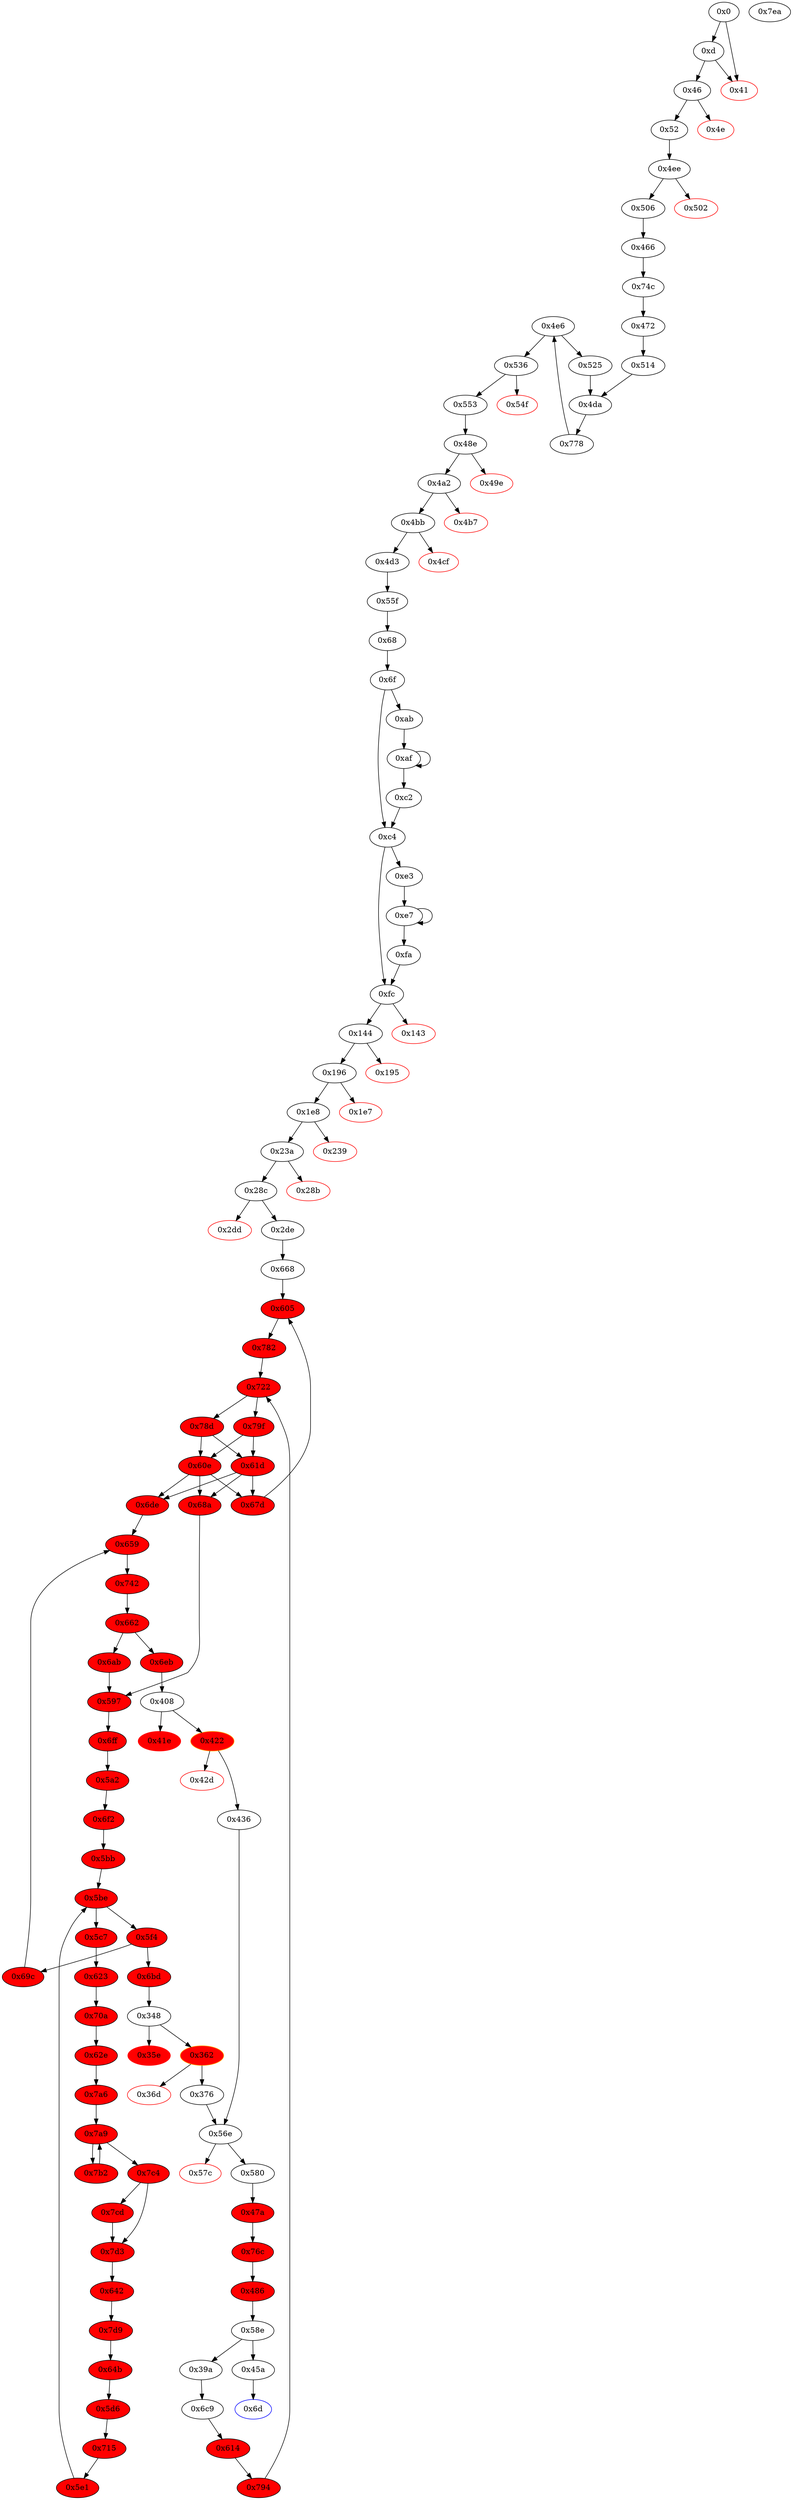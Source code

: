 digraph "" {
"0x2dd" [color=red, fillcolor=white, id="0x2dd", style=filled, tooltip="Block 0x2dd\n[0x2dd:0x2dd]\n---\nPredecessors: [0x28c]\nSuccessors: []\n---\n0x2dd INVALID\n---\n0x2dd: INVALID \n---\nEntry stack: [V11, 0x6d, V452, V3100, V3101, V300, V293, V452, 0x8316b082621cfedab95bf4a44a1d4b64a6ffc336, V33, V52, V165, V52, 0x2]\nStack pops: 0\nStack additions: []\nExit stack: [V11, 0x6d, V452, V3100, V3101, V300, V293, V452, 0x8316b082621cfedab95bf4a44a1d4b64a6ffc336, V33, V52, V165, V52, 0x2]\n\nDef sites:\nV11: {0xd.0x35}\n0x6d: {0x52.0x54}\nV452: {0x74c.0x765}\nV3100: {0x4da_0x514.0x4e1}\nV3101: {0x4da_0x525.0x4e1}\nV300: {0x4bb.0x4bf}\nV293: {0x4a2.0x4a4}\nV452: {0x74c.0x765}\n0x8316b082621cfedab95bf4a44a1d4b64a6ffc336: {0x6f.0x79}\nV33: {0x6f.0x94}\nV52: {0xc4.0xcc}\nV165: {0x28c.0x29d}\nV52: {0xc4.0xcc}\n0x2: {0x28c.0x2d1}\n"];
"0x239" [color=red, fillcolor=white, id="0x239", style=filled, tooltip="Block 0x239\n[0x239:0x239]\n---\nPredecessors: [0x1e8]\nSuccessors: []\n---\n0x239 INVALID\n---\n0x239: INVALID \n---\nEntry stack: [V11, 0x6d, V452, V3100, V3101, V300, V293, V452, 0x8316b082621cfedab95bf4a44a1d4b64a6ffc336, V33, V52, V127, V52, 0x0]\nStack pops: 0\nStack additions: []\nExit stack: [V11, 0x6d, V452, V3100, V3101, V300, V293, V452, 0x8316b082621cfedab95bf4a44a1d4b64a6ffc336, V33, V52, V127, V52, 0x0]\n\nDef sites:\nV11: {0xd.0x35}\n0x6d: {0x52.0x54}\nV452: {0x74c.0x765}\nV3100: {0x4da_0x514.0x4e1}\nV3101: {0x4da_0x525.0x4e1}\nV300: {0x4bb.0x4bf}\nV293: {0x4a2.0x4a4}\nV452: {0x74c.0x765}\n0x8316b082621cfedab95bf4a44a1d4b64a6ffc336: {0x6f.0x79}\nV33: {0x6f.0x94}\nV52: {0xc4.0xcc}\nV127: {0x1e8.0x1f9}\nV52: {0xc4.0xcc}\n0x0: {0x1e8.0x22d}\n"];
"0xd" [fillcolor=white, id="0xd", style=filled, tooltip="Block 0xd\n[0xd:0x40]\n---\nPredecessors: [0x0]\nSuccessors: [0x41, 0x46]\n---\n0xd PUSH1 0x0\n0xf CALLDATALOAD\n0x10 PUSH29 0x100000000000000000000000000000000000000000000000000000000\n0x2e SWAP1\n0x2f DIV\n0x30 PUSH4 0xffffffff\n0x35 AND\n0x36 DUP1\n0x37 PUSH4 0xee872558\n0x3c EQ\n0x3d PUSH2 0x46\n0x40 JUMPI\n---\n0xd: V6 = 0x0\n0xf: V7 = CALLDATALOAD 0x0\n0x10: V8 = 0x100000000000000000000000000000000000000000000000000000000\n0x2f: V9 = DIV V7 0x100000000000000000000000000000000000000000000000000000000\n0x30: V10 = 0xffffffff\n0x35: V11 = AND 0xffffffff V9\n0x37: V12 = 0xee872558\n0x3c: V13 = EQ 0xee872558 V11\n0x3d: V14 = 0x46\n0x40: JUMPI 0x46 V13\n---\nEntry stack: []\nStack pops: 0\nStack additions: [V11]\nExit stack: [V11]\n\nDef sites:\n"];
"0x4e" [color=red, fillcolor=white, id="0x4e", style=filled, tooltip="Block 0x4e\n[0x4e:0x51]\n---\nPredecessors: [0x46]\nSuccessors: []\n---\n0x4e PUSH1 0x0\n0x50 DUP1\n0x51 REVERT\n---\n0x4e: V19 = 0x0\n0x51: REVERT 0x0 0x0\n---\nEntry stack: [V11, V16]\nStack pops: 0\nStack additions: []\nExit stack: [V11, V16]\n\nDef sites:\nV11: {0xd.0x35}\nV16: {0x46.0x47}\n"];
"0x436" [fillcolor=white, id="0x436", style=filled, tooltip="Block 0x436\n[0x436:0x459]\n---\nPredecessors: [0x422]\nSuccessors: [0x56e]\n---\n0x436 JUMPDEST\n0x437 POP\n0x438 POP\n0x439 POP\n0x43a POP\n0x43b PUSH1 0x40\n0x43d MLOAD\n0x43e RETURNDATASIZE\n0x43f PUSH1 0x1f\n0x441 NOT\n0x442 PUSH1 0x1f\n0x444 DUP3\n0x445 ADD\n0x446 AND\n0x447 DUP3\n0x448 ADD\n0x449 DUP1\n0x44a PUSH1 0x40\n0x44c MSTORE\n0x44d POP\n0x44e PUSH2 0x45a\n0x451 SWAP2\n0x452 SWAP1\n0x453 DUP2\n0x454 ADD\n0x455 SWAP1\n0x456 PUSH2 0x56e\n0x459 JUMP\n---\n0x436: JUMPDEST \n0x43b: V264 = 0x40\n0x43d: V265 = M[0x40]\n0x43e: V266 = RETURNDATASIZE\n0x43f: V267 = 0x1f\n0x441: V268 = NOT 0x1f\n0x442: V269 = 0x1f\n0x445: V270 = ADD V266 0x1f\n0x446: V271 = AND V270 0xffffffffffffffffffffffffffffffffffffffffffffffffffffffffffffffe0\n0x448: V272 = ADD V265 V271\n0x44a: V273 = 0x40\n0x44c: M[0x40] = V272\n0x44e: V274 = 0x45a\n0x454: V275 = ADD V265 V266\n0x456: V276 = 0x56e\n0x459: JUMP 0x56e\n---\nEntry stack: [V11, 0x6d, V452, V3100, V3101, V300, V293, V452, 0x8316b082621cfedab95bf4a44a1d4b64a6ffc336, V33, V52, 0x8316b082621cfedab95bf4a44a1d4b64a6ffc336, 0x6f9085fd, 0x348, S3, S2, S1, V257]\nStack pops: 4\nStack additions: [0x45a, V275, V265]\nExit stack: [V11, 0x6d, V452, V3100, V3101, V300, V293, V452, 0x8316b082621cfedab95bf4a44a1d4b64a6ffc336, V33, V52, 0x8316b082621cfedab95bf4a44a1d4b64a6ffc336, 0x6f9085fd, 0x348, 0x45a, V275, V265]\n\nDef sites:\nV11: {0xd.0x35}\n0x6d: {0x52.0x54}\nV452: {0x74c.0x765}\nV3100: {0x4da_0x514.0x4e1}\nV3101: {0x4da_0x525.0x4e1}\nV300: {0x4bb.0x4bf}\nV293: {0x4a2.0x4a4}\nV452: {0x74c.0x765}\n0x8316b082621cfedab95bf4a44a1d4b64a6ffc336: {0x6f.0x79}\nV33: {0x6f.0x94}\nV52: {0xc4.0xcc}\n0x8316b082621cfedab95bf4a44a1d4b64a6ffc336: {0x2de.0x302}\n0x6f9085fd: {0x2de.0x303}\n0x348: {0x2de.0x33b}\nS3: {0x39a.0x3b2, 0x2de.0x308}\nS2: {0x39a.0x3b3, 0x2de.0x309}\nS1: {0x6c9.0x6cf, 0x668.0x66e}\nV257: {0x422.0x426}\n"];
"0x605" [fillcolor=red, id="0x605", style=filled, tooltip="Block 0x605\n[0x605:0x60d]\n---\nPredecessors: [0x668, 0x67d]\nSuccessors: [0x782]\n---\n0x605 JUMPDEST\n0x606 PUSH2 0x60e\n0x609 DUP2\n0x60a PUSH2 0x782\n0x60d JUMP\n---\n0x605: JUMPDEST \n0x606: V380 = 0x60e\n0x60a: V381 = 0x782\n0x60d: JUMP 0x782\n---\nEntry stack: [V11, 0x6d, V452, S20, S19, S18, S17, S16, S15, S14, S13, S12, S11, S10, S9, S8, S7, S6, S5, S4, S3, {0x67d, 0x68a}, S1, S0]\nStack pops: 1\nStack additions: [S0, 0x60e, S0]\nExit stack: [V11, 0x6d, V452, S20, S19, S18, S17, S16, S15, S14, S13, S12, S11, S10, S9, S8, S7, S6, S5, S4, S3, {0x67d, 0x68a}, S1, S0, 0x60e, S0]\n\nDef sites:\nV11: {0xd.0x35}\n0x6d: {0x52.0x54}\nV452: {0x74c.0x765}\nS20: {0xd.0x35, 0x4da_0x514.0x4e1}\nS19: {0x52.0x54, 0x4da_0x525.0x4e1}\nS18: {0x4bb.0x4bf, 0x74c.0x765}\nS17: {0x4a2.0x4a4, 0x4da_0x514.0x4e1}\nS16: {0x74c.0x765, 0x4da_0x525.0x4e1}\nS15: {0x4bb.0x4bf, 0x6f.0x79}\nS14: {0x4a2.0x4a4, 0x6f.0x94}\nS13: {0xc4.0xcc, 0x74c.0x765}\nS12: {0x6f.0x79, 0x2de.0x302}\nS11: {0x6f.0x94, 0x2de.0x303}\nS10: {0xc4.0xcc, 0x2de.0x33b}\nS9: {0x39a.0x3b2, 0x2de.0x308}\nS8: {0x39a.0x3b3, 0x2de.0x309}\nS7: {0x39a.0x3fe, 0x6f.0x94}\nS6: {0x39a.0x3b8, 0x4da_0x514.0x4e1}\nS5: {0x39a.0x3cf, 0xc4.0xcc}\nS4: {0x39a.0x3fd, 0x2de.0x33a}\nS3: {0x6c9.0x6cf, 0x668.0x66e}\n{0x67d, 0x68a}: {0x668.0x671, 0x67d.0x67e}\nS1: {0x668.0x677, 0x67d.0x684}\nS0: {0x39a.0x3b3, 0x2de.0x309, 0x2de.0x308}\n"];
"0x6f" [fillcolor=white, id="0x6f", style=filled, tooltip="Block 0x6f\n[0x6f:0xaa]\n---\nPredecessors: [0x68]\nSuccessors: [0xab, 0xc4]\n---\n0x6f JUMPDEST\n0x70 PUSH1 0x0\n0x72 DUP1\n0x73 PUSH1 0x60\n0x75 DUP1\n0x76 DUP9\n0x77 SWAP4\n0x78 POP\n0x79 PUSH20 0x8316b082621cfedab95bf4a44a1d4b64a6ffc336\n0x8e SWAP3\n0x8f POP\n0x90 PUSH1 0x3\n0x92 PUSH1 0x40\n0x94 MLOAD\n0x95 SWAP1\n0x96 DUP1\n0x97 DUP3\n0x98 MSTORE\n0x99 DUP1\n0x9a PUSH1 0x20\n0x9c MUL\n0x9d PUSH1 0x20\n0x9f ADD\n0xa0 DUP3\n0xa1 ADD\n0xa2 PUSH1 0x40\n0xa4 MSTORE\n0xa5 DUP1\n0xa6 ISZERO\n0xa7 PUSH2 0xc4\n0xaa JUMPI\n---\n0x6f: JUMPDEST \n0x70: V28 = 0x0\n0x73: V29 = 0x60\n0x79: V30 = 0x8316b082621cfedab95bf4a44a1d4b64a6ffc336\n0x90: V31 = 0x3\n0x92: V32 = 0x40\n0x94: V33 = M[0x40]\n0x98: M[V33] = 0x3\n0x9a: V34 = 0x20\n0x9c: V35 = MUL 0x20 0x3\n0x9d: V36 = 0x20\n0x9f: V37 = ADD 0x20 0x60\n0xa1: V38 = ADD V33 0x80\n0xa2: V39 = 0x40\n0xa4: M[0x40] = V38\n0xa6: V40 = ISZERO 0x3\n0xa7: V41 = 0xc4\n0xaa: JUMPI 0xc4 0x0\n---\nEntry stack: [V11, 0x6d, V452, V3100, V3101, V300, V293]\nStack pops: 5\nStack additions: [S4, S3, S2, S1, S0, S4, 0x8316b082621cfedab95bf4a44a1d4b64a6ffc336, 0x60, 0x60, V33, 0x3]\nExit stack: [V11, 0x6d, V452, V3100, V3101, V300, V293, V452, 0x8316b082621cfedab95bf4a44a1d4b64a6ffc336, 0x60, 0x60, V33, 0x3]\n\nDef sites:\nV11: {0xd.0x35}\n0x6d: {0x52.0x54}\nV452: {0x74c.0x765}\nV3100: {0x4da_0x514.0x4e1}\nV3101: {0x4da_0x525.0x4e1}\nV300: {0x4bb.0x4bf}\nV293: {0x4a2.0x4a4}\n"];
"0x408" [fillcolor=white, id="0x408", style=filled, tooltip="Block 0x408\n[0x408:0x41d]\n---\nPredecessors: [0x6eb]\nSuccessors: [0x41e, 0x422]\n---\n0x408 JUMPDEST\n0x409 PUSH1 0x20\n0x40b PUSH1 0x40\n0x40d MLOAD\n0x40e DUP1\n0x40f DUP4\n0x410 SUB\n0x411 DUP2\n0x412 PUSH1 0x0\n0x414 DUP8\n0x415 DUP1\n0x416 EXTCODESIZE\n0x417 ISZERO\n0x418 DUP1\n0x419 ISZERO\n0x41a PUSH2 0x422\n0x41d JUMPI\n---\n0x408: JUMPDEST \n0x409: V245 = 0x20\n0x40b: V246 = 0x40\n0x40d: V247 = M[0x40]\n0x410: V248 = SUB S0 V247\n0x412: V249 = 0x0\n0x416: V250 = EXTCODESIZE S2\n0x417: V251 = ISZERO V250\n0x419: V252 = ISZERO V251\n0x41a: V253 = 0x422\n0x41d: JUMPI 0x422 V252\n---\nEntry stack: [V11, 0x6d, V452, S13, S12, S11, S10, S9, S8, S7, S6, S5, S4, S3, S2, S1, S0]\nStack pops: 3\nStack additions: [S2, S1, S0, 0x20, V247, V248, V247, 0x0, S2, V251]\nExit stack: [V11, 0x6d, V452, S13, S12, S11, S10, S9, S8, S7, S6, S5, S4, S3, S2, S1, S0, 0x20, V247, V248, V247, 0x0, S2, V251]\n\nDef sites:\nV11: {0xd.0x35}\n0x6d: {0x52.0x54}\nV452: {0x74c.0x765}\nS13: {0xd.0x35, 0x4da_0x514.0x4e1}\nS12: {0x52.0x54, 0x4da_0x525.0x4e1}\nS11: {0x4bb.0x4bf, 0x74c.0x765}\nS10: {0x4a2.0x4a4, 0x4da_0x514.0x4e1}\nS9: {0x74c.0x765, 0x4da_0x525.0x4e1}\nS8: {0x4bb.0x4bf, 0x6f.0x79}\nS7: {0x4a2.0x4a4, 0x6f.0x94}\nS6: {0xc4.0xcc, 0x74c.0x765}\nS5: {0x6f.0x79, 0x2de.0x302}\nS4: {0x6f.0x94, 0x2de.0x303}\nS3: {0xc4.0xcc, 0x2de.0x33b}\nS2: {0x39a.0x3b2, 0x2de.0x308}\nS1: {0x39a.0x3b3, 0x2de.0x309}\nS0: {0x6c9.0x6cf, 0x668.0x66e, 0x5a2_0x68a.0x5b2, 0x64b_0x7cd.0x650, 0x64b_0x7c4_0x7a6.0x650, 0x64b_0x7c4_0x7b2.0x650}\n"];
"0x5e1" [fillcolor=red, id="0x5e1", style=filled, tooltip="Block 0x5e1\n[0x5e1:0x5f3]\n---\nPredecessors: [0x715]\nSuccessors: [0x5be]\n---\n0x5e1 JUMPDEST\n0x5e2 SWAP2\n0x5e3 POP\n0x5e4 PUSH1 0x20\n0x5e6 DUP9\n0x5e7 ADD\n0x5e8 SWAP8\n0x5e9 POP\n0x5ea PUSH1 0x1\n0x5ec DUP2\n0x5ed ADD\n0x5ee SWAP1\n0x5ef POP\n0x5f0 PUSH2 0x5be\n0x5f3 JUMP\n---\n0x5e1: JUMPDEST \n0x5e4: V375 = 0x20\n0x5e7: V376 = ADD S8 0x20\n0x5ea: V377 = 0x1\n0x5ed: V378 = ADD S1 0x1\n0x5f0: V379 = 0x5be\n0x5f3: JUMP 0x5be\n---\nEntry stack: [V11, 0x6d, V452, V3100, V3101, V300, V293, V452, 0x8316b082621cfedab95bf4a44a1d4b64a6ffc336, V33, V52, 0x8316b082621cfedab95bf4a44a1d4b64a6ffc336, 0x6f9085fd, 0x348, S16, S15, S14, S13, S12, S11, S10, {0x69c, 0x6bd}, S8, S7, S6, S5, S4, S3, S2, S1, V445]\nStack pops: 9\nStack additions: [V376, S7, S6, S5, S4, S3, S0, V378]\nExit stack: [V11, 0x6d, V452, V3100, V3101, V300, V293, V452, 0x8316b082621cfedab95bf4a44a1d4b64a6ffc336, V33, V52, 0x8316b082621cfedab95bf4a44a1d4b64a6ffc336, 0x6f9085fd, 0x348, S16, S15, S14, S13, S12, S11, S10, {0x69c, 0x6bd}, V376, S7, S6, S5, S4, S3, V445, V378]\n\nDef sites:\nV11: {0xd.0x35}\n0x6d: {0x52.0x54}\nV452: {0x74c.0x765}\nV3100: {0x4da_0x514.0x4e1}\nV3101: {0x4da_0x525.0x4e1}\nV300: {0x4bb.0x4bf}\nV293: {0x4a2.0x4a4}\nV452: {0x74c.0x765}\n0x8316b082621cfedab95bf4a44a1d4b64a6ffc336: {0x6f.0x79}\nV33: {0x6f.0x94}\nV52: {0xc4.0xcc}\n0x8316b082621cfedab95bf4a44a1d4b64a6ffc336: {0x2de.0x302}\n0x6f9085fd: {0x2de.0x303}\n0x348: {0x2de.0x33b}\nS16: {0x39a.0x3b2, 0x2de.0x308}\nS15: {0x39a.0x3b3, 0x2de.0x309}\nS14: {0x39a.0x3fe, 0x6f.0x94}\nS13: {0x39a.0x3b8, 0x4da_0x514.0x4e1}\nS12: {0x39a.0x3cf, 0xc4.0xcc}\nS11: {0x39a.0x3fd, 0x2de.0x33a}\nS10: {0x6c9.0x6cf, 0x668.0x66e, 0x5a2_0x68a.0x5b2, 0x64b_0x7cd.0x650, 0x64b_0x7c4_0x7b2.0x650, 0x64b_0x7c4_0x7a6.0x650}\n{0x69c, 0x6bd}: {0x6ab.0x6b4, 0x68a.0x693}\nS8: {0x5e1_0x7c4_0x7b2.0x5e7, 0x5e1_0x7cd.0x5e7, 0x5e1_0x7c4_0x7a6.0x5e7, 0x5a2_0x6ab.0x5a9, 0x5a2_0x68a.0x5a9}\nS7: {0x39a.0x3cf, 0x39a.0x3fe, 0x6f.0x94}\nS6: {0x597_0x68a.0x598, 0x597_0x6ab.0x598}\nS5: {0x6ff_0x6ab.0x703, 0x6ff_0x68a.0x703}\nS4: {0x5a2_0x6ab.0x5a9, 0x5a2_0x68a.0x5a9}\nS3: {0x64b_0x7c4_0x7a6.0x650, 0x64b_0x7cd.0x650, 0x64b_0x7c4_0x7b2.0x650}\nS2: {0x715_0x7c4_0x7b2.0x71b, 0x6f2_0x6ab.0x6f8, 0x6f2_0x68a.0x6f8, 0x715_0x7c4_0x7a6.0x71b, 0x715_0x7cd.0x71b}\nS1: {0x5e1_0x7cd.0x5ed, 0x5bb_0x6ab.0x5bc, 0x5e1_0x7c4_0x7b2.0x5ed, 0x5e1_0x7c4_0x7a6.0x5ed, 0x5bb_0x68a.0x5bc}\nV445: {0x715.0x71b}\n"];
"0x5d6" [fillcolor=red, id="0x5d6", style=filled, tooltip="Block 0x5d6\n[0x5d6:0x5e0]\n---\nPredecessors: [0x64b]\nSuccessors: [0x715]\n---\n0x5d6 JUMPDEST\n0x5d7 SWAP3\n0x5d8 POP\n0x5d9 PUSH2 0x5e1\n0x5dc DUP3\n0x5dd PUSH2 0x715\n0x5e0 JUMP\n---\n0x5d6: JUMPDEST \n0x5d9: V373 = 0x5e1\n0x5dd: V374 = 0x715\n0x5e0: JUMP 0x715\n---\nEntry stack: [V11, 0x6d, V452, V3100, V3101, V300, V293, V452, 0x8316b082621cfedab95bf4a44a1d4b64a6ffc336, V33, V52, 0x8316b082621cfedab95bf4a44a1d4b64a6ffc336, 0x6f9085fd, 0x348, S16, S15, S14, S13, S12, S11, S10, {0x69c, 0x6bd}, S8, S7, S6, S5, S4, S3, S2, S1, V397]\nStack pops: 4\nStack additions: [S0, S2, S1, 0x5e1, S2]\nExit stack: [V11, 0x6d, V452, V3100, V3101, V300, V293, V452, 0x8316b082621cfedab95bf4a44a1d4b64a6ffc336, V33, V52, 0x8316b082621cfedab95bf4a44a1d4b64a6ffc336, 0x6f9085fd, 0x348, S16, S15, S14, S13, S12, S11, S10, {0x69c, 0x6bd}, S8, S7, S6, S5, S4, V397, S2, S1, 0x5e1, S2]\n\nDef sites:\nV11: {0xd.0x35}\n0x6d: {0x52.0x54}\nV452: {0x74c.0x765}\nV3100: {0x4da_0x514.0x4e1}\nV3101: {0x4da_0x525.0x4e1}\nV300: {0x4bb.0x4bf}\nV293: {0x4a2.0x4a4}\nV452: {0x74c.0x765}\n0x8316b082621cfedab95bf4a44a1d4b64a6ffc336: {0x6f.0x79}\nV33: {0x6f.0x94}\nV52: {0xc4.0xcc}\n0x8316b082621cfedab95bf4a44a1d4b64a6ffc336: {0x2de.0x302}\n0x6f9085fd: {0x2de.0x303}\n0x348: {0x2de.0x33b}\nS16: {0x39a.0x3b2, 0x2de.0x308}\nS15: {0x39a.0x3b3, 0x2de.0x309}\nS14: {0x39a.0x3fe, 0x6f.0x94}\nS13: {0x39a.0x3b8, 0x4da_0x514.0x4e1}\nS12: {0x39a.0x3cf, 0xc4.0xcc}\nS11: {0x39a.0x3fd, 0x2de.0x33a}\nS10: {0x6c9.0x6cf, 0x668.0x66e, 0x5a2_0x68a.0x5b2, 0x64b_0x7cd.0x650, 0x64b_0x7c4_0x7b2.0x650, 0x64b_0x7c4_0x7a6.0x650}\n{0x69c, 0x6bd}: {0x6ab.0x6b4, 0x68a.0x693}\nS8: {0x5e1_0x7c4_0x7b2.0x5e7, 0x5e1_0x7cd.0x5e7, 0x5e1_0x7c4_0x7a6.0x5e7, 0x5a2_0x6ab.0x5a9, 0x5a2_0x68a.0x5a9}\nS7: {0x39a.0x3cf, 0x39a.0x3fe, 0x6f.0x94}\nS6: {0x597_0x68a.0x598, 0x597_0x6ab.0x598}\nS5: {0x6ff_0x6ab.0x703, 0x6ff_0x68a.0x703}\nS4: {0x5a2_0x6ab.0x5a9, 0x5a2_0x68a.0x5a9}\nS3: {0x64b_0x7c4_0x7b2.0x650, 0x5a2_0x6ab.0x5b2, 0x5a2_0x68a.0x5b2, 0x64b_0x7cd.0x650, 0x64b_0x7c4_0x7a6.0x650}\nS2: {0x715_0x7c4_0x7b2.0x71b, 0x6f2_0x6ab.0x6f8, 0x6f2_0x68a.0x6f8, 0x715_0x7c4_0x7a6.0x71b, 0x715_0x7cd.0x71b}\nS1: {0x5e1_0x7cd.0x5ed, 0x5bb_0x6ab.0x5bc, 0x5e1_0x7c4_0x7b2.0x5ed, 0x5e1_0x7c4_0x7a6.0x5ed, 0x5bb_0x68a.0x5bc}\nV397: {0x64b.0x650}\n"];
"0x143" [color=red, fillcolor=white, id="0x143", style=filled, tooltip="Block 0x143\n[0x143:0x143]\n---\nPredecessors: [0xfc]\nSuccessors: []\n---\n0x143 INVALID\n---\n0x143: INVALID \n---\nEntry stack: [V11, 0x6d, V452, V3100, V3101, V300, V293, V452, 0x8316b082621cfedab95bf4a44a1d4b64a6ffc336, V33, V52, V70, V33, 0x0]\nStack pops: 0\nStack additions: []\nExit stack: [V11, 0x6d, V452, V3100, V3101, V300, V293, V452, 0x8316b082621cfedab95bf4a44a1d4b64a6ffc336, V33, V52, V70, V33, 0x0]\n\nDef sites:\nV11: {0xd.0x35}\n0x6d: {0x52.0x54}\nV452: {0x74c.0x765}\nV3100: {0x4da_0x514.0x4e1}\nV3101: {0x4da_0x525.0x4e1}\nV300: {0x4bb.0x4bf}\nV293: {0x4a2.0x4a4}\nV452: {0x74c.0x765}\n0x8316b082621cfedab95bf4a44a1d4b64a6ffc336: {0x6f.0x79}\nV33: {0x6f.0x94}\nV52: {0xc4.0xcc}\nV70: {0xfc.0x103}\nV33: {0x6f.0x94}\n0x0: {0xfc.0x137}\n"];
"0x348" [fillcolor=white, id="0x348", style=filled, tooltip="Block 0x348\n[0x348:0x35d]\n---\nPredecessors: [0x6bd]\nSuccessors: [0x35e, 0x362]\n---\n0x348 JUMPDEST\n0x349 PUSH1 0x20\n0x34b PUSH1 0x40\n0x34d MLOAD\n0x34e DUP1\n0x34f DUP4\n0x350 SUB\n0x351 DUP2\n0x352 PUSH1 0x0\n0x354 DUP8\n0x355 DUP1\n0x356 EXTCODESIZE\n0x357 ISZERO\n0x358 DUP1\n0x359 ISZERO\n0x35a PUSH2 0x362\n0x35d JUMPI\n---\n0x348: JUMPDEST \n0x349: V198 = 0x20\n0x34b: V199 = 0x40\n0x34d: V200 = M[0x40]\n0x350: V201 = SUB S0 V200\n0x352: V202 = 0x0\n0x356: V203 = EXTCODESIZE 0x8316b082621cfedab95bf4a44a1d4b64a6ffc336\n0x357: V204 = ISZERO V203\n0x359: V205 = ISZERO V204\n0x35a: V206 = 0x362\n0x35d: JUMPI 0x362 V205\n---\nEntry stack: [V11, 0x6d, V452, V3100, V3101, V300, V293, V452, 0x8316b082621cfedab95bf4a44a1d4b64a6ffc336, V33, V52, 0x8316b082621cfedab95bf4a44a1d4b64a6ffc336, 0x6f9085fd, S0]\nStack pops: 3\nStack additions: [S2, S1, S0, 0x20, V200, V201, V200, 0x0, S2, V204]\nExit stack: [V11, 0x6d, V452, V3100, V3101, V300, V293, V452, 0x8316b082621cfedab95bf4a44a1d4b64a6ffc336, V33, V52, 0x8316b082621cfedab95bf4a44a1d4b64a6ffc336, 0x6f9085fd, S0, 0x20, V200, V201, V200, 0x0, 0x8316b082621cfedab95bf4a44a1d4b64a6ffc336, V204]\n\nDef sites:\nV11: {0xd.0x35}\n0x6d: {0x52.0x54}\nV452: {0x74c.0x765}\nV3100: {0x4da_0x514.0x4e1}\nV3101: {0x4da_0x525.0x4e1}\nV300: {0x4bb.0x4bf}\nV293: {0x4a2.0x4a4}\nV452: {0x74c.0x765}\n0x8316b082621cfedab95bf4a44a1d4b64a6ffc336: {0x6f.0x79}\nV33: {0x6f.0x94}\nV52: {0xc4.0xcc}\n0x8316b082621cfedab95bf4a44a1d4b64a6ffc336: {0x2de.0x302}\n0x6f9085fd: {0x2de.0x303}\nS0: {0x64b_0x7c4_0x7a6.0x650, 0x5a2_0x68a.0x5b2, 0x64b_0x7cd.0x650, 0x5a2_0x6ab.0x5b2, 0x64b_0x7c4_0x7b2.0x650}\n"];
"0x68" [fillcolor=white, id="0x68", style=filled, tooltip="Block 0x68\n[0x68:0x6c]\n---\nPredecessors: [0x55f]\nSuccessors: [0x6f]\n---\n0x68 JUMPDEST\n0x69 PUSH2 0x6f\n0x6c JUMP\n---\n0x68: JUMPDEST \n0x69: V27 = 0x6f\n0x6c: JUMP 0x6f\n---\nEntry stack: [V11, 0x6d, V452, V3100, V3101, V300, V293]\nStack pops: 0\nStack additions: []\nExit stack: [V11, 0x6d, V452, V3100, V3101, V300, V293]\n\nDef sites:\nV11: {0xd.0x35}\n0x6d: {0x52.0x54}\nV452: {0x74c.0x765}\nV3100: {0x4da_0x514.0x4e1}\nV3101: {0x4da_0x525.0x4e1}\nV300: {0x4bb.0x4bf}\nV293: {0x4a2.0x4a4}\n"];
"0x6c9" [fillcolor=white, id="0x6c9", style=filled, tooltip="Block 0x6c9\n[0x6c9:0x6dd]\n---\nPredecessors: [0x39a]\nSuccessors: [0x614]\n---\n0x6c9 JUMPDEST\n0x6ca PUSH1 0x0\n0x6cc PUSH1 0x40\n0x6ce DUP3\n0x6cf ADD\n0x6d0 SWAP1\n0x6d1 POP\n0x6d2 PUSH2 0x6de\n0x6d5 PUSH1 0x0\n0x6d7 DUP4\n0x6d8 ADD\n0x6d9 DUP6\n0x6da PUSH2 0x614\n0x6dd JUMP\n---\n0x6c9: JUMPDEST \n0x6ca: V425 = 0x0\n0x6cc: V426 = 0x40\n0x6cf: V427 = ADD V242 0x40\n0x6d2: V428 = 0x6de\n0x6d5: V429 = 0x0\n0x6d8: V430 = ADD V242 0x0\n0x6da: V431 = 0x614\n0x6dd: JUMP 0x614\n---\nEntry stack: [V11, 0x6d, V452, S16, S15, S14, S13, S12, S11, S10, S9, S8, S7, S6, V231, 0xa9059cbb, 0x408, 0x3dfd23a6c5e8bbcfc9581d2e864a68feb6a076d3, V234, V242]\nStack pops: 3\nStack additions: [S2, S1, S0, V427, 0x6de, V430, S2]\nExit stack: [V11, 0x6d, V452, S16, S15, S14, S13, S12, S11, S10, S9, S8, S7, S6, V231, 0xa9059cbb, 0x408, 0x3dfd23a6c5e8bbcfc9581d2e864a68feb6a076d3, V234, V242, V427, 0x6de, V430, 0x3dfd23a6c5e8bbcfc9581d2e864a68feb6a076d3]\n\nDef sites:\nV11: {0xd.0x35}\n0x6d: {0x52.0x54}\nV452: {0x74c.0x765}\nS16: {0xd.0x35, 0x4da_0x514.0x4e1}\nS15: {0x52.0x54, 0x4da_0x525.0x4e1}\nS14: {0x4bb.0x4bf, 0x74c.0x765}\nS13: {0x4a2.0x4a4, 0x4da_0x514.0x4e1}\nS12: {0x4da_0x525.0x4e1, 0x74c.0x765}\nS11: {0x4bb.0x4bf, 0x6f.0x79}\nS10: {0x4a2.0x4a4, 0x6f.0x94}\nS9: {0xc4.0xcc, 0x74c.0x765}\nS8: {0x6f.0x79, 0x2de.0x302}\nS7: {0x6f.0x94, 0x2de.0x303}\nS6: {0xc4.0xcc, 0x2de.0x33b}\nV231: {0x39a.0x3b2}\n0xa9059cbb: {0x39a.0x3b3}\n0x408: {0x39a.0x3fe}\n0x3dfd23a6c5e8bbcfc9581d2e864a68feb6a076d3: {0x39a.0x3b8}\nV234: {0x39a.0x3cf}\nV242: {0x39a.0x3fd}\n"];
"0x6ab" [fillcolor=red, id="0x6ab", style=filled, tooltip="Block 0x6ab\n[0x6ab:0x6bc]\n---\nPredecessors: [0x662]\nSuccessors: [0x597]\n---\n0x6ab JUMPDEST\n0x6ac DUP2\n0x6ad DUP2\n0x6ae SUB\n0x6af PUSH1 0x80\n0x6b1 DUP4\n0x6b2 ADD\n0x6b3 MSTORE\n0x6b4 PUSH2 0x6bd\n0x6b7 DUP2\n0x6b8 DUP5\n0x6b9 PUSH2 0x597\n0x6bc JUMP\n---\n0x6ab: JUMPDEST \n0x6ae: V420 = SUB S0 S1\n0x6af: V421 = 0x80\n0x6b2: V422 = ADD S1 0x80\n0x6b3: M[V422] = V420\n0x6b4: V423 = 0x6bd\n0x6b9: V424 = 0x597\n0x6bc: JUMP 0x597\n---\nEntry stack: [V11, 0x6d, V452, S17, S16, S15, S14, S13, S12, S11, S10, S9, S8, S7, S6, S5, S4, S3, S2, S1, S0]\nStack pops: 3\nStack additions: [S2, S1, S0, 0x6bd, S0, S2]\nExit stack: [V11, 0x6d, V452, S17, S16, S15, S14, S13, S12, S11, S10, S9, S8, S7, S6, S5, S4, S3, S2, S1, S0, 0x6bd, S0, S2]\n\nDef sites:\nV11: {0xd.0x35}\n0x6d: {0x52.0x54}\nV452: {0x74c.0x765}\nS17: {0xd.0x35, 0x4da_0x514.0x4e1}\nS16: {0x52.0x54, 0x4da_0x525.0x4e1}\nS15: {0x4bb.0x4bf, 0x74c.0x765}\nS14: {0x4a2.0x4a4, 0x4da_0x514.0x4e1}\nS13: {0x74c.0x765, 0x4da_0x525.0x4e1}\nS12: {0x4bb.0x4bf, 0x6f.0x79}\nS11: {0x4a2.0x4a4, 0x6f.0x94}\nS10: {0xc4.0xcc, 0x74c.0x765}\nS9: {0x6f.0x79, 0x2de.0x302}\nS8: {0x6f.0x94, 0x2de.0x303}\nS7: {0xc4.0xcc, 0x2de.0x33b}\nS6: {0x39a.0x3b2, 0x2de.0x308}\nS5: {0x39a.0x3b3, 0x2de.0x309}\nS4: {0x39a.0x3fe, 0x6f.0x94}\nS3: {0x39a.0x3b8, 0x4da_0x514.0x4e1}\nS2: {0x39a.0x3cf, 0xc4.0xcc}\nS1: {0x39a.0x3fd, 0x2de.0x33a}\nS0: {0x6c9.0x6cf, 0x668.0x66e, 0x5a2_0x68a.0x5b2, 0x64b_0x7cd.0x650, 0x64b_0x7c4_0x7a6.0x650, 0x64b_0x7c4_0x7b2.0x650}\n"];
"0x52" [fillcolor=white, id="0x52", style=filled, tooltip="Block 0x52\n[0x52:0x67]\n---\nPredecessors: [0x46]\nSuccessors: [0x4ee]\n---\n0x52 JUMPDEST\n0x53 POP\n0x54 PUSH2 0x6d\n0x57 PUSH1 0x4\n0x59 DUP1\n0x5a CALLDATASIZE\n0x5b SUB\n0x5c PUSH2 0x68\n0x5f SWAP2\n0x60 SWAP1\n0x61 DUP2\n0x62 ADD\n0x63 SWAP1\n0x64 PUSH2 0x4ee\n0x67 JUMP\n---\n0x52: JUMPDEST \n0x54: V20 = 0x6d\n0x57: V21 = 0x4\n0x5a: V22 = CALLDATASIZE\n0x5b: V23 = SUB V22 0x4\n0x5c: V24 = 0x68\n0x62: V25 = ADD 0x4 V23\n0x64: V26 = 0x4ee\n0x67: JUMP 0x4ee\n---\nEntry stack: [V11, V16]\nStack pops: 1\nStack additions: [0x6d, 0x68, V25, 0x4]\nExit stack: [V11, 0x6d, 0x68, V25, 0x4]\n\nDef sites:\nV11: {0xd.0x35}\nV16: {0x46.0x47}\n"];
"0x74c" [fillcolor=white, id="0x74c", style=filled, tooltip="Block 0x74c\n[0x74c:0x76b]\n---\nPredecessors: [0x466]\nSuccessors: [0x472]\n---\n0x74c JUMPDEST\n0x74d PUSH1 0x0\n0x74f PUSH20 0xffffffffffffffffffffffffffffffffffffffff\n0x764 DUP3\n0x765 AND\n0x766 SWAP1\n0x767 POP\n0x768 SWAP2\n0x769 SWAP1\n0x76a POP\n0x76b JUMP\n---\n0x74c: JUMPDEST \n0x74d: V450 = 0x0\n0x74f: V451 = 0xffffffffffffffffffffffffffffffffffffffff\n0x765: V452 = AND V279 0xffffffffffffffffffffffffffffffffffffffff\n0x76b: JUMP 0x472\n---\nEntry stack: [V11, 0x6d, 0x68, V25, 0x4, 0x0, 0x0, 0x0, 0x0, 0x0, 0x0, 0x514, V25, 0x4, 0x0, 0x472, V279]\nStack pops: 2\nStack additions: [V452]\nExit stack: [V11, 0x6d, 0x68, V25, 0x4, 0x0, 0x0, 0x0, 0x0, 0x0, 0x0, 0x514, V25, 0x4, 0x0, V452]\n\nDef sites:\nV11: {0xd.0x35}\n0x6d: {0x52.0x54}\n0x68: {0x52.0x5c}\nV25: {0x52.0x62}\n0x4: {0x52.0x57}\n0x0: {0x4ee.0x4ef}\n0x0: {0x4ee.0x4ef}\n0x0: {0x4ee.0x4f2}\n0x0: {0x4ee.0x4f2}\n0x0: {0x4ee.0x4f5}\n0x0: {0x506.0x507}\n0x514: {0x506.0x509}\nV25: {0x52.0x62}\n0x4: {0x506.0x50f}\n0x0: {0x466.0x467}\n0x472: {0x466.0x469}\nV279: {0x466.0x46d}\n"];
"0x5a2" [fillcolor=red, id="0x5a2", style=filled, tooltip="Block 0x5a2\n[0x5a2:0x5ba]\n---\nPredecessors: [0x6ff]\nSuccessors: [0x6f2]\n---\n0x5a2 JUMPDEST\n0x5a3 DUP1\n0x5a4 DUP5\n0x5a5 MSTORE\n0x5a6 PUSH1 0x20\n0x5a8 DUP5\n0x5a9 ADD\n0x5aa SWAP4\n0x5ab POP\n0x5ac DUP4\n0x5ad PUSH1 0x20\n0x5af DUP3\n0x5b0 MUL\n0x5b1 DUP6\n0x5b2 ADD\n0x5b3 PUSH2 0x5bb\n0x5b6 DUP6\n0x5b7 PUSH2 0x6f2\n0x5ba JUMP\n---\n0x5a2: JUMPDEST \n0x5a5: M[S3] = V440\n0x5a6: V358 = 0x20\n0x5a9: V359 = ADD S3 0x20\n0x5ad: V360 = 0x20\n0x5b0: V361 = MUL V440 0x20\n0x5b2: V362 = ADD V359 V361\n0x5b3: V363 = 0x5bb\n0x5b7: V364 = 0x6f2\n0x5ba: JUMP 0x6f2\n---\nEntry stack: [V11, 0x6d, V452, V3100, V3101, V300, V293, V452, 0x8316b082621cfedab95bf4a44a1d4b64a6ffc336, V33, V52, 0x8316b082621cfedab95bf4a44a1d4b64a6ffc336, 0x6f9085fd, 0x348, S11, S10, S9, S8, S7, S6, S5, {0x69c, 0x6bd}, S3, S2, 0x0, V440]\nStack pops: 4\nStack additions: [V359, S2, S1, S0, V359, V362, 0x5bb, S2]\nExit stack: [V11, 0x6d, V452, V3100, V3101, V300, V293, V452, 0x8316b082621cfedab95bf4a44a1d4b64a6ffc336, V33, V52, 0x8316b082621cfedab95bf4a44a1d4b64a6ffc336, 0x6f9085fd, 0x348, S11, S10, S9, S8, S7, S6, S5, {0x69c, 0x6bd}, V359, S2, 0x0, V440, V359, V362, 0x5bb, S2]\n\nDef sites:\nV11: {0xd.0x35}\n0x6d: {0x52.0x54}\nV452: {0x74c.0x765}\nV3100: {0x4da_0x514.0x4e1}\nV3101: {0x4da_0x525.0x4e1}\nV300: {0x4bb.0x4bf}\nV293: {0x4a2.0x4a4}\nV452: {0x74c.0x765}\n0x8316b082621cfedab95bf4a44a1d4b64a6ffc336: {0x6f.0x79}\nV33: {0x6f.0x94}\nV52: {0xc4.0xcc}\n0x8316b082621cfedab95bf4a44a1d4b64a6ffc336: {0x2de.0x302}\n0x6f9085fd: {0x2de.0x303}\n0x348: {0x2de.0x33b}\nS11: {0x39a.0x3b2, 0x2de.0x308}\nS10: {0x39a.0x3b3, 0x2de.0x309}\nS9: {0x39a.0x3fe, 0x6f.0x94}\nS8: {0x39a.0x3b8, 0x4da_0x514.0x4e1}\nS7: {0x39a.0x3cf, 0xc4.0xcc}\nS6: {0x39a.0x3fd, 0x2de.0x33a}\nS5: {0x6c9.0x6cf, 0x668.0x66e, 0x5a2_0x68a.0x5b2, 0x64b_0x7cd.0x650, 0x64b_0x7c4_0x7a6.0x650, 0x64b_0x7c4_0x7b2.0x650}\n{0x69c, 0x6bd}: {0x6ab.0x6b4, 0x68a.0x693}\nS3: {0x6c9.0x6cf, 0x668.0x66e, 0x5a2_0x68a.0x5b2, 0x64b_0x7cd.0x650, 0x64b_0x7c4_0x7a6.0x650, 0x64b_0x7c4_0x7b2.0x650}\nS2: {0x39a.0x3cf, 0x39a.0x3fe, 0xc4.0xcc, 0x6f.0x94}\n0x0: {0x597_0x6ab.0x598, 0x597_0x68a.0x598}\nV440: {0x6ff.0x703}\n"];
"0x362" [color=orange, fillcolor=red, id="0x362", style=filled, tooltip="Block 0x362\n[0x362:0x36c]\n---\nPredecessors: [0x348]\nSuccessors: [0x36d, 0x376]\n---\n0x362 JUMPDEST\n0x363 POP\n0x364 GAS\n0x365 CALL\n0x366 ISZERO\n0x367 DUP1\n0x368 ISZERO\n0x369 PUSH2 0x376\n0x36c JUMPI\n---\n0x362: JUMPDEST \n0x364: V208 = GAS\n0x365: V209 = CALL V208 0x8316b082621cfedab95bf4a44a1d4b64a6ffc336 0x0 V200 V201 V200 0x20\n0x366: V210 = ISZERO V209\n0x368: V211 = ISZERO V210\n0x369: V212 = 0x376\n0x36c: JUMPI 0x376 V211\n---\nEntry stack: [V11, 0x6d, V452, V3100, V3101, V300, V293, V452, 0x8316b082621cfedab95bf4a44a1d4b64a6ffc336, V33, V52, 0x8316b082621cfedab95bf4a44a1d4b64a6ffc336, 0x6f9085fd, S7, 0x20, V200, V201, V200, 0x0, 0x8316b082621cfedab95bf4a44a1d4b64a6ffc336, V204]\nStack pops: 7\nStack additions: [V210]\nExit stack: [V11, 0x6d, V452, V3100, V3101, V300, V293, V452, 0x8316b082621cfedab95bf4a44a1d4b64a6ffc336, V33, V52, 0x8316b082621cfedab95bf4a44a1d4b64a6ffc336, 0x6f9085fd, S7, V210]\n\nDef sites:\nV11: {0xd.0x35}\n0x6d: {0x52.0x54}\nV452: {0x74c.0x765}\nV3100: {0x4da_0x514.0x4e1}\nV3101: {0x4da_0x525.0x4e1}\nV300: {0x4bb.0x4bf}\nV293: {0x4a2.0x4a4}\nV452: {0x74c.0x765}\n0x8316b082621cfedab95bf4a44a1d4b64a6ffc336: {0x6f.0x79}\nV33: {0x6f.0x94}\nV52: {0xc4.0xcc}\n0x8316b082621cfedab95bf4a44a1d4b64a6ffc336: {0x2de.0x302}\n0x6f9085fd: {0x2de.0x303}\nS7: {0x64b_0x7c4_0x7a6.0x650, 0x5a2_0x68a.0x5b2, 0x64b_0x7cd.0x650, 0x5a2_0x6ab.0x5b2, 0x64b_0x7c4_0x7b2.0x650}\n0x20: {0x348.0x349}\nV200: {0x348.0x34d}\nV201: {0x348.0x350}\nV200: {0x348.0x34d}\n0x0: {0x348.0x352}\n0x8316b082621cfedab95bf4a44a1d4b64a6ffc336: {0x2de.0x302}\nV204: {0x348.0x357}\n"];
"0x614" [fillcolor=red, id="0x614", style=filled, tooltip="Block 0x614\n[0x614:0x61c]\n---\nPredecessors: [0x6c9]\nSuccessors: [0x794]\n---\n0x614 JUMPDEST\n0x615 PUSH2 0x61d\n0x618 DUP2\n0x619 PUSH2 0x794\n0x61c JUMP\n---\n0x614: JUMPDEST \n0x615: V382 = 0x61d\n0x619: V383 = 0x794\n0x61c: JUMP 0x794\n---\nEntry stack: [V11, 0x6d, V452, S20, S19, S18, S17, S16, S15, S14, S13, S12, S11, S10, V231, 0xa9059cbb, 0x408, 0x3dfd23a6c5e8bbcfc9581d2e864a68feb6a076d3, V234, V242, V427, 0x6de, V430, 0x3dfd23a6c5e8bbcfc9581d2e864a68feb6a076d3]\nStack pops: 1\nStack additions: [S0, 0x61d, S0]\nExit stack: [V11, 0x6d, V452, S20, S19, S18, S17, S16, S15, S14, S13, S12, S11, S10, V231, 0xa9059cbb, 0x408, 0x3dfd23a6c5e8bbcfc9581d2e864a68feb6a076d3, V234, V242, V427, 0x6de, V430, 0x3dfd23a6c5e8bbcfc9581d2e864a68feb6a076d3, 0x61d, 0x3dfd23a6c5e8bbcfc9581d2e864a68feb6a076d3]\n\nDef sites:\nV11: {0xd.0x35}\n0x6d: {0x52.0x54}\nV452: {0x74c.0x765}\nS20: {0xd.0x35, 0x4da_0x514.0x4e1}\nS19: {0x52.0x54, 0x4da_0x525.0x4e1}\nS18: {0x4bb.0x4bf, 0x74c.0x765}\nS17: {0x4a2.0x4a4, 0x4da_0x514.0x4e1}\nS16: {0x4da_0x525.0x4e1, 0x74c.0x765}\nS15: {0x4bb.0x4bf, 0x6f.0x79}\nS14: {0x4a2.0x4a4, 0x6f.0x94}\nS13: {0xc4.0xcc, 0x74c.0x765}\nS12: {0x6f.0x79, 0x2de.0x302}\nS11: {0x6f.0x94, 0x2de.0x303}\nS10: {0xc4.0xcc, 0x2de.0x33b}\nV231: {0x39a.0x3b2}\n0xa9059cbb: {0x39a.0x3b3}\n0x408: {0x39a.0x3fe}\n0x3dfd23a6c5e8bbcfc9581d2e864a68feb6a076d3: {0x39a.0x3b8}\nV234: {0x39a.0x3cf}\nV242: {0x39a.0x3fd}\nV427: {0x6c9.0x6cf}\n0x6de: {0x6c9.0x6d2}\nV430: {0x6c9.0x6d8}\n0x3dfd23a6c5e8bbcfc9581d2e864a68feb6a076d3: {0x39a.0x3b8}\n"];
"0x422" [color=orange, fillcolor=red, id="0x422", style=filled, tooltip="Block 0x422\n[0x422:0x42c]\n---\nPredecessors: [0x408]\nSuccessors: [0x42d, 0x436]\n---\n0x422 JUMPDEST\n0x423 POP\n0x424 GAS\n0x425 CALL\n0x426 ISZERO\n0x427 DUP1\n0x428 ISZERO\n0x429 PUSH2 0x436\n0x42c JUMPI\n---\n0x422: JUMPDEST \n0x424: V255 = GAS\n0x425: V256 = CALL V255 S1 0x0 V247 V248 V247 0x20\n0x426: V257 = ISZERO V256\n0x428: V258 = ISZERO V257\n0x429: V259 = 0x436\n0x42c: JUMPI 0x436 V258\n---\nEntry stack: [V11, 0x6d, V452, S20, S19, S18, S17, S16, S15, S14, S13, S12, S11, S10, S9, S8, S7, 0x20, V247, V248, V247, 0x0, S1, V251]\nStack pops: 7\nStack additions: [V257]\nExit stack: [V11, 0x6d, V452, S20, S19, S18, S17, S16, S15, S14, S13, S12, S11, S10, S9, S8, S7, V257]\n\nDef sites:\nV11: {0xd.0x35}\n0x6d: {0x52.0x54}\nV452: {0x74c.0x765}\nS20: {0xd.0x35, 0x4da_0x514.0x4e1}\nS19: {0x52.0x54, 0x4da_0x525.0x4e1}\nS18: {0x4bb.0x4bf, 0x74c.0x765}\nS17: {0x4a2.0x4a4, 0x4da_0x514.0x4e1}\nS16: {0x74c.0x765, 0x4da_0x525.0x4e1}\nS15: {0x4bb.0x4bf, 0x6f.0x79}\nS14: {0x4a2.0x4a4, 0x6f.0x94}\nS13: {0xc4.0xcc, 0x74c.0x765}\nS12: {0x6f.0x79, 0x2de.0x302}\nS11: {0x6f.0x94, 0x2de.0x303}\nS10: {0xc4.0xcc, 0x2de.0x33b}\nS9: {0x39a.0x3b2, 0x2de.0x308}\nS8: {0x39a.0x3b3, 0x2de.0x309}\nS7: {0x6c9.0x6cf, 0x668.0x66e, 0x5a2_0x68a.0x5b2, 0x64b_0x7cd.0x650, 0x64b_0x7c4_0x7a6.0x650, 0x64b_0x7c4_0x7b2.0x650}\n0x20: {0x408.0x409}\nV247: {0x408.0x40d}\nV248: {0x408.0x410}\nV247: {0x408.0x40d}\n0x0: {0x408.0x412}\nS1: {0x39a.0x3b2, 0x2de.0x308}\nV251: {0x408.0x417}\n"];
"0x1e8" [fillcolor=white, id="0x1e8", style=filled, tooltip="Block 0x1e8\n[0x1e8:0x238]\n---\nPredecessors: [0x196]\nSuccessors: [0x239, 0x23a]\n---\n0x1e8 JUMPDEST\n0x1e9 SWAP1\n0x1ea PUSH1 0x20\n0x1ec ADD\n0x1ed SWAP1\n0x1ee PUSH1 0x20\n0x1f0 MUL\n0x1f1 ADD\n0x1f2 DUP2\n0x1f3 SWAP1\n0x1f4 MSTORE\n0x1f5 POP\n0x1f6 PUSH1 0x40\n0x1f8 DUP1\n0x1f9 MLOAD\n0x1fa SWAP1\n0x1fb DUP2\n0x1fc ADD\n0x1fd PUSH1 0x40\n0x1ff MSTORE\n0x200 DUP1\n0x201 PUSH1 0x5\n0x203 DUP2\n0x204 MSTORE\n0x205 PUSH1 0x20\n0x207 ADD\n0x208 PUSH32 0x4b59424552000000000000000000000000000000000000000000000000000000\n0x229 DUP2\n0x22a MSTORE\n0x22b POP\n0x22c DUP2\n0x22d PUSH1 0x0\n0x22f DUP2\n0x230 MLOAD\n0x231 DUP2\n0x232 LT\n0x233 ISZERO\n0x234 ISZERO\n0x235 PUSH2 0x23a\n0x238 JUMPI\n---\n0x1e8: JUMPDEST \n0x1ea: V121 = 0x20\n0x1ec: V122 = ADD 0x20 V33\n0x1ee: V123 = 0x20\n0x1f0: V124 = MUL 0x20 0x2\n0x1f1: V125 = ADD 0x40 V122\n0x1f4: M[V125] = V108\n0x1f6: V126 = 0x40\n0x1f9: V127 = M[0x40]\n0x1fc: V128 = ADD V127 0x40\n0x1fd: V129 = 0x40\n0x1ff: M[0x40] = V128\n0x201: V130 = 0x5\n0x204: M[V127] = 0x5\n0x205: V131 = 0x20\n0x207: V132 = ADD 0x20 V127\n0x208: V133 = 0x4b59424552000000000000000000000000000000000000000000000000000000\n0x22a: M[V132] = 0x4b59424552000000000000000000000000000000000000000000000000000000\n0x22d: V134 = 0x0\n0x230: V135 = M[V52]\n0x232: V136 = LT 0x0 V135\n0x233: V137 = ISZERO V136\n0x234: V138 = ISZERO V137\n0x235: V139 = 0x23a\n0x238: JUMPI 0x23a V138\n---\nEntry stack: [V11, 0x6d, V452, V3100, V3101, V300, V293, V452, 0x8316b082621cfedab95bf4a44a1d4b64a6ffc336, V33, V52, V108, V33, 0x2]\nStack pops: 4\nStack additions: [S3, V127, S3, 0x0]\nExit stack: [V11, 0x6d, V452, V3100, V3101, V300, V293, V452, 0x8316b082621cfedab95bf4a44a1d4b64a6ffc336, V33, V52, V127, V52, 0x0]\n\nDef sites:\nV11: {0xd.0x35}\n0x6d: {0x52.0x54}\nV452: {0x74c.0x765}\nV3100: {0x4da_0x514.0x4e1}\nV3101: {0x4da_0x525.0x4e1}\nV300: {0x4bb.0x4bf}\nV293: {0x4a2.0x4a4}\nV452: {0x74c.0x765}\n0x8316b082621cfedab95bf4a44a1d4b64a6ffc336: {0x6f.0x79}\nV33: {0x6f.0x94}\nV52: {0xc4.0xcc}\nV108: {0x196.0x1a7}\nV33: {0x6f.0x94}\n0x2: {0x196.0x1db}\n"];
"0x486" [fillcolor=red, id="0x486", style=filled, tooltip="Block 0x486\n[0x486:0x48d]\n---\nPredecessors: [0x76c]\nSuccessors: [0x58e]\n---\n0x486 JUMPDEST\n0x487 SWAP1\n0x488 POP\n0x489 SWAP3\n0x48a SWAP2\n0x48b POP\n0x48c POP\n0x48d JUMP\n---\n0x486: JUMPDEST \n0x48d: JUMP 0x58e\n---\nEntry stack: [V11, 0x6d, V452, S20, S19, S18, S17, S16, S15, S14, S13, S12, S11, S10, {0x39a, 0x45a}, S8, S7, 0x0, 0x0, 0x58e, S3, S2, 0x0, V455]\nStack pops: 5\nStack additions: [S0]\nExit stack: [V11, 0x6d, V452, S20, S19, S18, S17, S16, S15, S14, S13, S12, S11, S10, {0x39a, 0x45a}, S8, S7, 0x0, 0x0, V455]\n\nDef sites:\nV11: {0xd.0x35}\n0x6d: {0x52.0x54}\nV452: {0x74c.0x765}\nS20: {0xd.0x35, 0x4da_0x514.0x4e1}\nS19: {0x52.0x54, 0x4da_0x525.0x4e1}\nS18: {0x4bb.0x4bf, 0x74c.0x765}\nS17: {0x4a2.0x4a4, 0x4da_0x514.0x4e1}\nS16: {0x4da_0x525.0x4e1, 0x74c.0x765}\nS15: {0x4bb.0x4bf, 0x6f.0x79}\nS14: {0x4a2.0x4a4, 0x6f.0x94}\nS13: {0xc4.0xcc, 0x74c.0x765}\nS12: {0x6f.0x79, 0x2de.0x302}\nS11: {0x6f.0x94, 0x2de.0x303}\nS10: {0xc4.0xcc, 0x2de.0x33b}\n{0x39a, 0x45a}: {0x436_0x6eb_0x60e_0x79f.0x44e, 0x436_0x6eb_0x61d_0x79f.0x44e, 0x376.0x38e}\nS8: {0x436_0x6eb_0x61d_0x79f.0x454, 0x436_0x6eb_0x60e_0x79f.0x454, 0x376.0x394}\nS7: {0x436_0x6eb_0x61d_0x79f.0x43d, 0x436_0x6eb_0x60e_0x79f.0x43d, 0x376.0x37d}\n0x0: {0x56e_0x436_0x6eb_0x61d_0x79f.0x56f, 0x56e_0x376.0x56f, 0x56e_0x436_0x6eb_0x60e_0x79f.0x56f}\n0x0: {0x580_0x436_0x6eb_0x60e_0x79f.0x581, 0x580_0x376.0x581, 0x580_0x436_0x6eb_0x61d_0x79f.0x581}\n0x58e: {0x580_0x436_0x6eb_0x60e_0x79f.0x583, 0x580_0x436_0x6eb_0x61d_0x79f.0x583, 0x580_0x376.0x583}\nS3: {0x436_0x6eb_0x61d_0x79f.0x454, 0x436_0x6eb_0x60e_0x79f.0x454, 0x376.0x394}\nS2: {0x580_0x436_0x6eb_0x60e_0x79f.0x589, 0x580_0x376.0x589, 0x580_0x436_0x6eb_0x61d_0x79f.0x589}\n0x0: {0x47a_0x436_0x6eb_0x61d_0x79f.0x47b, 0x47a_0x376.0x47b, 0x47a_0x436_0x6eb_0x60e_0x79f.0x47b}\nV455: {0x76c.0x771}\n"];
"0x6bd" [fillcolor=red, id="0x6bd", style=filled, tooltip="Block 0x6bd\n[0x6bd:0x6c8]\n---\nPredecessors: [0x5f4]\nSuccessors: [0x348]\n---\n0x6bd JUMPDEST\n0x6be SWAP1\n0x6bf POP\n0x6c0 SWAP7\n0x6c1 SWAP6\n0x6c2 POP\n0x6c3 POP\n0x6c4 POP\n0x6c5 POP\n0x6c6 POP\n0x6c7 POP\n0x6c8 JUMP\n---\n0x6bd: JUMPDEST \n0x6c8: JUMP 0x348\n---\nEntry stack: [V11, 0x6d, V452, V3100, V3101, V300, V293, V452, 0x8316b082621cfedab95bf4a44a1d4b64a6ffc336, V33, V52, 0x8316b082621cfedab95bf4a44a1d4b64a6ffc336, 0x6f9085fd, 0x348, S7, S6, S5, S4, S3, S2, S1, S0]\nStack pops: 9\nStack additions: [S0]\nExit stack: [V11, 0x6d, V452, V3100, V3101, V300, V293, V452, 0x8316b082621cfedab95bf4a44a1d4b64a6ffc336, V33, V52, 0x8316b082621cfedab95bf4a44a1d4b64a6ffc336, 0x6f9085fd, S0]\n\nDef sites:\nV11: {0xd.0x35}\n0x6d: {0x52.0x54}\nV452: {0x74c.0x765}\nV3100: {0x4da_0x514.0x4e1}\nV3101: {0x4da_0x525.0x4e1}\nV300: {0x4bb.0x4bf}\nV293: {0x4a2.0x4a4}\nV452: {0x74c.0x765}\n0x8316b082621cfedab95bf4a44a1d4b64a6ffc336: {0x6f.0x79}\nV33: {0x6f.0x94}\nV52: {0xc4.0xcc}\n0x8316b082621cfedab95bf4a44a1d4b64a6ffc336: {0x2de.0x302}\n0x6f9085fd: {0x2de.0x303}\n0x348: {0x2de.0x33b}\nS7: {0x39a.0x3b2, 0x2de.0x308}\nS6: {0x39a.0x3b3, 0x2de.0x309}\nS5: {0x39a.0x3fe, 0x6f.0x94}\nS4: {0x39a.0x3b8, 0x4da_0x514.0x4e1}\nS3: {0x39a.0x3cf, 0xc4.0xcc}\nS2: {0x39a.0x3fd, 0x2de.0x33a}\nS1: {0x6c9.0x6cf, 0x668.0x66e, 0x5a2_0x68a.0x5b2, 0x64b_0x7cd.0x650, 0x64b_0x7c4_0x7b2.0x650, 0x64b_0x7c4_0x7a6.0x650}\nS0: {0x64b_0x7c4_0x7a6.0x650, 0x5a2_0x68a.0x5b2, 0x64b_0x7cd.0x650, 0x5a2_0x6ab.0x5b2, 0x64b_0x7c4_0x7b2.0x650}\n"];
"0x69c" [fillcolor=red, id="0x69c", style=filled, tooltip="Block 0x69c\n[0x69c:0x6aa]\n---\nPredecessors: [0x5f4]\nSuccessors: [0x659]\n---\n0x69c JUMPDEST\n0x69d SWAP1\n0x69e POP\n0x69f PUSH2 0x6ab\n0x6a2 PUSH1 0x60\n0x6a4 DUP4\n0x6a5 ADD\n0x6a6 DUP6\n0x6a7 PUSH2 0x659\n0x6aa JUMP\n---\n0x69c: JUMPDEST \n0x69f: V416 = 0x6ab\n0x6a2: V417 = 0x60\n0x6a5: V418 = ADD S2 0x60\n0x6a7: V419 = 0x659\n0x6aa: JUMP 0x659\n---\nEntry stack: [V11, 0x6d, V452, V3100, V3101, V300, V293, V452, 0x8316b082621cfedab95bf4a44a1d4b64a6ffc336, V33, V52, 0x8316b082621cfedab95bf4a44a1d4b64a6ffc336, 0x6f9085fd, 0x348, S7, S6, S5, S4, S3, S2, S1, S0]\nStack pops: 5\nStack additions: [S4, S3, S2, S0, 0x6ab, V418, S4]\nExit stack: [V11, 0x6d, V452, V3100, V3101, V300, V293, V452, 0x8316b082621cfedab95bf4a44a1d4b64a6ffc336, V33, V52, 0x8316b082621cfedab95bf4a44a1d4b64a6ffc336, 0x6f9085fd, 0x348, S7, S6, S5, S4, S3, S2, S0, 0x6ab, V418, S4]\n\nDef sites:\nV11: {0xd.0x35}\n0x6d: {0x52.0x54}\nV452: {0x74c.0x765}\nV3100: {0x4da_0x514.0x4e1}\nV3101: {0x4da_0x525.0x4e1}\nV300: {0x4bb.0x4bf}\nV293: {0x4a2.0x4a4}\nV452: {0x74c.0x765}\n0x8316b082621cfedab95bf4a44a1d4b64a6ffc336: {0x6f.0x79}\nV33: {0x6f.0x94}\nV52: {0xc4.0xcc}\n0x8316b082621cfedab95bf4a44a1d4b64a6ffc336: {0x2de.0x302}\n0x6f9085fd: {0x2de.0x303}\n0x348: {0x2de.0x33b}\nS7: {0x39a.0x3b2, 0x2de.0x308}\nS6: {0x39a.0x3b3, 0x2de.0x309}\nS5: {0x39a.0x3fe, 0x6f.0x94}\nS4: {0x39a.0x3b8, 0x4da_0x514.0x4e1}\nS3: {0x39a.0x3cf, 0xc4.0xcc}\nS2: {0x39a.0x3fd, 0x2de.0x33a}\nS1: {0x6c9.0x6cf, 0x668.0x66e, 0x5a2_0x68a.0x5b2, 0x64b_0x7cd.0x650, 0x64b_0x7c4_0x7b2.0x650, 0x64b_0x7c4_0x7a6.0x650}\nS0: {0x64b_0x7c4_0x7a6.0x650, 0x5a2_0x68a.0x5b2, 0x64b_0x7cd.0x650, 0x5a2_0x6ab.0x5b2, 0x64b_0x7c4_0x7b2.0x650}\n"];
"0x144" [fillcolor=white, id="0x144", style=filled, tooltip="Block 0x144\n[0x144:0x194]\n---\nPredecessors: [0xfc]\nSuccessors: [0x195, 0x196]\n---\n0x144 JUMPDEST\n0x145 SWAP1\n0x146 PUSH1 0x20\n0x148 ADD\n0x149 SWAP1\n0x14a PUSH1 0x20\n0x14c MUL\n0x14d ADD\n0x14e DUP2\n0x14f SWAP1\n0x150 MSTORE\n0x151 POP\n0x152 PUSH1 0x40\n0x154 DUP1\n0x155 MLOAD\n0x156 SWAP1\n0x157 DUP2\n0x158 ADD\n0x159 PUSH1 0x40\n0x15b MSTORE\n0x15c DUP1\n0x15d PUSH1 0x4\n0x15f DUP2\n0x160 MSTORE\n0x161 PUSH1 0x20\n0x163 ADD\n0x164 PUSH32 0x5745544800000000000000000000000000000000000000000000000000000000\n0x185 DUP2\n0x186 MSTORE\n0x187 POP\n0x188 DUP3\n0x189 PUSH1 0x1\n0x18b DUP2\n0x18c MLOAD\n0x18d DUP2\n0x18e LT\n0x18f ISZERO\n0x190 ISZERO\n0x191 PUSH2 0x196\n0x194 JUMPI\n---\n0x144: JUMPDEST \n0x146: V83 = 0x20\n0x148: V84 = ADD 0x20 V33\n0x14a: V85 = 0x20\n0x14c: V86 = MUL 0x20 0x0\n0x14d: V87 = ADD 0x0 V84\n0x150: M[V87] = V70\n0x152: V88 = 0x40\n0x155: V89 = M[0x40]\n0x158: V90 = ADD V89 0x40\n0x159: V91 = 0x40\n0x15b: M[0x40] = V90\n0x15d: V92 = 0x4\n0x160: M[V89] = 0x4\n0x161: V93 = 0x20\n0x163: V94 = ADD 0x20 V89\n0x164: V95 = 0x5745544800000000000000000000000000000000000000000000000000000000\n0x186: M[V94] = 0x5745544800000000000000000000000000000000000000000000000000000000\n0x189: V96 = 0x1\n0x18c: V97 = M[V33]\n0x18e: V98 = LT 0x1 V97\n0x18f: V99 = ISZERO V98\n0x190: V100 = ISZERO V99\n0x191: V101 = 0x196\n0x194: JUMPI 0x196 V100\n---\nEntry stack: [V11, 0x6d, V452, V3100, V3101, V300, V293, V452, 0x8316b082621cfedab95bf4a44a1d4b64a6ffc336, V33, V52, V70, V33, 0x0]\nStack pops: 5\nStack additions: [S4, S3, V89, S4, 0x1]\nExit stack: [V11, 0x6d, V452, V3100, V3101, V300, V293, V452, 0x8316b082621cfedab95bf4a44a1d4b64a6ffc336, V33, V52, V89, V33, 0x1]\n\nDef sites:\nV11: {0xd.0x35}\n0x6d: {0x52.0x54}\nV452: {0x74c.0x765}\nV3100: {0x4da_0x514.0x4e1}\nV3101: {0x4da_0x525.0x4e1}\nV300: {0x4bb.0x4bf}\nV293: {0x4a2.0x4a4}\nV452: {0x74c.0x765}\n0x8316b082621cfedab95bf4a44a1d4b64a6ffc336: {0x6f.0x79}\nV33: {0x6f.0x94}\nV52: {0xc4.0xcc}\nV70: {0xfc.0x103}\nV33: {0x6f.0x94}\n0x0: {0xfc.0x137}\n"];
"0x42d" [color=red, fillcolor=white, id="0x42d", style=filled, tooltip="Block 0x42d\n[0x42d:0x435]\n---\nPredecessors: [0x422]\nSuccessors: []\n---\n0x42d RETURNDATASIZE\n0x42e PUSH1 0x0\n0x430 DUP1\n0x431 RETURNDATACOPY\n0x432 RETURNDATASIZE\n0x433 PUSH1 0x0\n0x435 REVERT\n---\n0x42d: V260 = RETURNDATASIZE\n0x42e: V261 = 0x0\n0x431: RETURNDATACOPY 0x0 0x0 V260\n0x432: V262 = RETURNDATASIZE\n0x433: V263 = 0x0\n0x435: REVERT 0x0 V262\n---\nEntry stack: [V11, 0x6d, V452, V3100, V3101, V300, V293, V452, 0x8316b082621cfedab95bf4a44a1d4b64a6ffc336, V33, V52, 0x8316b082621cfedab95bf4a44a1d4b64a6ffc336, 0x6f9085fd, 0x348, S3, S2, S1, V257]\nStack pops: 0\nStack additions: []\nExit stack: [V11, 0x6d, V452, V3100, V3101, V300, V293, V452, 0x8316b082621cfedab95bf4a44a1d4b64a6ffc336, V33, V52, 0x8316b082621cfedab95bf4a44a1d4b64a6ffc336, 0x6f9085fd, 0x348, S3, S2, S1, V257]\n\nDef sites:\nV11: {0xd.0x35}\n0x6d: {0x52.0x54}\nV452: {0x74c.0x765}\nV3100: {0x4da_0x514.0x4e1}\nV3101: {0x4da_0x525.0x4e1}\nV300: {0x4bb.0x4bf}\nV293: {0x4a2.0x4a4}\nV452: {0x74c.0x765}\n0x8316b082621cfedab95bf4a44a1d4b64a6ffc336: {0x6f.0x79}\nV33: {0x6f.0x94}\nV52: {0xc4.0xcc}\n0x8316b082621cfedab95bf4a44a1d4b64a6ffc336: {0x2de.0x302}\n0x6f9085fd: {0x2de.0x303}\n0x348: {0x2de.0x33b}\nS3: {0x39a.0x3b2, 0x2de.0x308}\nS2: {0x39a.0x3b3, 0x2de.0x309}\nS1: {0x6c9.0x6cf, 0x668.0x66e}\nV257: {0x422.0x426}\n"];
"0x778" [fillcolor=white, id="0x778", style=filled, tooltip="Block 0x778\n[0x778:0x781]\n---\nPredecessors: [0x4da]\nSuccessors: [0x4e6]\n---\n0x778 JUMPDEST\n0x779 PUSH1 0x0\n0x77b DUP2\n0x77c SWAP1\n0x77d POP\n0x77e SWAP2\n0x77f SWAP1\n0x780 POP\n0x781 JUMP\n---\n0x778: JUMPDEST \n0x779: V456 = 0x0\n0x781: JUMP 0x4e6\n---\nEntry stack: [V11, 0x6d, 0x68, V25, 0x4, V452, S10, 0x0, 0x0, 0x0, {0x20, 0x40}, {0x525, 0x536}, V25, {0x24, 0x44}, 0x0, 0x4e6, V310]\nStack pops: 2\nStack additions: [S0]\nExit stack: [V11, 0x6d, 0x68, V25, 0x4, V452, S10, 0x0, 0x0, 0x0, {0x20, 0x40}, {0x525, 0x536}, V25, {0x24, 0x44}, 0x0, V310]\n\nDef sites:\nV11: {0xd.0x35}\n0x6d: {0x52.0x54}\n0x68: {0x52.0x5c}\nV25: {0x52.0x62}\n0x4: {0x52.0x57}\nV452: {0x74c.0x765}\nS10: {0x4da_0x525.0x4e1, 0x4da_0x514.0x4e1, 0x4ee.0x4ef}\n0x0: {0x4ee.0x4f2}\n0x0: {0x4ee.0x4f2}\n0x0: {0x4ee.0x4f5}\n{0x20, 0x40}: {0x525.0x529, 0x514.0x518}\n{0x525, 0x536}: {0x525.0x52b, 0x514.0x51a}\nV25: {0x52.0x62}\n{0x24, 0x44}: {0x525.0x531, 0x514.0x520}\n0x0: {0x4da.0x4db}\n0x4e6: {0x4da.0x4dd}\nV310: {0x4da.0x4e1}\n"];
"0x715" [fillcolor=red, id="0x715", style=filled, tooltip="Block 0x715\n[0x715:0x721]\n---\nPredecessors: [0x5d6]\nSuccessors: [0x5e1]\n---\n0x715 JUMPDEST\n0x716 PUSH1 0x0\n0x718 PUSH1 0x20\n0x71a DUP3\n0x71b ADD\n0x71c SWAP1\n0x71d POP\n0x71e SWAP2\n0x71f SWAP1\n0x720 POP\n0x721 JUMP\n---\n0x715: JUMPDEST \n0x716: V443 = 0x0\n0x718: V444 = 0x20\n0x71b: V445 = ADD S0 0x20\n0x721: JUMP 0x5e1\n---\nEntry stack: [V11, 0x6d, V452, V3100, V3101, V300, V293, V452, 0x8316b082621cfedab95bf4a44a1d4b64a6ffc336, V33, V52, 0x8316b082621cfedab95bf4a44a1d4b64a6ffc336, 0x6f9085fd, 0x348, S17, S16, S15, S14, S13, S12, S11, {0x69c, 0x6bd}, S9, S8, S7, S6, S5, S4, S3, S2, 0x5e1, S0]\nStack pops: 2\nStack additions: [V445]\nExit stack: [V11, 0x6d, V452, V3100, V3101, V300, V293, V452, 0x8316b082621cfedab95bf4a44a1d4b64a6ffc336, V33, V52, 0x8316b082621cfedab95bf4a44a1d4b64a6ffc336, 0x6f9085fd, 0x348, S17, S16, S15, S14, S13, S12, S11, {0x69c, 0x6bd}, S9, S8, S7, S6, S5, S4, S3, S2, V445]\n\nDef sites:\nV11: {0xd.0x35}\n0x6d: {0x52.0x54}\nV452: {0x74c.0x765}\nV3100: {0x4da_0x514.0x4e1}\nV3101: {0x4da_0x525.0x4e1}\nV300: {0x4bb.0x4bf}\nV293: {0x4a2.0x4a4}\nV452: {0x74c.0x765}\n0x8316b082621cfedab95bf4a44a1d4b64a6ffc336: {0x6f.0x79}\nV33: {0x6f.0x94}\nV52: {0xc4.0xcc}\n0x8316b082621cfedab95bf4a44a1d4b64a6ffc336: {0x2de.0x302}\n0x6f9085fd: {0x2de.0x303}\n0x348: {0x2de.0x33b}\nS17: {0x39a.0x3b2, 0x2de.0x308}\nS16: {0x39a.0x3b3, 0x2de.0x309}\nS15: {0x39a.0x3fe, 0x6f.0x94}\nS14: {0x39a.0x3b8, 0x4da_0x514.0x4e1}\nS13: {0x39a.0x3cf, 0xc4.0xcc}\nS12: {0x39a.0x3fd, 0x2de.0x33a}\nS11: {0x6c9.0x6cf, 0x668.0x66e, 0x5a2_0x68a.0x5b2, 0x64b_0x7cd.0x650, 0x64b_0x7c4_0x7b2.0x650, 0x64b_0x7c4_0x7a6.0x650}\n{0x69c, 0x6bd}: {0x6ab.0x6b4, 0x68a.0x693}\nS9: {0x5e1_0x7c4_0x7b2.0x5e7, 0x5e1_0x7cd.0x5e7, 0x5e1_0x7c4_0x7a6.0x5e7, 0x5a2_0x6ab.0x5a9, 0x5a2_0x68a.0x5a9}\nS8: {0x39a.0x3cf, 0x39a.0x3fe, 0x6f.0x94}\nS7: {0x597_0x68a.0x598, 0x597_0x6ab.0x598}\nS6: {0x6ff_0x6ab.0x703, 0x6ff_0x68a.0x703}\nS5: {0x5a2_0x6ab.0x5a9, 0x5a2_0x68a.0x5a9}\nS4: {0x64b_0x7c4_0x7a6.0x650, 0x64b_0x7cd.0x650, 0x64b_0x7c4_0x7b2.0x650}\nS3: {0x715_0x7c4_0x7b2.0x71b, 0x6f2_0x6ab.0x6f8, 0x6f2_0x68a.0x6f8, 0x715_0x7c4_0x7a6.0x71b, 0x715_0x7cd.0x71b}\nS2: {0x5e1_0x7cd.0x5ed, 0x5bb_0x6ab.0x5bc, 0x5e1_0x7c4_0x7b2.0x5ed, 0x5e1_0x7c4_0x7a6.0x5ed, 0x5bb_0x68a.0x5bc}\n0x5e1: {0x5d6.0x5d9}\nS0: {0x715_0x7c4_0x7b2.0x71b, 0x6f2_0x6ab.0x6f8, 0x6f2_0x68a.0x6f8, 0x715_0x7c4_0x7a6.0x71b, 0x715_0x7cd.0x71b}\n"];
"0x79f" [fillcolor=red, id="0x79f", style=filled, tooltip="Block 0x79f\n[0x79f:0x7a5]\n---\nPredecessors: [0x722]\nSuccessors: [0x60e, 0x61d]\n---\n0x79f JUMPDEST\n0x7a0 SWAP1\n0x7a1 POP\n0x7a2 SWAP2\n0x7a3 SWAP1\n0x7a4 POP\n0x7a5 JUMP\n---\n0x79f: JUMPDEST \n0x7a5: JUMP {0x60e, 0x61d}\n---\nEntry stack: [V11, 0x6d, V452, S24, S23, S22, S21, S20, S19, S18, S17, S16, S15, S14, S13, S12, S11, S10, S9, S8, S7, {0x67d, 0x68a, 0x6de}, S5, S4, {0x60e, 0x61d}, S2, 0x0, V448]\nStack pops: 4\nStack additions: [S0]\nExit stack: [V11, 0x6d, V452, S24, S23, S22, S21, S20, S19, S18, S17, S16, S15, S14, S13, S12, S11, S10, S9, S8, S7, {0x67d, 0x68a, 0x6de}, S5, S4, V448]\n\nDef sites:\nV11: {0xd.0x35}\n0x6d: {0x52.0x54}\nV452: {0x74c.0x765}\nS24: {0xd.0x35, 0x4da_0x514.0x4e1}\nS23: {0x52.0x54, 0x4da_0x525.0x4e1}\nS22: {0x4bb.0x4bf, 0x74c.0x765}\nS21: {0x4a2.0x4a4, 0x4da_0x514.0x4e1}\nS20: {0x4da_0x525.0x4e1, 0x74c.0x765}\nS19: {0x4bb.0x4bf, 0x6f.0x79}\nS18: {0x4a2.0x4a4, 0x6f.0x94}\nS17: {0xc4.0xcc, 0x74c.0x765}\nS16: {0x6f.0x79, 0x2de.0x302}\nS15: {0x6f.0x94, 0x2de.0x303}\nS14: {0xc4.0xcc, 0x2de.0x33b}\nS13: {0x39a.0x3b2, 0x2de.0x308}\nS12: {0x39a.0x3b3, 0x2de.0x309}\nS11: {0x39a.0x3fe, 0x6f.0x94}\nS10: {0x39a.0x3b8, 0x4da_0x514.0x4e1}\nS9: {0x39a.0x3cf, 0xc4.0xcc}\nS8: {0x39a.0x3fd, 0x2de.0x33a}\nS7: {0x6c9.0x6cf, 0x668.0x66e}\n{0x67d, 0x68a, 0x6de}: {0x6c9.0x6d2, 0x668.0x671, 0x67d.0x67e}\nS5: {0x6c9.0x6d8, 0x668.0x677, 0x67d.0x684}\nS4: {0x39a.0x3b3, 0x39a.0x3b8, 0x2de.0x308, 0x2de.0x309}\n{0x60e, 0x61d}: {0x605_0x668.0x606, 0x605_0x67d.0x606, 0x614.0x615}\nS2: {0x39a.0x3b3, 0x39a.0x3b8, 0x2de.0x308, 0x2de.0x309}\n0x0: {0x782_0x668.0x783, 0x794.0x795, 0x782_0x67d.0x783}\nV448: {0x722.0x73b}\n"];
"0x553" [fillcolor=white, id="0x553", style=filled, tooltip="Block 0x553\n[0x553:0x55e]\n---\nPredecessors: [0x536]\nSuccessors: [0x48e]\n---\n0x553 JUMPDEST\n0x554 PUSH2 0x55f\n0x557 DUP9\n0x558 DUP3\n0x559 DUP10\n0x55a ADD\n0x55b PUSH2 0x48e\n0x55e JUMP\n---\n0x553: JUMPDEST \n0x554: V341 = 0x55f\n0x55a: V342 = ADD 0x4 V335\n0x55b: V343 = 0x48e\n0x55e: JUMP 0x48e\n---\nEntry stack: [V11, 0x6d, 0x68, V25, 0x4, V452, S4, S3, 0x0, 0x0, V335]\nStack pops: 8\nStack additions: [S7, S6, S5, S4, S3, S2, S1, S0, 0x55f, S7, V342]\nExit stack: [V11, 0x6d, 0x68, V25, 0x4, V452, S4, S3, 0x0, 0x0, V335, 0x55f, V25, V342]\n\nDef sites:\nV11: {0xd.0x35}\n0x6d: {0x52.0x54}\n0x68: {0x52.0x5c}\nV25: {0x52.0x62}\n0x4: {0x52.0x57}\nV452: {0x74c.0x765}\nS4: {0x4da_0x514.0x4e1, 0x4ee.0x4ef}\nS3: {0x4da_0x514.0x4e1, 0x4da_0x525.0x4e1}\n0x0: {0x4ee.0x4f2}\n0x0: {0x4ee.0x4f5}\nV335: {0x536.0x53e}\n"];
"0x49e" [color=red, fillcolor=white, id="0x49e", style=filled, tooltip="Block 0x49e\n[0x49e:0x4a1]\n---\nPredecessors: [0x48e]\nSuccessors: []\n---\n0x49e PUSH1 0x0\n0x4a0 DUP1\n0x4a1 REVERT\n---\n0x49e: V292 = 0x0\n0x4a1: REVERT 0x0 0x0\n---\nEntry stack: [V11, 0x6d, 0x68, V25, 0x4, V452, S9, S8, 0x0, 0x0, V335, 0x55f, V25, V342, 0x0, 0x0]\nStack pops: 0\nStack additions: []\nExit stack: [V11, 0x6d, 0x68, V25, 0x4, V452, S9, S8, 0x0, 0x0, V335, 0x55f, V25, V342, 0x0, 0x0]\n\nDef sites:\nV11: {0xd.0x35}\n0x6d: {0x52.0x54}\n0x68: {0x52.0x5c}\nV25: {0x52.0x62}\n0x4: {0x52.0x57}\nV452: {0x74c.0x765}\nS9: {0x4da_0x514.0x4e1, 0x4ee.0x4ef}\nS8: {0x4da_0x514.0x4e1, 0x4da_0x525.0x4e1}\n0x0: {0x4ee.0x4f2}\n0x0: {0x4ee.0x4f5}\nV335: {0x536.0x53e}\n0x55f: {0x553.0x554}\nV25: {0x52.0x62}\nV342: {0x553.0x55a}\n0x0: {0x48e.0x48f}\n0x0: {0x48e.0x48f}\n"];
"0x742" [fillcolor=red, id="0x742", style=filled, tooltip="Block 0x742\n[0x742:0x74b]\n---\nPredecessors: [0x659]\nSuccessors: [0x662]\n---\n0x742 JUMPDEST\n0x743 PUSH1 0x0\n0x745 DUP2\n0x746 SWAP1\n0x747 POP\n0x748 SWAP2\n0x749 SWAP1\n0x74a POP\n0x74b JUMP\n---\n0x742: JUMPDEST \n0x743: V449 = 0x0\n0x74b: JUMP 0x662\n---\nEntry stack: [V11, 0x6d, V452, S22, S21, S20, S19, S18, S17, S16, S15, S14, S13, S12, S11, S10, S9, S8, S7, S6, S5, {0x6ab, 0x6eb}, S3, S2, 0x662, S0]\nStack pops: 2\nStack additions: [S0]\nExit stack: [V11, 0x6d, V452, S22, S21, S20, S19, S18, S17, S16, S15, S14, S13, S12, S11, S10, S9, S8, S7, S6, S5, {0x6ab, 0x6eb}, S3, S2, S0]\n\nDef sites:\nV11: {0xd.0x35}\n0x6d: {0x52.0x54}\nV452: {0x74c.0x765}\nS22: {0xd.0x35, 0x4da_0x514.0x4e1}\nS21: {0x52.0x54, 0x4da_0x525.0x4e1}\nS20: {0x4bb.0x4bf, 0x74c.0x765}\nS19: {0x4a2.0x4a4, 0x4da_0x514.0x4e1}\nS18: {0x74c.0x765, 0x4da_0x525.0x4e1}\nS17: {0x4bb.0x4bf, 0x6f.0x79}\nS16: {0x4a2.0x4a4, 0x6f.0x94}\nS15: {0xc4.0xcc, 0x74c.0x765}\nS14: {0x6f.0x79, 0x2de.0x302}\nS13: {0x6f.0x94, 0x2de.0x303}\nS12: {0xc4.0xcc, 0x2de.0x33b}\nS11: {0x39a.0x3b2, 0x2de.0x308}\nS10: {0x39a.0x3b3, 0x2de.0x309}\nS9: {0x39a.0x3fe, 0x6f.0x94}\nS8: {0x39a.0x3b8, 0x4da_0x514.0x4e1}\nS7: {0x39a.0x3cf, 0xc4.0xcc}\nS6: {0x39a.0x3fd, 0x2de.0x33a}\nS5: {0x6c9.0x6cf, 0x668.0x66e, 0x5a2_0x68a.0x5b2, 0x5a2_0x6ab.0x5b2, 0x64b_0x7cd.0x650, 0x64b_0x7c4_0x7a6.0x650, 0x64b_0x7c4_0x7b2.0x650}\n{0x6ab, 0x6eb}: {0x6de_0x61d_0x78d_0x60e_0x79f.0x6df, 0x6de_0x61d_0x78d_0x60e_0x78d_0x668.0x6df, 0x69c.0x69f, 0x6de_0x61d_0x78d_0x60e_0x78d_0x67d.0x6df, 0x6de_0x61d_0x79f.0x6df, 0x6de_0x60e_0x78d_0x60e_0x78d_0x67d.0x6df, 0x6de_0x60e_0x78d_0x61d_0x79f.0x6df, 0x6de_0x60e_0x78d_0x60e_0x79f.0x6df, 0x6de_0x60e_0x78d_0x60e_0x78d_0x668.0x6df, 0x6de_0x60e_0x79f.0x6df}\nS3: {0x6de_0x61d_0x79f.0x6e5, 0x6de_0x60e_0x79f.0x6e5, 0x69c.0x6a5, 0x6de_0x60e_0x78d_0x60e_0x78d_0x668.0x6e5, 0x6de_0x60e_0x78d_0x60e_0x79f.0x6e5, 0x6de_0x60e_0x78d_0x60e_0x78d_0x67d.0x6e5, 0x6de_0x60e_0x78d_0x61d_0x79f.0x6e5, 0x6de_0x61d_0x78d_0x60e_0x78d_0x67d.0x6e5, 0x6de_0x61d_0x78d_0x60e_0x78d_0x668.0x6e5, 0x6de_0x61d_0x78d_0x60e_0x79f.0x6e5}\nS2: {0x39a.0x3cf, 0x39a.0x3b8, 0x4da_0x514.0x4e1, 0xc4.0xcc}\n0x662: {0x659.0x65a}\nS0: {0x39a.0x3cf, 0x39a.0x3b8, 0x4da_0x514.0x4e1, 0xc4.0xcc}\n"];
"0x195" [color=red, fillcolor=white, id="0x195", style=filled, tooltip="Block 0x195\n[0x195:0x195]\n---\nPredecessors: [0x144]\nSuccessors: []\n---\n0x195 INVALID\n---\n0x195: INVALID \n---\nEntry stack: [V11, 0x6d, V452, V3100, V3101, V300, V293, V452, 0x8316b082621cfedab95bf4a44a1d4b64a6ffc336, V33, V52, V89, V33, 0x1]\nStack pops: 0\nStack additions: []\nExit stack: [V11, 0x6d, V452, V3100, V3101, V300, V293, V452, 0x8316b082621cfedab95bf4a44a1d4b64a6ffc336, V33, V52, V89, V33, 0x1]\n\nDef sites:\nV11: {0xd.0x35}\n0x6d: {0x52.0x54}\nV452: {0x74c.0x765}\nV3100: {0x4da_0x514.0x4e1}\nV3101: {0x4da_0x525.0x4e1}\nV300: {0x4bb.0x4bf}\nV293: {0x4a2.0x4a4}\nV452: {0x74c.0x765}\n0x8316b082621cfedab95bf4a44a1d4b64a6ffc336: {0x6f.0x79}\nV33: {0x6f.0x94}\nV52: {0xc4.0xcc}\nV89: {0x144.0x155}\nV33: {0x6f.0x94}\n0x1: {0x144.0x189}\n"];
"0xe7" [fillcolor=white, id="0xe7", style=filled, tooltip="Block 0xe7\n[0xe7:0xf9]\n---\nPredecessors: [0xe3, 0xe7]\nSuccessors: [0xe7, 0xfa]\n---\n0xe7 JUMPDEST\n0xe8 PUSH1 0x60\n0xea DUP2\n0xeb MSTORE\n0xec PUSH1 0x20\n0xee ADD\n0xef SWAP1\n0xf0 PUSH1 0x1\n0xf2 SWAP1\n0xf3 SUB\n0xf4 SWAP1\n0xf5 DUP2\n0xf6 PUSH2 0xe7\n0xf9 JUMPI\n---\n0xe7: JUMPDEST \n0xe8: V63 = 0x60\n0xeb: M[S0] = 0x60\n0xec: V64 = 0x20\n0xee: V65 = ADD 0x20 S0\n0xf0: V66 = 0x1\n0xf3: V67 = SUB S1 0x1\n0xf6: V68 = 0xe7\n0xf9: JUMPI 0xe7 V67\n---\nEntry stack: [V11, 0x6d, V452, V3100, V3101, V300, V293, V452, 0x8316b082621cfedab95bf4a44a1d4b64a6ffc336, V33, 0x60, V52, S1, S0]\nStack pops: 2\nStack additions: [V67, V65]\nExit stack: [V11, 0x6d, V452, V3100, V3101, V300, V293, V452, 0x8316b082621cfedab95bf4a44a1d4b64a6ffc336, V33, 0x60, V52, V67, V65]\n\nDef sites:\nV11: {0xd.0x35}\n0x6d: {0x52.0x54}\nV452: {0x74c.0x765}\nV3100: {0x4da_0x514.0x4e1}\nV3101: {0x4da_0x525.0x4e1}\nV300: {0x4bb.0x4bf}\nV293: {0x4a2.0x4a4}\nV452: {0x74c.0x765}\n0x8316b082621cfedab95bf4a44a1d4b64a6ffc336: {0x6f.0x79}\nV33: {0x6f.0x94}\n0x60: {0x6f.0x73}\nV52: {0xc4.0xcc}\nS1: {0xc4.0xc8, 0xe7.0xf3}\nS0: {0xe3.0xe6, 0xe7.0xee}\n"];
"0x6de" [fillcolor=red, id="0x6de", style=filled, tooltip="Block 0x6de\n[0x6de:0x6ea]\n---\nPredecessors: [0x60e, 0x61d]\nSuccessors: [0x659]\n---\n0x6de JUMPDEST\n0x6df PUSH2 0x6eb\n0x6e2 PUSH1 0x20\n0x6e4 DUP4\n0x6e5 ADD\n0x6e6 DUP5\n0x6e7 PUSH2 0x659\n0x6ea JUMP\n---\n0x6de: JUMPDEST \n0x6df: V432 = 0x6eb\n0x6e2: V433 = 0x20\n0x6e5: V434 = ADD S1 0x20\n0x6e7: V435 = 0x659\n0x6ea: JUMP 0x659\n---\nEntry stack: [V11, 0x6d, V452, S17, S16, S15, S14, S13, S12, S11, S10, S9, S8, S7, S6, S5, S4, S3, S2, S1, S0]\nStack pops: 3\nStack additions: [S2, S1, S0, 0x6eb, V434, S2]\nExit stack: [V11, 0x6d, V452, S17, S16, S15, S14, S13, S12, S11, S10, S9, S8, S7, S6, S5, S4, S3, S2, S1, S0, 0x6eb, V434, S2]\n\nDef sites:\nV11: {0xd.0x35}\n0x6d: {0x52.0x54}\nV452: {0x74c.0x765}\nS17: {0xd.0x35, 0x4da_0x514.0x4e1}\nS16: {0x52.0x54, 0x4da_0x525.0x4e1}\nS15: {0x4bb.0x4bf, 0x74c.0x765}\nS14: {0x4a2.0x4a4, 0x4da_0x514.0x4e1}\nS13: {0x4da_0x525.0x4e1, 0x74c.0x765}\nS12: {0x4bb.0x4bf, 0x6f.0x79}\nS11: {0x4a2.0x4a4, 0x6f.0x94}\nS10: {0xc4.0xcc, 0x74c.0x765}\nS9: {0x6f.0x79, 0x2de.0x302}\nS8: {0x6f.0x94, 0x2de.0x303}\nS7: {0xc4.0xcc, 0x2de.0x33b}\nS6: {0x39a.0x3b2, 0x2de.0x308}\nS5: {0x39a.0x3b3, 0x2de.0x309}\nS4: {0x39a.0x3fe, 0x6f.0x94}\nS3: {0x39a.0x3b8, 0x4da_0x514.0x4e1}\nS2: {0x39a.0x3cf, 0xc4.0xcc}\nS1: {0x39a.0x3fd, 0x2de.0x33a}\nS0: {0x6c9.0x6cf, 0x668.0x66e}\n"];
"0x4da" [fillcolor=white, id="0x4da", style=filled, tooltip="Block 0x4da\n[0x4da:0x4e5]\n---\nPredecessors: [0x514, 0x525]\nSuccessors: [0x778]\n---\n0x4da JUMPDEST\n0x4db PUSH1 0x0\n0x4dd PUSH2 0x4e6\n0x4e0 DUP3\n0x4e1 CALLDATALOAD\n0x4e2 PUSH2 0x778\n0x4e5 JUMP\n---\n0x4da: JUMPDEST \n0x4db: V308 = 0x0\n0x4dd: V309 = 0x4e6\n0x4e1: V310 = CALLDATALOAD {0x24, 0x44}\n0x4e2: V311 = 0x778\n0x4e5: JUMP 0x778\n---\nEntry stack: [V11, 0x6d, 0x68, V25, 0x4, V452, S7, 0x0, 0x0, 0x0, {0x20, 0x40}, {0x525, 0x536}, V25, {0x24, 0x44}]\nStack pops: 1\nStack additions: [S0, 0x0, 0x4e6, V310]\nExit stack: [V11, 0x6d, 0x68, V25, 0x4, V452, S7, 0x0, 0x0, 0x0, {0x20, 0x40}, {0x525, 0x536}, V25, {0x24, 0x44}, 0x0, 0x4e6, V310]\n\nDef sites:\nV11: {0xd.0x35}\n0x6d: {0x52.0x54}\n0x68: {0x52.0x5c}\nV25: {0x52.0x62}\n0x4: {0x52.0x57}\nV452: {0x74c.0x765}\nS7: {0x4da_0x525.0x4e1, 0x4da_0x514.0x4e1, 0x4ee.0x4ef}\n0x0: {0x4ee.0x4f2}\n0x0: {0x4ee.0x4f2}\n0x0: {0x4ee.0x4f5}\n{0x20, 0x40}: {0x525.0x529, 0x514.0x518}\n{0x525, 0x536}: {0x525.0x52b, 0x514.0x51a}\nV25: {0x52.0x62}\n{0x24, 0x44}: {0x525.0x531, 0x514.0x520}\n"];
"0x58e" [fillcolor=white, id="0x58e", style=filled, tooltip="Block 0x58e\n[0x58e:0x596]\n---\nPredecessors: [0x486]\nSuccessors: [0x39a, 0x45a]\n---\n0x58e JUMPDEST\n0x58f SWAP2\n0x590 POP\n0x591 POP\n0x592 SWAP3\n0x593 SWAP2\n0x594 POP\n0x595 POP\n0x596 JUMP\n---\n0x58e: JUMPDEST \n0x596: JUMP {0x39a, 0x45a}\n---\nEntry stack: [V11, 0x6d, V452, S16, S15, S14, S13, S12, S11, S10, S9, S8, S7, S6, {0x39a, 0x45a}, S4, S3, 0x0, 0x0, S0]\nStack pops: 6\nStack additions: [S0]\nExit stack: [V11, 0x6d, V452, S16, S15, S14, S13, S12, S11, S10, S9, S8, S7, S6, S0]\n\nDef sites:\nV11: {0xd.0x35}\n0x6d: {0x52.0x54}\nV452: {0x74c.0x765}\nS16: {0xd.0x35, 0x4da_0x514.0x4e1}\nS15: {0x52.0x54, 0x4da_0x525.0x4e1}\nS14: {0x4bb.0x4bf, 0x74c.0x765}\nS13: {0x4a2.0x4a4, 0x4da_0x514.0x4e1}\nS12: {0x4da_0x525.0x4e1, 0x74c.0x765}\nS11: {0x4bb.0x4bf, 0x6f.0x79}\nS10: {0x4a2.0x4a4, 0x6f.0x94}\nS9: {0xc4.0xcc, 0x74c.0x765}\nS8: {0x6f.0x79, 0x2de.0x302}\nS7: {0x6f.0x94, 0x2de.0x303}\nS6: {0xc4.0xcc, 0x2de.0x33b}\n{0x39a, 0x45a}: {0x436_0x6eb_0x60e_0x79f.0x44e, 0x436_0x6eb_0x61d_0x79f.0x44e, 0x376.0x38e}\nS4: {0x436_0x6eb_0x61d_0x79f.0x454, 0x436_0x6eb_0x60e_0x79f.0x454, 0x376.0x394}\nS3: {0x436_0x6eb_0x61d_0x79f.0x43d, 0x436_0x6eb_0x60e_0x79f.0x43d, 0x376.0x37d}\n0x0: {0x56e_0x436_0x6eb_0x61d_0x79f.0x56f, 0x56e_0x376.0x56f, 0x56e_0x436_0x6eb_0x60e_0x79f.0x56f}\n0x0: {0x580_0x436_0x6eb_0x60e_0x79f.0x581, 0x580_0x376.0x581, 0x580_0x436_0x6eb_0x61d_0x79f.0x581}\nS0: {0x76c_0x376.0x771, 0x76c_0x436_0x6eb_0x61d_0x79f.0x771, 0x76c_0x436_0x6eb_0x60e_0x79f.0x771}\n"];
"0x70a" [fillcolor=red, id="0x70a", style=filled, tooltip="Block 0x70a\n[0x70a:0x714]\n---\nPredecessors: [0x623]\nSuccessors: [0x62e]\n---\n0x70a JUMPDEST\n0x70b PUSH1 0x0\n0x70d DUP2\n0x70e MLOAD\n0x70f SWAP1\n0x710 POP\n0x711 SWAP2\n0x712 SWAP1\n0x713 POP\n0x714 JUMP\n---\n0x70a: JUMPDEST \n0x70b: V441 = 0x0\n0x70e: V442 = M[V371]\n0x714: JUMP 0x62e\n---\nEntry stack: [V11, 0x6d, V452, V3100, V3101, V300, V293, V452, 0x8316b082621cfedab95bf4a44a1d4b64a6ffc336, V33, V52, 0x8316b082621cfedab95bf4a44a1d4b64a6ffc336, 0x6f9085fd, 0x348, S21, S20, S19, S18, S17, S16, S15, {0x69c, 0x6bd}, S13, S12, S11, S10, S9, S8, S7, S6, 0x5d6, S4, V371, 0x0, 0x62e, V371]\nStack pops: 2\nStack additions: [V442]\nExit stack: [V11, 0x6d, V452, V3100, V3101, V300, V293, V452, 0x8316b082621cfedab95bf4a44a1d4b64a6ffc336, V33, V52, 0x8316b082621cfedab95bf4a44a1d4b64a6ffc336, 0x6f9085fd, 0x348, S21, S20, S19, S18, S17, S16, S15, {0x69c, 0x6bd}, S13, S12, S11, S10, S9, S8, S7, S6, 0x5d6, S4, V371, 0x0, V442]\n\nDef sites:\nV11: {0xd.0x35}\n0x6d: {0x52.0x54}\nV452: {0x74c.0x765}\nV3100: {0x4da_0x514.0x4e1}\nV3101: {0x4da_0x525.0x4e1}\nV300: {0x4bb.0x4bf}\nV293: {0x4a2.0x4a4}\nV452: {0x74c.0x765}\n0x8316b082621cfedab95bf4a44a1d4b64a6ffc336: {0x6f.0x79}\nV33: {0x6f.0x94}\nV52: {0xc4.0xcc}\n0x8316b082621cfedab95bf4a44a1d4b64a6ffc336: {0x2de.0x302}\n0x6f9085fd: {0x2de.0x303}\n0x348: {0x2de.0x33b}\nS21: {0x39a.0x3b2, 0x2de.0x308}\nS20: {0x39a.0x3b3, 0x2de.0x309}\nS19: {0x39a.0x3fe, 0x6f.0x94}\nS18: {0x39a.0x3b8, 0x4da_0x514.0x4e1}\nS17: {0x39a.0x3cf, 0xc4.0xcc}\nS16: {0x39a.0x3fd, 0x2de.0x33a}\nS15: {0x6c9.0x6cf, 0x668.0x66e, 0x5a2_0x68a.0x5b2, 0x64b_0x7cd.0x650, 0x64b_0x7c4_0x7b2.0x650, 0x64b_0x7c4_0x7a6.0x650}\n{0x69c, 0x6bd}: {0x6ab.0x6b4, 0x68a.0x693}\nS13: {0x5e1_0x7c4_0x7a6.0x5e7, 0x5a2_0x68a.0x5a9, 0x5e1_0x7c4_0x7b2.0x5e7, 0x5a2_0x6ab.0x5a9, 0x5e1_0x7cd.0x5e7}\nS12: {0x39a.0x3fe, 0x39a.0x3cf, 0xc4.0xcc, 0x6f.0x94}\nS11: {0x597_0x6ab.0x598, 0x597_0x68a.0x598}\nS10: {0x6ff_0x68a.0x703, 0x6ff_0x6ab.0x703}\nS9: {0x5a2_0x68a.0x5a9, 0x5a2_0x6ab.0x5a9}\nS8: {0x64b_0x7c4_0x7a6.0x650, 0x5a2_0x68a.0x5b2, 0x64b_0x7cd.0x650, 0x5a2_0x6ab.0x5b2, 0x64b_0x7c4_0x7b2.0x650}\nS7: {0x715_0x7c4_0x7a6.0x71b, 0x6f2_0x68a.0x6f8, 0x6f2_0x6ab.0x6f8, 0x715_0x7c4_0x7b2.0x71b, 0x715_0x7cd.0x71b}\nS6: {0x5e1_0x7cd.0x5ed, 0x5bb_0x68a.0x5bc, 0x5e1_0x7c4_0x7b2.0x5ed, 0x5e1_0x7c4_0x7a6.0x5ed, 0x5bb_0x6ab.0x5bc}\n0x5d6: {0x5c7.0x5cc}\nS4: {0x64b_0x7c4_0x7a6.0x650, 0x5a2_0x68a.0x5b2, 0x64b_0x7cd.0x650, 0x5a2_0x6ab.0x5b2, 0x64b_0x7c4_0x7b2.0x650}\nV371: {0x5c7.0x5d1}\n0x0: {0x623.0x624}\n0x62e: {0x623.0x626}\nV371: {0x5c7.0x5d1}\n"];
"0x502" [color=red, fillcolor=white, id="0x502", style=filled, tooltip="Block 0x502\n[0x502:0x505]\n---\nPredecessors: [0x4ee]\nSuccessors: []\n---\n0x502 PUSH1 0x0\n0x504 DUP1\n0x505 REVERT\n---\n0x502: V320 = 0x0\n0x505: REVERT 0x0 0x0\n---\nEntry stack: [V11, 0x6d, 0x68, V25, 0x4, 0x0, 0x0, 0x0, 0x0, 0x0]\nStack pops: 0\nStack additions: []\nExit stack: [V11, 0x6d, 0x68, V25, 0x4, 0x0, 0x0, 0x0, 0x0, 0x0]\n\nDef sites:\nV11: {0xd.0x35}\n0x6d: {0x52.0x54}\n0x68: {0x52.0x5c}\nV25: {0x52.0x62}\n0x4: {0x52.0x57}\n0x0: {0x4ee.0x4ef}\n0x0: {0x4ee.0x4ef}\n0x0: {0x4ee.0x4f2}\n0x0: {0x4ee.0x4f2}\n0x0: {0x4ee.0x4f5}\n"];
"0x78d" [fillcolor=red, id="0x78d", style=filled, tooltip="Block 0x78d\n[0x78d:0x793]\n---\nPredecessors: [0x722]\nSuccessors: [0x60e, 0x61d]\n---\n0x78d JUMPDEST\n0x78e SWAP1\n0x78f POP\n0x790 SWAP2\n0x791 SWAP1\n0x792 POP\n0x793 JUMP\n---\n0x78d: JUMPDEST \n0x793: JUMP {0x60e, 0x61d}\n---\nEntry stack: [V11, 0x6d, V452, S24, S23, S22, S21, S20, S19, S18, S17, S16, S15, S14, S13, S12, S11, S10, S9, S8, S7, {0x67d, 0x68a, 0x6de}, S5, S4, {0x60e, 0x61d}, S2, 0x0, V448]\nStack pops: 4\nStack additions: [S0]\nExit stack: [V11, 0x6d, V452, S24, S23, S22, S21, S20, S19, S18, S17, S16, S15, S14, S13, S12, S11, S10, S9, S8, S7, {0x67d, 0x68a, 0x6de}, S5, S4, V448]\n\nDef sites:\nV11: {0xd.0x35}\n0x6d: {0x52.0x54}\nV452: {0x74c.0x765}\nS24: {0xd.0x35, 0x4da_0x514.0x4e1}\nS23: {0x52.0x54, 0x4da_0x525.0x4e1}\nS22: {0x4bb.0x4bf, 0x74c.0x765}\nS21: {0x4a2.0x4a4, 0x4da_0x514.0x4e1}\nS20: {0x4da_0x525.0x4e1, 0x74c.0x765}\nS19: {0x4bb.0x4bf, 0x6f.0x79}\nS18: {0x4a2.0x4a4, 0x6f.0x94}\nS17: {0xc4.0xcc, 0x74c.0x765}\nS16: {0x6f.0x79, 0x2de.0x302}\nS15: {0x6f.0x94, 0x2de.0x303}\nS14: {0xc4.0xcc, 0x2de.0x33b}\nS13: {0x39a.0x3b2, 0x2de.0x308}\nS12: {0x39a.0x3b3, 0x2de.0x309}\nS11: {0x39a.0x3fe, 0x6f.0x94}\nS10: {0x39a.0x3b8, 0x4da_0x514.0x4e1}\nS9: {0x39a.0x3cf, 0xc4.0xcc}\nS8: {0x39a.0x3fd, 0x2de.0x33a}\nS7: {0x6c9.0x6cf, 0x668.0x66e}\n{0x67d, 0x68a, 0x6de}: {0x6c9.0x6d2, 0x668.0x671, 0x67d.0x67e}\nS5: {0x6c9.0x6d8, 0x668.0x677, 0x67d.0x684}\nS4: {0x39a.0x3b3, 0x39a.0x3b8, 0x2de.0x308, 0x2de.0x309}\n{0x60e, 0x61d}: {0x605_0x668.0x606, 0x605_0x67d.0x606, 0x614.0x615}\nS2: {0x39a.0x3b3, 0x39a.0x3b8, 0x2de.0x308, 0x2de.0x309}\n0x0: {0x782.0x783, 0x794.0x795}\nV448: {0x722.0x73b}\n"];
"0x55f" [fillcolor=white, id="0x55f", style=filled, tooltip="Block 0x55f\n[0x55f:0x56d]\n---\nPredecessors: [0x4d3]\nSuccessors: [0x68]\n---\n0x55f JUMPDEST\n0x560 SWAP3\n0x561 POP\n0x562 SWAP3\n0x563 POP\n0x564 POP\n0x565 SWAP3\n0x566 SWAP6\n0x567 POP\n0x568 SWAP3\n0x569 SWAP6\n0x56a SWAP1\n0x56b SWAP4\n0x56c POP\n0x56d JUMP\n---\n0x55f: JUMPDEST \n0x56d: JUMP 0x68\n---\nEntry stack: [V11, 0x6d, 0x68, V25, 0x4, V452, S6, S5, 0x0, 0x0, V335, V300, V293]\nStack pops: 11\nStack additions: [S7, S6, S5, S1, S0]\nExit stack: [V11, 0x6d, V452, S6, S5, V300, V293]\n\nDef sites:\nV11: {0xd.0x35}\n0x6d: {0x52.0x54}\n0x68: {0x52.0x5c}\nV25: {0x52.0x62}\n0x4: {0x52.0x57}\nV452: {0x74c.0x765}\nS6: {0x4da_0x514.0x4e1, 0x4ee.0x4ef}\nS5: {0x4da_0x514.0x4e1, 0x4da_0x525.0x4e1}\n0x0: {0x4ee.0x4f2}\n0x0: {0x4ee.0x4f5}\nV335: {0x536.0x53e}\nV300: {0x4bb.0x4bf}\nV293: {0x4a2.0x4a4}\n"];
"0x7a6" [fillcolor=red, id="0x7a6", style=filled, tooltip="Block 0x7a6\n[0x7a6:0x7a8]\n---\nPredecessors: [0x62e]\nSuccessors: [0x7a9]\n---\n0x7a6 JUMPDEST\n0x7a7 PUSH1 0x0\n---\n0x7a6: JUMPDEST \n0x7a7: V463 = 0x0\n---\nEntry stack: [V11, 0x6d, V452, V3100, V3101, V300, V293, V452, 0x8316b082621cfedab95bf4a44a1d4b64a6ffc336, V33, V52, 0x8316b082621cfedab95bf4a44a1d4b64a6ffc336, 0x6f9085fd, 0x348, S24, S23, S22, S21, S20, S19, S18, {0x69c, 0x6bd}, S16, S15, S14, S13, S12, S11, S10, S9, 0x5d6, S7, V371, 0x0, V442, 0x642, V442, V389, V391]\nStack pops: 0\nStack additions: [0x0]\nExit stack: [V11, 0x6d, V452, V3100, V3101, V300, V293, V452, 0x8316b082621cfedab95bf4a44a1d4b64a6ffc336, V33, V52, 0x8316b082621cfedab95bf4a44a1d4b64a6ffc336, 0x6f9085fd, 0x348, S24, S23, S22, S21, S20, S19, S18, {0x69c, 0x6bd}, S16, S15, S14, S13, S12, S11, S10, S9, 0x5d6, S7, V371, 0x0, V442, 0x642, V442, V389, V391, 0x0]\n\nDef sites:\nV11: {0xd.0x35}\n0x6d: {0x52.0x54}\nV452: {0x74c.0x765}\nV3100: {0x4da_0x514.0x4e1}\nV3101: {0x4da_0x525.0x4e1}\nV300: {0x4bb.0x4bf}\nV293: {0x4a2.0x4a4}\nV452: {0x74c.0x765}\n0x8316b082621cfedab95bf4a44a1d4b64a6ffc336: {0x6f.0x79}\nV33: {0x6f.0x94}\nV52: {0xc4.0xcc}\n0x8316b082621cfedab95bf4a44a1d4b64a6ffc336: {0x2de.0x302}\n0x6f9085fd: {0x2de.0x303}\n0x348: {0x2de.0x33b}\nS24: {0x39a.0x3b2, 0x2de.0x308}\nS23: {0x39a.0x3b3, 0x2de.0x309}\nS22: {0x39a.0x3fe, 0x6f.0x94}\nS21: {0x39a.0x3b8, 0x4da_0x514.0x4e1}\nS20: {0x39a.0x3cf, 0xc4.0xcc}\nS19: {0x39a.0x3fd, 0x2de.0x33a}\nS18: {0x6c9.0x6cf, 0x668.0x66e, 0x5a2_0x68a.0x5b2, 0x64b_0x7cd.0x650, 0x64b_0x7c4_0x7b2.0x650, 0x64b_0x7c4_0x7a6.0x650}\n{0x69c, 0x6bd}: {0x6ab.0x6b4, 0x68a.0x693}\nS16: {0x5e1_0x7c4_0x7b2.0x5e7, 0x5a2_0x68a.0x5a9, 0x5e1_0x7c4_0x7a6.0x5e7, 0x5a2_0x6ab.0x5a9, 0x5e1_0x7cd.0x5e7}\nS15: {0x39a.0x3fe, 0x39a.0x3cf, 0xc4.0xcc, 0x6f.0x94}\nS14: {0x597_0x6ab.0x598, 0x597_0x68a.0x598}\nS13: {0x6ff_0x68a.0x703, 0x6ff_0x6ab.0x703}\nS12: {0x5a2_0x68a.0x5a9, 0x5a2_0x6ab.0x5a9}\nS11: {0x64b_0x7c4_0x7a6.0x650, 0x5a2_0x68a.0x5b2, 0x64b_0x7cd.0x650, 0x5a2_0x6ab.0x5b2, 0x64b_0x7c4_0x7b2.0x650}\nS10: {0x715_0x7c4_0x7a6.0x71b, 0x6f2_0x68a.0x6f8, 0x6f2_0x6ab.0x6f8, 0x715_0x7c4_0x7b2.0x71b, 0x715_0x7cd.0x71b}\nS9: {0x5e1_0x7c4_0x7b2.0x5ed, 0x5bb_0x68a.0x5bc, 0x5e1_0x7cd.0x5ed, 0x5e1_0x7c4_0x7a6.0x5ed, 0x5bb_0x6ab.0x5bc}\n0x5d6: {0x5c7.0x5cc}\nS7: {0x64b_0x7c4_0x7a6.0x650, 0x5a2_0x68a.0x5b2, 0x64b_0x7cd.0x650, 0x5a2_0x6ab.0x5b2, 0x64b_0x7c4_0x7b2.0x650}\nV371: {0x5c7.0x5d1}\n0x0: {0x623.0x624}\nV442: {0x70a.0x70e}\n0x642: {0x62e.0x632}\nV442: {0x70a.0x70e}\nV389: {0x62e.0x639}\nV391: {0x62e.0x63d}\n"];
"0x54f" [color=red, fillcolor=white, id="0x54f", style=filled, tooltip="Block 0x54f\n[0x54f:0x552]\n---\nPredecessors: [0x536]\nSuccessors: []\n---\n0x54f PUSH1 0x0\n0x551 DUP1\n0x552 REVERT\n---\n0x54f: V340 = 0x0\n0x552: REVERT 0x0 0x0\n---\nEntry stack: [V11, 0x6d, 0x68, V25, 0x4, V452, S4, S3, 0x0, 0x0, V335]\nStack pops: 0\nStack additions: []\nExit stack: [V11, 0x6d, 0x68, V25, 0x4, V452, S4, S3, 0x0, 0x0, V335]\n\nDef sites:\nV11: {0xd.0x35}\n0x6d: {0x52.0x54}\n0x68: {0x52.0x5c}\nV25: {0x52.0x62}\n0x4: {0x52.0x57}\nV452: {0x74c.0x765}\nS4: {0x4da_0x514.0x4e1, 0x4ee.0x4ef}\nS3: {0x4da_0x514.0x4e1, 0x4da_0x525.0x4e1}\n0x0: {0x4ee.0x4f2}\n0x0: {0x4ee.0x4f5}\nV335: {0x536.0x53e}\n"];
"0x7ea" [fillcolor=white, id="0x7ea", style=filled, tooltip="Block 0x7ea\n[0x7ea:0x82c]\n---\nPredecessors: []\nSuccessors: []\n---\n0x7ea STOP\n0x7eb LOG2\n0x7ec PUSH6 0x627a7a723058\n0x7f3 SHA3\n0x7f4 MISSING 0x27\n0x7f5 PUSH17 0xd85ec7205b54f2816015d04db3b99ec8cb\n0x807 DIFFICULTY\n0x808 MISSING 0xaa\n0x809 LOG0\n0x80a MISSING 0xb0\n0x80b NUMBER\n0x80c MISSING 0xd0\n0x80d PUSH31 0x6e50fe6ff8bd6c6578706572696d656e74616cf50037\n---\n0x7ea: STOP \n0x7eb: LOG S0 S1 S2 S3\n0x7ec: V484 = 0x627a7a723058\n0x7f3: V485 = SHA3 0x627a7a723058 S4\n0x7f4: MISSING 0x27\n0x7f5: V486 = 0xd85ec7205b54f2816015d04db3b99ec8cb\n0x807: V487 = DIFFICULTY\n0x808: MISSING 0xaa\n0x809: LOG S0 S1\n0x80a: MISSING 0xb0\n0x80b: V488 = NUMBER\n0x80c: MISSING 0xd0\n0x80d: V489 = 0x6e50fe6ff8bd6c6578706572696d656e74616cf50037\n---\nEntry stack: []\nStack pops: 0\nStack additions: [V485, V487, 0xd85ec7205b54f2816015d04db3b99ec8cb, V488, 0x6e50fe6ff8bd6c6578706572696d656e74616cf50037]\nExit stack: []\n\nDef sites:\n"];
"0xc4" [fillcolor=white, id="0xc4", style=filled, tooltip="Block 0xc4\n[0xc4:0xe2]\n---\nPredecessors: [0x6f, 0xc2]\nSuccessors: [0xe3, 0xfc]\n---\n0xc4 JUMPDEST\n0xc5 POP\n0xc6 SWAP2\n0xc7 POP\n0xc8 PUSH1 0x3\n0xca PUSH1 0x40\n0xcc MLOAD\n0xcd SWAP1\n0xce DUP1\n0xcf DUP3\n0xd0 MSTORE\n0xd1 DUP1\n0xd2 PUSH1 0x20\n0xd4 MUL\n0xd5 PUSH1 0x20\n0xd7 ADD\n0xd8 DUP3\n0xd9 ADD\n0xda PUSH1 0x40\n0xdc MSTORE\n0xdd DUP1\n0xde ISZERO\n0xdf PUSH2 0xfc\n0xe2 JUMPI\n---\n0xc4: JUMPDEST \n0xc8: V50 = 0x3\n0xca: V51 = 0x40\n0xcc: V52 = M[0x40]\n0xd0: M[V52] = 0x3\n0xd2: V53 = 0x20\n0xd4: V54 = MUL 0x20 0x3\n0xd5: V55 = 0x20\n0xd7: V56 = ADD 0x20 0x60\n0xd9: V57 = ADD V52 0x80\n0xda: V58 = 0x40\n0xdc: M[0x40] = V57\n0xde: V59 = ISZERO 0x3\n0xdf: V60 = 0xfc\n0xe2: JUMPI 0xfc 0x0\n---\nEntry stack: [V11, 0x6d, V452, V3100, V3101, V300, V293, V452, 0x8316b082621cfedab95bf4a44a1d4b64a6ffc336, 0x60, 0x60, V33, S0]\nStack pops: 4\nStack additions: [S1, S2, V52, 0x3]\nExit stack: [V11, 0x6d, V452, V3100, V3101, V300, V293, V452, 0x8316b082621cfedab95bf4a44a1d4b64a6ffc336, V33, 0x60, V52, 0x3]\n\nDef sites:\nV11: {0xd.0x35}\n0x6d: {0x52.0x54}\nV452: {0x74c.0x765}\nV3100: {0x4da_0x514.0x4e1}\nV3101: {0x4da_0x525.0x4e1}\nV300: {0x4bb.0x4bf}\nV293: {0x4a2.0x4a4}\nV452: {0x74c.0x765}\n0x8316b082621cfedab95bf4a44a1d4b64a6ffc336: {0x6f.0x79}\n0x60: {0x6f.0x73}\n0x60: {0x6f.0x73}\nV33: {0x6f.0x94}\nS0: {0xaf.0xb6, 0x6f.0x90}\n"];
"0x6f2" [fillcolor=red, id="0x6f2", style=filled, tooltip="Block 0x6f2\n[0x6f2:0x6fe]\n---\nPredecessors: [0x5a2]\nSuccessors: [0x5bb]\n---\n0x6f2 JUMPDEST\n0x6f3 PUSH1 0x0\n0x6f5 PUSH1 0x20\n0x6f7 DUP3\n0x6f8 ADD\n0x6f9 SWAP1\n0x6fa POP\n0x6fb SWAP2\n0x6fc SWAP1\n0x6fd POP\n0x6fe JUMP\n---\n0x6f2: JUMPDEST \n0x6f3: V436 = 0x0\n0x6f5: V437 = 0x20\n0x6f8: V438 = ADD S0 0x20\n0x6fe: JUMP 0x5bb\n---\nEntry stack: [V11, 0x6d, V452, V3100, V3101, V300, V293, V452, 0x8316b082621cfedab95bf4a44a1d4b64a6ffc336, V33, V52, 0x8316b082621cfedab95bf4a44a1d4b64a6ffc336, 0x6f9085fd, 0x348, S15, S14, S13, S12, S11, S10, S9, {0x69c, 0x6bd}, V359, S6, 0x0, S4, V359, V362, 0x5bb, S0]\nStack pops: 2\nStack additions: [V438]\nExit stack: [V11, 0x6d, V452, V3100, V3101, V300, V293, V452, 0x8316b082621cfedab95bf4a44a1d4b64a6ffc336, V33, V52, 0x8316b082621cfedab95bf4a44a1d4b64a6ffc336, 0x6f9085fd, 0x348, S15, S14, S13, S12, S11, S10, S9, {0x69c, 0x6bd}, V359, S6, 0x0, S4, V359, V362, V438]\n\nDef sites:\nV11: {0xd.0x35}\n0x6d: {0x52.0x54}\nV452: {0x74c.0x765}\nV3100: {0x4da_0x514.0x4e1}\nV3101: {0x4da_0x525.0x4e1}\nV300: {0x4bb.0x4bf}\nV293: {0x4a2.0x4a4}\nV452: {0x74c.0x765}\n0x8316b082621cfedab95bf4a44a1d4b64a6ffc336: {0x6f.0x79}\nV33: {0x6f.0x94}\nV52: {0xc4.0xcc}\n0x8316b082621cfedab95bf4a44a1d4b64a6ffc336: {0x2de.0x302}\n0x6f9085fd: {0x2de.0x303}\n0x348: {0x2de.0x33b}\nS15: {0x39a.0x3b2, 0x2de.0x308}\nS14: {0x39a.0x3b3, 0x2de.0x309}\nS13: {0x39a.0x3fe, 0x6f.0x94}\nS12: {0x39a.0x3b8, 0x4da_0x514.0x4e1}\nS11: {0x39a.0x3cf, 0xc4.0xcc}\nS10: {0x39a.0x3fd, 0x2de.0x33a}\nS9: {0x6c9.0x6cf, 0x668.0x66e, 0x5a2_0x68a.0x5b2, 0x64b_0x7cd.0x650, 0x64b_0x7c4_0x7a6.0x650, 0x64b_0x7c4_0x7b2.0x650}\n{0x69c, 0x6bd}: {0x6ab.0x6b4, 0x68a.0x693}\nV359: {0x5a2.0x5a9}\nS6: {0x39a.0x3cf, 0x39a.0x3fe, 0xc4.0xcc, 0x6f.0x94}\n0x0: {0x597_0x6ab.0x598, 0x597_0x68a.0x598}\nS4: {0x6ff_0x68a.0x703, 0x6ff_0x6ab.0x703}\nV359: {0x5a2.0x5a9}\nV362: {0x5a2.0x5b2}\n0x5bb: {0x5a2.0x5b3}\nS0: {0x39a.0x3cf, 0x39a.0x3fe, 0xc4.0xcc, 0x6f.0x94}\n"];
"0x0" [fillcolor=white, id="0x0", style=filled, tooltip="Block 0x0\n[0x0:0xc]\n---\nPredecessors: []\nSuccessors: [0xd, 0x41]\n---\n0x0 PUSH1 0x80\n0x2 PUSH1 0x40\n0x4 MSTORE\n0x5 PUSH1 0x4\n0x7 CALLDATASIZE\n0x8 LT\n0x9 PUSH2 0x41\n0xc JUMPI\n---\n0x0: V0 = 0x80\n0x2: V1 = 0x40\n0x4: M[0x40] = 0x80\n0x5: V2 = 0x4\n0x7: V3 = CALLDATASIZE\n0x8: V4 = LT V3 0x4\n0x9: V5 = 0x41\n0xc: JUMPI 0x41 V4\n---\nEntry stack: []\nStack pops: 0\nStack additions: []\nExit stack: []\n\nDef sites:\n"];
"0x39a" [fillcolor=white, id="0x39a", style=filled, tooltip="Block 0x39a\n[0x39a:0x407]\n---\nPredecessors: [0x58e]\nSuccessors: [0x6c9]\n---\n0x39a JUMPDEST\n0x39b POP\n0x39c DUP4\n0x39d PUSH20 0xffffffffffffffffffffffffffffffffffffffff\n0x3b2 AND\n0x3b3 PUSH4 0xa9059cbb\n0x3b8 PUSH20 0x3dfd23a6c5e8bbcfc9581d2e864a68feb6a076d3\n0x3cd DUP10\n0x3ce DUP12\n0x3cf ADD\n0x3d0 PUSH1 0x40\n0x3d2 MLOAD\n0x3d3 DUP4\n0x3d4 PUSH4 0xffffffff\n0x3d9 AND\n0x3da PUSH29 0x100000000000000000000000000000000000000000000000000000000\n0x3f8 MUL\n0x3f9 DUP2\n0x3fa MSTORE\n0x3fb PUSH1 0x4\n0x3fd ADD\n0x3fe PUSH2 0x408\n0x401 SWAP3\n0x402 SWAP2\n0x403 SWAP1\n0x404 PUSH2 0x6c9\n0x407 JUMP\n---\n0x39a: JUMPDEST \n0x39d: V230 = 0xffffffffffffffffffffffffffffffffffffffff\n0x3b2: V231 = AND 0xffffffffffffffffffffffffffffffffffffffff S4\n0x3b3: V232 = 0xa9059cbb\n0x3b8: V233 = 0x3dfd23a6c5e8bbcfc9581d2e864a68feb6a076d3\n0x3cf: V234 = ADD S8 S7\n0x3d0: V235 = 0x40\n0x3d2: V236 = M[0x40]\n0x3d4: V237 = 0xffffffff\n0x3d9: V238 = AND 0xffffffff 0xa9059cbb\n0x3da: V239 = 0x100000000000000000000000000000000000000000000000000000000\n0x3f8: V240 = MUL 0x100000000000000000000000000000000000000000000000000000000 0xa9059cbb\n0x3fa: M[V236] = 0xa9059cbb00000000000000000000000000000000000000000000000000000000\n0x3fb: V241 = 0x4\n0x3fd: V242 = ADD 0x4 V236\n0x3fe: V243 = 0x408\n0x404: V244 = 0x6c9\n0x407: JUMP 0x6c9\n---\nEntry stack: [V11, 0x6d, V452, S11, S10, S9, S8, S7, S6, S5, S4, S3, S2, S1, S0]\nStack pops: 9\nStack additions: [S8, S7, S6, S5, S4, S3, S2, S1, V231, 0xa9059cbb, 0x408, 0x3dfd23a6c5e8bbcfc9581d2e864a68feb6a076d3, V234, V242]\nExit stack: [V11, 0x6d, V452, S11, S10, S9, S8, S7, S6, S5, S4, S3, S2, S1, V231, 0xa9059cbb, 0x408, 0x3dfd23a6c5e8bbcfc9581d2e864a68feb6a076d3, V234, V242]\n\nDef sites:\nV11: {0xd.0x35}\n0x6d: {0x52.0x54}\nV452: {0x74c.0x765}\nS11: {0xd.0x35, 0x4da_0x514.0x4e1}\nS10: {0x52.0x54, 0x4da_0x525.0x4e1}\nS9: {0x4bb.0x4bf, 0x74c.0x765}\nS8: {0x4a2.0x4a4, 0x4da_0x514.0x4e1}\nS7: {0x4da_0x525.0x4e1, 0x74c.0x765}\nS6: {0x4bb.0x4bf, 0x6f.0x79}\nS5: {0x4a2.0x4a4, 0x6f.0x94}\nS4: {0xc4.0xcc, 0x74c.0x765}\nS3: {0x6f.0x79, 0x2de.0x302}\nS2: {0x6f.0x94, 0x2de.0x303}\nS1: {0xc4.0xcc, 0x2de.0x33b}\nS0: {0x76c_0x376.0x771, 0x76c_0x436_0x6eb_0x61d_0x79f.0x771, 0x76c_0x436_0x6eb_0x60e_0x79f.0x771}\n"];
"0x67d" [fillcolor=red, id="0x67d", style=filled, tooltip="Block 0x67d\n[0x67d:0x689]\n---\nPredecessors: [0x60e, 0x61d]\nSuccessors: [0x605]\n---\n0x67d JUMPDEST\n0x67e PUSH2 0x68a\n0x681 PUSH1 0x20\n0x683 DUP4\n0x684 ADD\n0x685 DUP8\n0x686 PUSH2 0x605\n0x689 JUMP\n---\n0x67d: JUMPDEST \n0x67e: V407 = 0x68a\n0x681: V408 = 0x20\n0x684: V409 = ADD S1 0x20\n0x686: V410 = 0x605\n0x689: JUMP 0x605\n---\nEntry stack: [V11, 0x6d, V452, S17, S16, S15, S14, S13, S12, S11, S10, S9, S8, S7, S6, S5, S4, S3, S2, S1, S0]\nStack pops: 6\nStack additions: [S5, S4, S3, S2, S1, S0, 0x68a, V409, S5]\nExit stack: [V11, 0x6d, V452, S17, S16, S15, S14, S13, S12, S11, S10, S9, S8, S7, S6, S5, S4, S3, S2, S1, S0, 0x68a, V409, S5]\n\nDef sites:\nV11: {0xd.0x35}\n0x6d: {0x52.0x54}\nV452: {0x74c.0x765}\nS17: {0xd.0x35, 0x4da_0x514.0x4e1}\nS16: {0x52.0x54, 0x4da_0x525.0x4e1}\nS15: {0x4bb.0x4bf, 0x74c.0x765}\nS14: {0x4a2.0x4a4, 0x4da_0x514.0x4e1}\nS13: {0x4da_0x525.0x4e1, 0x74c.0x765}\nS12: {0x4bb.0x4bf, 0x6f.0x79}\nS11: {0x4a2.0x4a4, 0x6f.0x94}\nS10: {0xc4.0xcc, 0x74c.0x765}\nS9: {0x6f.0x79, 0x2de.0x302}\nS8: {0x6f.0x94, 0x2de.0x303}\nS7: {0xc4.0xcc, 0x2de.0x33b}\nS6: {0x39a.0x3b2, 0x2de.0x308}\nS5: {0x39a.0x3b3, 0x2de.0x309}\nS4: {0x39a.0x3fe, 0x6f.0x94}\nS3: {0x39a.0x3b8, 0x4da_0x514.0x4e1}\nS2: {0x39a.0x3cf, 0xc4.0xcc}\nS1: {0x39a.0x3fd, 0x2de.0x33a}\nS0: {0x6c9.0x6cf, 0x668.0x66e}\n"];
"0xc2" [fillcolor=white, id="0xc2", style=filled, tooltip="Block 0xc2\n[0xc2:0xc3]\n---\nPredecessors: [0xaf]\nSuccessors: [0xc4]\n---\n0xc2 SWAP1\n0xc3 POP\n---\n0xc2: NOP \n---\nEntry stack: [V11, 0x6d, V452, V3100, V3101, V300, V293, V452, 0x8316b082621cfedab95bf4a44a1d4b64a6ffc336, 0x60, 0x60, V33, V48, V46]\nStack pops: 2\nStack additions: [S0]\nExit stack: [V11, 0x6d, V452, V3100, V3101, V300, V293, V452, 0x8316b082621cfedab95bf4a44a1d4b64a6ffc336, 0x60, 0x60, V33, V46]\n\nDef sites:\nV11: {0xd.0x35}\n0x6d: {0x52.0x54}\nV452: {0x74c.0x765}\nV3100: {0x4da_0x514.0x4e1}\nV3101: {0x4da_0x525.0x4e1}\nV300: {0x4bb.0x4bf}\nV293: {0x4a2.0x4a4}\nV452: {0x74c.0x765}\n0x8316b082621cfedab95bf4a44a1d4b64a6ffc336: {0x6f.0x79}\n0x60: {0x6f.0x73}\n0x60: {0x6f.0x73}\nV33: {0x6f.0x94}\nV48: {0xaf.0xbb}\nV46: {0xaf.0xb6}\n"];
"0x56e" [fillcolor=white, id="0x56e", style=filled, tooltip="Block 0x56e\n[0x56e:0x57b]\n---\nPredecessors: [0x376, 0x436]\nSuccessors: [0x57c, 0x580]\n---\n0x56e JUMPDEST\n0x56f PUSH1 0x0\n0x571 PUSH1 0x20\n0x573 DUP3\n0x574 DUP5\n0x575 SUB\n0x576 SLT\n0x577 ISZERO\n0x578 PUSH2 0x580\n0x57b JUMPI\n---\n0x56e: JUMPDEST \n0x56f: V344 = 0x0\n0x571: V345 = 0x20\n0x575: V346 = SUB S1 S0\n0x576: V347 = SLT V346 0x20\n0x577: V348 = ISZERO V347\n0x578: V349 = 0x580\n0x57b: JUMPI 0x580 V348\n---\nEntry stack: [V11, 0x6d, V452, S13, S12, S11, S10, S9, S8, S7, S6, S5, S4, S3, {0x39a, 0x45a}, S1, S0]\nStack pops: 2\nStack additions: [S1, S0, 0x0]\nExit stack: [V11, 0x6d, V452, S13, S12, S11, S10, S9, S8, S7, S6, S5, S4, S3, {0x39a, 0x45a}, S1, S0, 0x0]\n\nDef sites:\nV11: {0xd.0x35}\n0x6d: {0x52.0x54}\nV452: {0x74c.0x765}\nS13: {0xd.0x35, 0x4da_0x514.0x4e1}\nS12: {0x52.0x54, 0x4da_0x525.0x4e1}\nS11: {0x4bb.0x4bf, 0x74c.0x765}\nS10: {0x4a2.0x4a4, 0x4da_0x514.0x4e1}\nS9: {0x4da_0x525.0x4e1, 0x74c.0x765}\nS8: {0x4bb.0x4bf, 0x6f.0x79}\nS7: {0x4a2.0x4a4, 0x6f.0x94}\nS6: {0xc4.0xcc, 0x74c.0x765}\nS5: {0x6f.0x79, 0x2de.0x302}\nS4: {0x6f.0x94, 0x2de.0x303}\nS3: {0xc4.0xcc, 0x2de.0x33b}\n{0x39a, 0x45a}: {0x436.0x44e, 0x376.0x38e}\nS1: {0x436.0x454, 0x376.0x394}\nS0: {0x436.0x43d, 0x376.0x37d}\n"];
"0x4a2" [fillcolor=white, id="0x4a2", style=filled, tooltip="Block 0x4a2\n[0x4a2:0x4b6]\n---\nPredecessors: [0x48e]\nSuccessors: [0x4b7, 0x4bb]\n---\n0x4a2 JUMPDEST\n0x4a3 DUP3\n0x4a4 CALLDATALOAD\n0x4a5 SWAP1\n0x4a6 POP\n0x4a7 PUSH8 0xffffffffffffffff\n0x4b0 DUP2\n0x4b1 GT\n0x4b2 ISZERO\n0x4b3 PUSH2 0x4bb\n0x4b6 JUMPI\n---\n0x4a2: JUMPDEST \n0x4a4: V293 = CALLDATALOAD V342\n0x4a7: V294 = 0xffffffffffffffff\n0x4b1: V295 = GT V293 0xffffffffffffffff\n0x4b2: V296 = ISZERO V295\n0x4b3: V297 = 0x4bb\n0x4b6: JUMPI 0x4bb V296\n---\nEntry stack: [V11, 0x6d, 0x68, V25, 0x4, V452, S9, S8, 0x0, 0x0, V335, 0x55f, V25, V342, 0x0, 0x0]\nStack pops: 3\nStack additions: [S2, S1, V293]\nExit stack: [V11, 0x6d, 0x68, V25, 0x4, V452, S9, S8, 0x0, 0x0, V335, 0x55f, V25, V342, 0x0, V293]\n\nDef sites:\nV11: {0xd.0x35}\n0x6d: {0x52.0x54}\n0x68: {0x52.0x5c}\nV25: {0x52.0x62}\n0x4: {0x52.0x57}\nV452: {0x74c.0x765}\nS9: {0x4da_0x514.0x4e1, 0x4ee.0x4ef}\nS8: {0x4da_0x514.0x4e1, 0x4da_0x525.0x4e1}\n0x0: {0x4ee.0x4f2}\n0x0: {0x4ee.0x4f5}\nV335: {0x536.0x53e}\n0x55f: {0x553.0x554}\nV25: {0x52.0x62}\nV342: {0x553.0x55a}\n0x0: {0x48e.0x48f}\n0x0: {0x48e.0x48f}\n"];
"0x68a" [fillcolor=red, id="0x68a", style=filled, tooltip="Block 0x68a\n[0x68a:0x69b]\n---\nPredecessors: [0x60e, 0x61d]\nSuccessors: [0x597]\n---\n0x68a JUMPDEST\n0x68b DUP2\n0x68c DUP2\n0x68d SUB\n0x68e PUSH1 0x40\n0x690 DUP4\n0x691 ADD\n0x692 MSTORE\n0x693 PUSH2 0x69c\n0x696 DUP2\n0x697 DUP7\n0x698 PUSH2 0x597\n0x69b JUMP\n---\n0x68a: JUMPDEST \n0x68d: V411 = SUB S0 S1\n0x68e: V412 = 0x40\n0x691: V413 = ADD S1 0x40\n0x692: M[V413] = V411\n0x693: V414 = 0x69c\n0x698: V415 = 0x597\n0x69b: JUMP 0x597\n---\nEntry stack: [V11, 0x6d, V452, S17, S16, S15, S14, S13, S12, S11, S10, S9, S8, S7, S6, S5, S4, S3, S2, S1, S0]\nStack pops: 5\nStack additions: [S4, S3, S2, S1, S0, 0x69c, S0, S4]\nExit stack: [V11, 0x6d, V452, S17, S16, S15, S14, S13, S12, S11, S10, S9, S8, S7, S6, S5, S4, S3, S2, S1, S0, 0x69c, S0, S4]\n\nDef sites:\nV11: {0xd.0x35}\n0x6d: {0x52.0x54}\nV452: {0x74c.0x765}\nS17: {0xd.0x35, 0x4da_0x514.0x4e1}\nS16: {0x52.0x54, 0x4da_0x525.0x4e1}\nS15: {0x4bb.0x4bf, 0x74c.0x765}\nS14: {0x4a2.0x4a4, 0x4da_0x514.0x4e1}\nS13: {0x4da_0x525.0x4e1, 0x74c.0x765}\nS12: {0x4bb.0x4bf, 0x6f.0x79}\nS11: {0x4a2.0x4a4, 0x6f.0x94}\nS10: {0xc4.0xcc, 0x74c.0x765}\nS9: {0x6f.0x79, 0x2de.0x302}\nS8: {0x6f.0x94, 0x2de.0x303}\nS7: {0xc4.0xcc, 0x2de.0x33b}\nS6: {0x39a.0x3b2, 0x2de.0x308}\nS5: {0x39a.0x3b3, 0x2de.0x309}\nS4: {0x39a.0x3fe, 0x6f.0x94}\nS3: {0x39a.0x3b8, 0x4da_0x514.0x4e1}\nS2: {0x39a.0x3cf, 0xc4.0xcc}\nS1: {0x39a.0x3fd, 0x2de.0x33a}\nS0: {0x6c9.0x6cf, 0x668.0x66e}\n"];
"0x376" [fillcolor=white, id="0x376", style=filled, tooltip="Block 0x376\n[0x376:0x399]\n---\nPredecessors: [0x362]\nSuccessors: [0x56e]\n---\n0x376 JUMPDEST\n0x377 POP\n0x378 POP\n0x379 POP\n0x37a POP\n0x37b PUSH1 0x40\n0x37d MLOAD\n0x37e RETURNDATASIZE\n0x37f PUSH1 0x1f\n0x381 NOT\n0x382 PUSH1 0x1f\n0x384 DUP3\n0x385 ADD\n0x386 AND\n0x387 DUP3\n0x388 ADD\n0x389 DUP1\n0x38a PUSH1 0x40\n0x38c MSTORE\n0x38d POP\n0x38e PUSH2 0x39a\n0x391 SWAP2\n0x392 SWAP1\n0x393 DUP2\n0x394 ADD\n0x395 SWAP1\n0x396 PUSH2 0x56e\n0x399 JUMP\n---\n0x376: JUMPDEST \n0x37b: V217 = 0x40\n0x37d: V218 = M[0x40]\n0x37e: V219 = RETURNDATASIZE\n0x37f: V220 = 0x1f\n0x381: V221 = NOT 0x1f\n0x382: V222 = 0x1f\n0x385: V223 = ADD V219 0x1f\n0x386: V224 = AND V223 0xffffffffffffffffffffffffffffffffffffffffffffffffffffffffffffffe0\n0x388: V225 = ADD V218 V224\n0x38a: V226 = 0x40\n0x38c: M[0x40] = V225\n0x38e: V227 = 0x39a\n0x394: V228 = ADD V218 V219\n0x396: V229 = 0x56e\n0x399: JUMP 0x56e\n---\nEntry stack: [V11, 0x6d, V452, V3100, V3101, V300, V293, V452, 0x8316b082621cfedab95bf4a44a1d4b64a6ffc336, V33, V52, 0x8316b082621cfedab95bf4a44a1d4b64a6ffc336, 0x6f9085fd, S1, V210]\nStack pops: 4\nStack additions: [0x39a, V228, V218]\nExit stack: [V11, 0x6d, V452, V3100, V3101, V300, V293, V452, 0x8316b082621cfedab95bf4a44a1d4b64a6ffc336, V33, V52, 0x39a, V228, V218]\n\nDef sites:\nV11: {0xd.0x35}\n0x6d: {0x52.0x54}\nV452: {0x74c.0x765}\nV3100: {0x4da_0x514.0x4e1}\nV3101: {0x4da_0x525.0x4e1}\nV300: {0x4bb.0x4bf}\nV293: {0x4a2.0x4a4}\nV452: {0x74c.0x765}\n0x8316b082621cfedab95bf4a44a1d4b64a6ffc336: {0x6f.0x79}\nV33: {0x6f.0x94}\nV52: {0xc4.0xcc}\n0x8316b082621cfedab95bf4a44a1d4b64a6ffc336: {0x2de.0x302}\n0x6f9085fd: {0x2de.0x303}\nS1: {0x64b_0x7c4_0x7a6.0x650, 0x5a2_0x68a.0x5b2, 0x64b_0x7cd.0x650, 0x5a2_0x6ab.0x5b2, 0x64b_0x7c4_0x7b2.0x650}\nV210: {0x362.0x366}\n"];
"0x466" [fillcolor=white, id="0x466", style=filled, tooltip="Block 0x466\n[0x466:0x471]\n---\nPredecessors: [0x506]\nSuccessors: [0x74c]\n---\n0x466 JUMPDEST\n0x467 PUSH1 0x0\n0x469 PUSH2 0x472\n0x46c DUP3\n0x46d CALLDATALOAD\n0x46e PUSH2 0x74c\n0x471 JUMP\n---\n0x466: JUMPDEST \n0x467: V277 = 0x0\n0x469: V278 = 0x472\n0x46d: V279 = CALLDATALOAD 0x4\n0x46e: V280 = 0x74c\n0x471: JUMP 0x74c\n---\nEntry stack: [V11, 0x6d, 0x68, V25, 0x4, 0x0, 0x0, 0x0, 0x0, 0x0, 0x0, 0x514, V25, 0x4]\nStack pops: 1\nStack additions: [S0, 0x0, 0x472, V279]\nExit stack: [V11, 0x6d, 0x68, V25, 0x4, 0x0, 0x0, 0x0, 0x0, 0x0, 0x0, 0x514, V25, 0x4, 0x0, 0x472, V279]\n\nDef sites:\nV11: {0xd.0x35}\n0x6d: {0x52.0x54}\n0x68: {0x52.0x5c}\nV25: {0x52.0x62}\n0x4: {0x52.0x57}\n0x0: {0x4ee.0x4ef}\n0x0: {0x4ee.0x4ef}\n0x0: {0x4ee.0x4f2}\n0x0: {0x4ee.0x4f2}\n0x0: {0x4ee.0x4f5}\n0x0: {0x506.0x507}\n0x514: {0x506.0x509}\nV25: {0x52.0x62}\n0x4: {0x506.0x50f}\n"];
"0x7d3" [fillcolor=red, id="0x7d3", style=filled, tooltip="Block 0x7d3\n[0x7d3:0x7d8]\n---\nPredecessors: [0x7c4, 0x7cd]\nSuccessors: [0x642]\n---\n0x7d3 JUMPDEST\n0x7d4 POP\n0x7d5 POP\n0x7d6 POP\n0x7d7 POP\n0x7d8 JUMP\n---\n0x7d3: JUMPDEST \n0x7d8: JUMP 0x642\n---\nEntry stack: [V11, 0x6d, V452, V3100, V3101, V300, V293, V452, 0x8316b082621cfedab95bf4a44a1d4b64a6ffc336, V33, V52, 0x8316b082621cfedab95bf4a44a1d4b64a6ffc336, 0x6f9085fd, 0x348, S25, S24, S23, S22, S21, S20, S19, {0x69c, 0x6bd}, S17, S16, S15, S14, S13, S12, S11, S10, 0x5d6, S8, V371, 0x0, V442, 0x642, V442, V389, V391, S0]\nStack pops: 5\nStack additions: []\nExit stack: [V11, 0x6d, V452, V3100, V3101, V300, V293, V452, 0x8316b082621cfedab95bf4a44a1d4b64a6ffc336, V33, V52, 0x8316b082621cfedab95bf4a44a1d4b64a6ffc336, 0x6f9085fd, 0x348, S25, S24, S23, S22, S21, S20, S19, {0x69c, 0x6bd}, S17, S16, S15, S14, S13, S12, S11, S10, 0x5d6, S8, V371, 0x0, V442]\n\nDef sites:\nV11: {0xd.0x35}\n0x6d: {0x52.0x54}\nV452: {0x74c.0x765}\nV3100: {0x4da_0x514.0x4e1}\nV3101: {0x4da_0x525.0x4e1}\nV300: {0x4bb.0x4bf}\nV293: {0x4a2.0x4a4}\nV452: {0x74c.0x765}\n0x8316b082621cfedab95bf4a44a1d4b64a6ffc336: {0x6f.0x79}\nV33: {0x6f.0x94}\nV52: {0xc4.0xcc}\n0x8316b082621cfedab95bf4a44a1d4b64a6ffc336: {0x2de.0x302}\n0x6f9085fd: {0x2de.0x303}\n0x348: {0x2de.0x33b}\nS25: {0x39a.0x3b2, 0x2de.0x308}\nS24: {0x39a.0x3b3, 0x2de.0x309}\nS23: {0x39a.0x3fe, 0x6f.0x94}\nS22: {0x39a.0x3b8, 0x4da_0x514.0x4e1}\nS21: {0x39a.0x3cf, 0xc4.0xcc}\nS20: {0x39a.0x3fd, 0x2de.0x33a}\nS19: {0x6c9.0x6cf, 0x668.0x66e, 0x5a2_0x68a.0x5b2, 0x64b_0x7cd.0x650, 0x64b_0x7c4_0x7a6.0x650, 0x64b_0x7c4_0x7b2.0x650}\n{0x69c, 0x6bd}: {0x6ab.0x6b4, 0x68a.0x693}\nS17: {0x5e1_0x7c4_0x7a6.0x5e7, 0x5e1_0x7cd.0x5e7, 0x5e1_0x7c4_0x7b2.0x5e7, 0x5a2_0x68a.0x5a9, 0x5a2_0x6ab.0x5a9}\nS16: {0x39a.0x3cf, 0x39a.0x3fe, 0x6f.0x94}\nS15: {0x597_0x6ab.0x598, 0x597_0x68a.0x598}\nS14: {0x6ff_0x68a.0x703, 0x6ff_0x6ab.0x703}\nS13: {0x5a2_0x68a.0x5a9, 0x5a2_0x6ab.0x5a9}\nS12: {0x64b_0x7c4_0x7b2.0x650, 0x5a2_0x68a.0x5b2, 0x5a2_0x6ab.0x5b2, 0x64b_0x7cd.0x650, 0x64b_0x7c4_0x7a6.0x650}\nS11: {0x715_0x7c4_0x7b2.0x71b, 0x6f2_0x68a.0x6f8, 0x6f2_0x6ab.0x6f8, 0x715_0x7c4_0x7a6.0x71b, 0x715_0x7cd.0x71b}\nS10: {0x5e1_0x7cd.0x5ed, 0x5bb_0x68a.0x5bc, 0x5e1_0x7c4_0x7a6.0x5ed, 0x5e1_0x7c4_0x7b2.0x5ed, 0x5bb_0x6ab.0x5bc}\n0x5d6: {0x5c7.0x5cc}\nS8: {0x64b_0x7c4_0x7b2.0x650, 0x5a2_0x68a.0x5b2, 0x5a2_0x6ab.0x5b2, 0x64b_0x7cd.0x650, 0x64b_0x7c4_0x7a6.0x650}\nV371: {0x5c7.0x5d1}\n0x0: {0x623.0x624}\nV442: {0x70a.0x70e}\n0x642: {0x62e.0x632}\nV442: {0x70a.0x70e}\nV389: {0x62e.0x639}\nV391: {0x62e.0x63d}\nS0: {0x7b2.0x7bd, 0x7a6.0x7a7}\n"];
"0x47a" [fillcolor=red, id="0x47a", style=filled, tooltip="Block 0x47a\n[0x47a:0x485]\n---\nPredecessors: [0x580]\nSuccessors: [0x76c]\n---\n0x47a JUMPDEST\n0x47b PUSH1 0x0\n0x47d PUSH2 0x486\n0x480 DUP3\n0x481 MLOAD\n0x482 PUSH2 0x76c\n0x485 JUMP\n---\n0x47a: JUMPDEST \n0x47b: V281 = 0x0\n0x47d: V282 = 0x486\n0x481: V283 = M[V353]\n0x482: V284 = 0x76c\n0x485: JUMP 0x76c\n---\nEntry stack: [V11, 0x6d, V452, S18, S17, S16, S15, S14, S13, S12, S11, S10, S9, S8, {0x39a, 0x45a}, S6, S5, 0x0, 0x0, 0x58e, S1, V353]\nStack pops: 1\nStack additions: [S0, 0x0, 0x486, V283]\nExit stack: [V11, 0x6d, V452, S18, S17, S16, S15, S14, S13, S12, S11, S10, S9, S8, {0x39a, 0x45a}, S6, S5, 0x0, 0x0, 0x58e, S1, V353, 0x0, 0x486, V283]\n\nDef sites:\nV11: {0xd.0x35}\n0x6d: {0x52.0x54}\nV452: {0x74c.0x765}\nS18: {0xd.0x35, 0x4da_0x514.0x4e1}\nS17: {0x52.0x54, 0x4da_0x525.0x4e1}\nS16: {0x4bb.0x4bf, 0x74c.0x765}\nS15: {0x4a2.0x4a4, 0x4da_0x514.0x4e1}\nS14: {0x4da_0x525.0x4e1, 0x74c.0x765}\nS13: {0x4bb.0x4bf, 0x6f.0x79}\nS12: {0x4a2.0x4a4, 0x6f.0x94}\nS11: {0xc4.0xcc, 0x74c.0x765}\nS10: {0x6f.0x79, 0x2de.0x302}\nS9: {0x6f.0x94, 0x2de.0x303}\nS8: {0xc4.0xcc, 0x2de.0x33b}\n{0x39a, 0x45a}: {0x436_0x6eb_0x60e_0x79f.0x44e, 0x436_0x6eb_0x61d_0x79f.0x44e, 0x376.0x38e}\nS6: {0x436_0x6eb_0x61d_0x79f.0x454, 0x436_0x6eb_0x60e_0x79f.0x454, 0x376.0x394}\nS5: {0x436_0x6eb_0x61d_0x79f.0x43d, 0x436_0x6eb_0x60e_0x79f.0x43d, 0x376.0x37d}\n0x0: {0x56e_0x436_0x6eb_0x61d_0x79f.0x56f, 0x56e_0x376.0x56f, 0x56e_0x436_0x6eb_0x60e_0x79f.0x56f}\n0x0: {0x580.0x581}\n0x58e: {0x580.0x583}\nS1: {0x436_0x6eb_0x61d_0x79f.0x454, 0x436_0x6eb_0x60e_0x79f.0x454, 0x376.0x394}\nV353: {0x580.0x589}\n"];
"0x4bb" [fillcolor=white, id="0x4bb", style=filled, tooltip="Block 0x4bb\n[0x4bb:0x4ce]\n---\nPredecessors: [0x4a2]\nSuccessors: [0x4cf, 0x4d3]\n---\n0x4bb JUMPDEST\n0x4bc PUSH1 0x20\n0x4be DUP4\n0x4bf ADD\n0x4c0 SWAP2\n0x4c1 POP\n0x4c2 DUP4\n0x4c3 PUSH1 0x1\n0x4c5 DUP3\n0x4c6 MUL\n0x4c7 DUP4\n0x4c8 ADD\n0x4c9 GT\n0x4ca ISZERO\n0x4cb PUSH2 0x4d3\n0x4ce JUMPI\n---\n0x4bb: JUMPDEST \n0x4bc: V299 = 0x20\n0x4bf: V300 = ADD V342 0x20\n0x4c3: V301 = 0x1\n0x4c6: V302 = MUL V293 0x1\n0x4c8: V303 = ADD V300 V302\n0x4c9: V304 = GT V303 V25\n0x4ca: V305 = ISZERO V304\n0x4cb: V306 = 0x4d3\n0x4ce: JUMPI 0x4d3 V305\n---\nEntry stack: [V11, 0x6d, 0x68, V25, 0x4, V452, S9, S8, 0x0, 0x0, V335, 0x55f, V25, V342, 0x0, V293]\nStack pops: 4\nStack additions: [S3, S2, V300, S0]\nExit stack: [V11, 0x6d, 0x68, V25, 0x4, V452, S9, S8, 0x0, 0x0, V335, 0x55f, V25, V342, V300, V293]\n\nDef sites:\nV11: {0xd.0x35}\n0x6d: {0x52.0x54}\n0x68: {0x52.0x5c}\nV25: {0x52.0x62}\n0x4: {0x52.0x57}\nV452: {0x74c.0x765}\nS9: {0x4da_0x514.0x4e1, 0x4ee.0x4ef}\nS8: {0x4da_0x514.0x4e1, 0x4da_0x525.0x4e1}\n0x0: {0x4ee.0x4f2}\n0x0: {0x4ee.0x4f5}\nV335: {0x536.0x53e}\n0x55f: {0x553.0x554}\nV25: {0x52.0x62}\nV342: {0x553.0x55a}\n0x0: {0x48e.0x48f}\nV293: {0x4a2.0x4a4}\n"];
"0x472" [fillcolor=white, id="0x472", style=filled, tooltip="Block 0x472\n[0x472:0x479]\n---\nPredecessors: [0x74c]\nSuccessors: [0x514]\n---\n0x472 JUMPDEST\n0x473 SWAP1\n0x474 POP\n0x475 SWAP3\n0x476 SWAP2\n0x477 POP\n0x478 POP\n0x479 JUMP\n---\n0x472: JUMPDEST \n0x479: JUMP 0x514\n---\nEntry stack: [V11, 0x6d, 0x68, V25, 0x4, 0x0, 0x0, 0x0, 0x0, 0x0, 0x0, 0x514, V25, 0x4, 0x0, V452]\nStack pops: 5\nStack additions: [S0]\nExit stack: [V11, 0x6d, 0x68, V25, 0x4, 0x0, 0x0, 0x0, 0x0, 0x0, 0x0, V452]\n\nDef sites:\nV11: {0xd.0x35}\n0x6d: {0x52.0x54}\n0x68: {0x52.0x5c}\nV25: {0x52.0x62}\n0x4: {0x52.0x57}\n0x0: {0x4ee.0x4ef}\n0x0: {0x4ee.0x4ef}\n0x0: {0x4ee.0x4f2}\n0x0: {0x4ee.0x4f2}\n0x0: {0x4ee.0x4f5}\n0x0: {0x506.0x507}\n0x514: {0x506.0x509}\nV25: {0x52.0x62}\n0x4: {0x506.0x50f}\n0x0: {0x466.0x467}\nV452: {0x74c.0x765}\n"];
"0xfc" [fillcolor=white, id="0xfc", style=filled, tooltip="Block 0xfc\n[0xfc:0x142]\n---\nPredecessors: [0xc4, 0xfa]\nSuccessors: [0x143, 0x144]\n---\n0xfc JUMPDEST\n0xfd POP\n0xfe SWAP1\n0xff POP\n0x100 PUSH1 0x40\n0x102 DUP1\n0x103 MLOAD\n0x104 SWAP1\n0x105 DUP2\n0x106 ADD\n0x107 PUSH1 0x40\n0x109 MSTORE\n0x10a DUP1\n0x10b PUSH1 0x3\n0x10d DUP2\n0x10e MSTORE\n0x10f PUSH1 0x20\n0x111 ADD\n0x112 PUSH32 0x4441490000000000000000000000000000000000000000000000000000000000\n0x133 DUP2\n0x134 MSTORE\n0x135 POP\n0x136 DUP3\n0x137 PUSH1 0x0\n0x139 DUP2\n0x13a MLOAD\n0x13b DUP2\n0x13c LT\n0x13d ISZERO\n0x13e ISZERO\n0x13f PUSH2 0x144\n0x142 JUMPI\n---\n0xfc: JUMPDEST \n0x100: V69 = 0x40\n0x103: V70 = M[0x40]\n0x106: V71 = ADD V70 0x40\n0x107: V72 = 0x40\n0x109: M[0x40] = V71\n0x10b: V73 = 0x3\n0x10e: M[V70] = 0x3\n0x10f: V74 = 0x20\n0x111: V75 = ADD 0x20 V70\n0x112: V76 = 0x4441490000000000000000000000000000000000000000000000000000000000\n0x134: M[V75] = 0x4441490000000000000000000000000000000000000000000000000000000000\n0x137: V77 = 0x0\n0x13a: V78 = M[V33]\n0x13c: V79 = LT 0x0 V78\n0x13d: V80 = ISZERO V79\n0x13e: V81 = ISZERO V80\n0x13f: V82 = 0x144\n0x142: JUMPI 0x144 V81\n---\nEntry stack: [V11, 0x6d, V452, V3100, V3101, V300, V293, V452, 0x8316b082621cfedab95bf4a44a1d4b64a6ffc336, V33, 0x60, V52, S0]\nStack pops: 4\nStack additions: [S3, S1, V70, S3, 0x0]\nExit stack: [V11, 0x6d, V452, V3100, V3101, V300, V293, V452, 0x8316b082621cfedab95bf4a44a1d4b64a6ffc336, V33, V52, V70, V33, 0x0]\n\nDef sites:\nV11: {0xd.0x35}\n0x6d: {0x52.0x54}\nV452: {0x74c.0x765}\nV3100: {0x4da_0x514.0x4e1}\nV3101: {0x4da_0x525.0x4e1}\nV300: {0x4bb.0x4bf}\nV293: {0x4a2.0x4a4}\nV452: {0x74c.0x765}\n0x8316b082621cfedab95bf4a44a1d4b64a6ffc336: {0x6f.0x79}\nV33: {0x6f.0x94}\n0x60: {0x6f.0x73}\nV52: {0xc4.0xcc}\nS0: {0xc4.0xc8, 0xe7.0xee}\n"];
"0x5be" [fillcolor=red, id="0x5be", style=filled, tooltip="Block 0x5be\n[0x5be:0x5c6]\n---\nPredecessors: [0x5bb, 0x5e1]\nSuccessors: [0x5c7, 0x5f4]\n---\n0x5be JUMPDEST\n0x5bf DUP5\n0x5c0 DUP2\n0x5c1 LT\n0x5c2 ISZERO\n0x5c3 PUSH2 0x5f4\n0x5c6 JUMPI\n---\n0x5be: JUMPDEST \n0x5c1: V366 = LT S0 S4\n0x5c2: V367 = ISZERO V366\n0x5c3: V368 = 0x5f4\n0x5c6: JUMPI 0x5f4 V367\n---\nEntry stack: [V11, 0x6d, V452, V3100, V3101, V300, V293, V452, 0x8316b082621cfedab95bf4a44a1d4b64a6ffc336, V33, V52, 0x8316b082621cfedab95bf4a44a1d4b64a6ffc336, 0x6f9085fd, 0x348, S15, S14, S13, S12, S11, S10, S9, {0x69c, 0x6bd}, S7, S6, S5, S4, S3, S2, S1, S0]\nStack pops: 5\nStack additions: [S4, S3, S2, S1, S0]\nExit stack: [V11, 0x6d, V452, V3100, V3101, V300, V293, V452, 0x8316b082621cfedab95bf4a44a1d4b64a6ffc336, V33, V52, 0x8316b082621cfedab95bf4a44a1d4b64a6ffc336, 0x6f9085fd, 0x348, S15, S14, S13, S12, S11, S10, S9, {0x69c, 0x6bd}, S7, S6, S5, S4, S3, S2, S1, S0]\n\nDef sites:\nV11: {0xd.0x35}\n0x6d: {0x52.0x54}\nV452: {0x74c.0x765}\nV3100: {0x4da_0x514.0x4e1}\nV3101: {0x4da_0x525.0x4e1}\nV300: {0x4bb.0x4bf}\nV293: {0x4a2.0x4a4}\nV452: {0x74c.0x765}\n0x8316b082621cfedab95bf4a44a1d4b64a6ffc336: {0x6f.0x79}\nV33: {0x6f.0x94}\nV52: {0xc4.0xcc}\n0x8316b082621cfedab95bf4a44a1d4b64a6ffc336: {0x2de.0x302}\n0x6f9085fd: {0x2de.0x303}\n0x348: {0x2de.0x33b}\nS15: {0x39a.0x3b2, 0x2de.0x308}\nS14: {0x39a.0x3b3, 0x2de.0x309}\nS13: {0x39a.0x3fe, 0x6f.0x94}\nS12: {0x39a.0x3b8, 0x4da_0x514.0x4e1}\nS11: {0x39a.0x3cf, 0xc4.0xcc}\nS10: {0x39a.0x3fd, 0x2de.0x33a}\nS9: {0x6c9.0x6cf, 0x668.0x66e, 0x5a2_0x68a.0x5b2, 0x64b_0x7cd.0x650, 0x64b_0x7c4_0x7b2.0x650, 0x64b_0x7c4_0x7a6.0x650}\n{0x69c, 0x6bd}: {0x6ab.0x6b4, 0x68a.0x693}\nS7: {0x5e1.0x5e7, 0x5a2_0x68a.0x5a9, 0x5a2_0x6ab.0x5a9}\nS6: {0x39a.0x3fe, 0x39a.0x3cf, 0xc4.0xcc, 0x6f.0x94}\nS5: {0x597_0x6ab.0x598, 0x597_0x68a.0x598}\nS4: {0x6ff_0x68a.0x703, 0x6ff_0x6ab.0x703}\nS3: {0x5a2_0x68a.0x5a9, 0x5a2_0x6ab.0x5a9}\nS2: {0x64b_0x7c4_0x7a6.0x650, 0x5a2_0x68a.0x5b2, 0x64b_0x7cd.0x650, 0x5a2_0x6ab.0x5b2, 0x64b_0x7c4_0x7b2.0x650}\nS1: {0x715_0x7c4_0x7a6.0x71b, 0x6f2_0x68a.0x6f8, 0x6f2_0x6ab.0x6f8, 0x715_0x7c4_0x7b2.0x71b, 0x715_0x7cd.0x71b}\nS0: {0x5e1.0x5ed, 0x5bb.0x5bc}\n"];
"0x28b" [color=red, fillcolor=white, id="0x28b", style=filled, tooltip="Block 0x28b\n[0x28b:0x28b]\n---\nPredecessors: [0x23a]\nSuccessors: []\n---\n0x28b INVALID\n---\n0x28b: INVALID \n---\nEntry stack: [V11, 0x6d, V452, V3100, V3101, V300, V293, V452, 0x8316b082621cfedab95bf4a44a1d4b64a6ffc336, V33, V52, V146, V52, 0x1]\nStack pops: 0\nStack additions: []\nExit stack: [V11, 0x6d, V452, V3100, V3101, V300, V293, V452, 0x8316b082621cfedab95bf4a44a1d4b64a6ffc336, V33, V52, V146, V52, 0x1]\n\nDef sites:\nV11: {0xd.0x35}\n0x6d: {0x52.0x54}\nV452: {0x74c.0x765}\nV3100: {0x4da_0x514.0x4e1}\nV3101: {0x4da_0x525.0x4e1}\nV300: {0x4bb.0x4bf}\nV293: {0x4a2.0x4a4}\nV452: {0x74c.0x765}\n0x8316b082621cfedab95bf4a44a1d4b64a6ffc336: {0x6f.0x79}\nV33: {0x6f.0x94}\nV52: {0xc4.0xcc}\nV146: {0x23a.0x24b}\nV52: {0xc4.0xcc}\n0x1: {0x23a.0x27f}\n"];
"0x4e6" [fillcolor=white, id="0x4e6", style=filled, tooltip="Block 0x4e6\n[0x4e6:0x4ed]\n---\nPredecessors: [0x778]\nSuccessors: [0x525, 0x536]\n---\n0x4e6 JUMPDEST\n0x4e7 SWAP1\n0x4e8 POP\n0x4e9 SWAP3\n0x4ea SWAP2\n0x4eb POP\n0x4ec POP\n0x4ed JUMP\n---\n0x4e6: JUMPDEST \n0x4ed: JUMP {0x525, 0x536}\n---\nEntry stack: [V11, 0x6d, 0x68, V25, 0x4, V452, S9, 0x0, 0x0, 0x0, {0x20, 0x40}, {0x525, 0x536}, V25, {0x24, 0x44}, 0x0, S0]\nStack pops: 5\nStack additions: [S0]\nExit stack: [V11, 0x6d, 0x68, V25, 0x4, V452, S9, 0x0, 0x0, 0x0, {0x20, 0x40}, S0]\n\nDef sites:\nV11: {0xd.0x35}\n0x6d: {0x52.0x54}\n0x68: {0x52.0x5c}\nV25: {0x52.0x62}\n0x4: {0x52.0x57}\nV452: {0x74c.0x765}\nS9: {0x4da_0x514.0x4e1, 0x4ee.0x4ef}\n0x0: {0x4ee.0x4f2}\n0x0: {0x4ee.0x4f2}\n0x0: {0x4ee.0x4f5}\n{0x20, 0x40}: {0x525.0x529, 0x514.0x518}\n{0x525, 0x536}: {0x525.0x52b, 0x514.0x51a}\nV25: {0x52.0x62}\n{0x24, 0x44}: {0x525.0x531, 0x514.0x520}\n0x0: {0x4da_0x525.0x4db, 0x4da_0x514.0x4db}\nS0: {0x4da_0x514.0x4e1, 0x4da_0x525.0x4e1}\n"];
"0x659" [fillcolor=red, id="0x659", style=filled, tooltip="Block 0x659\n[0x659:0x661]\n---\nPredecessors: [0x69c, 0x6de]\nSuccessors: [0x742]\n---\n0x659 JUMPDEST\n0x65a PUSH2 0x662\n0x65d DUP2\n0x65e PUSH2 0x742\n0x661 JUMP\n---\n0x659: JUMPDEST \n0x65a: V398 = 0x662\n0x65e: V399 = 0x742\n0x661: JUMP 0x742\n---\nEntry stack: [V11, 0x6d, V452, S20, S19, S18, S17, S16, S15, S14, S13, S12, S11, S10, S9, S8, S7, S6, S5, S4, S3, {0x6ab, 0x6eb}, S1, S0]\nStack pops: 1\nStack additions: [S0, 0x662, S0]\nExit stack: [V11, 0x6d, V452, S20, S19, S18, S17, S16, S15, S14, S13, S12, S11, S10, S9, S8, S7, S6, S5, S4, S3, {0x6ab, 0x6eb}, S1, S0, 0x662, S0]\n\nDef sites:\nV11: {0xd.0x35}\n0x6d: {0x52.0x54}\nV452: {0x74c.0x765}\nS20: {0xd.0x35, 0x4da_0x514.0x4e1}\nS19: {0x52.0x54, 0x4da_0x525.0x4e1}\nS18: {0x4bb.0x4bf, 0x74c.0x765}\nS17: {0x4a2.0x4a4, 0x4da_0x514.0x4e1}\nS16: {0x74c.0x765, 0x4da_0x525.0x4e1}\nS15: {0x4bb.0x4bf, 0x6f.0x79}\nS14: {0x4a2.0x4a4, 0x6f.0x94}\nS13: {0xc4.0xcc, 0x74c.0x765}\nS12: {0x6f.0x79, 0x2de.0x302}\nS11: {0x6f.0x94, 0x2de.0x303}\nS10: {0xc4.0xcc, 0x2de.0x33b}\nS9: {0x39a.0x3b2, 0x2de.0x308}\nS8: {0x39a.0x3b3, 0x2de.0x309}\nS7: {0x39a.0x3fe, 0x6f.0x94}\nS6: {0x39a.0x3b8, 0x4da_0x514.0x4e1}\nS5: {0x39a.0x3cf, 0xc4.0xcc}\nS4: {0x39a.0x3fd, 0x2de.0x33a}\nS3: {0x6c9.0x6cf, 0x668.0x66e, 0x5a2_0x68a.0x5b2, 0x5a2_0x6ab.0x5b2, 0x64b_0x7cd.0x650, 0x64b_0x7c4_0x7a6.0x650, 0x64b_0x7c4_0x7b2.0x650}\n{0x6ab, 0x6eb}: {0x6de.0x6df, 0x69c.0x69f}\nS1: {0x6de.0x6e5, 0x69c.0x6a5}\nS0: {0x39a.0x3cf, 0x39a.0x3b8, 0x4da_0x514.0x4e1, 0xc4.0xcc}\n"];
"0x536" [fillcolor=white, id="0x536", style=filled, tooltip="Block 0x536\n[0x536:0x54e]\n---\nPredecessors: [0x4e6]\nSuccessors: [0x54f, 0x553]\n---\n0x536 JUMPDEST\n0x537 SWAP4\n0x538 POP\n0x539 POP\n0x53a PUSH1 0x60\n0x53c DUP7\n0x53d ADD\n0x53e CALLDATALOAD\n0x53f PUSH8 0xffffffffffffffff\n0x548 DUP2\n0x549 GT\n0x54a ISZERO\n0x54b PUSH2 0x553\n0x54e JUMPI\n---\n0x536: JUMPDEST \n0x53a: V333 = 0x60\n0x53d: V334 = ADD 0x4 0x60\n0x53e: V335 = CALLDATALOAD 0x64\n0x53f: V336 = 0xffffffffffffffff\n0x549: V337 = GT V335 0xffffffffffffffff\n0x54a: V338 = ISZERO V337\n0x54b: V339 = 0x553\n0x54e: JUMPI 0x553 V338\n---\nEntry stack: [V11, 0x6d, 0x68, V25, 0x4, V452, S5, 0x0, 0x0, 0x0, {0x20, 0x40}, S0]\nStack pops: 8\nStack additions: [S7, S6, S5, S0, S3, S2, V335]\nExit stack: [V11, 0x6d, 0x68, V25, 0x4, V452, S5, S0, 0x0, 0x0, V335]\n\nDef sites:\nV11: {0xd.0x35}\n0x6d: {0x52.0x54}\n0x68: {0x52.0x5c}\nV25: {0x52.0x62}\n0x4: {0x52.0x57}\nV452: {0x74c.0x765}\nS5: {0x4da_0x514.0x4e1, 0x4ee.0x4ef}\n0x0: {0x4ee.0x4f2}\n0x0: {0x4ee.0x4f2}\n0x0: {0x4ee.0x4f5}\n{0x20, 0x40}: {0x525.0x529, 0x514.0x518}\nS0: {0x4da_0x514.0x4e1, 0x4da_0x525.0x4e1}\n"];
"0x4d3" [fillcolor=white, id="0x4d3", style=filled, tooltip="Block 0x4d3\n[0x4d3:0x4d9]\n---\nPredecessors: [0x4bb]\nSuccessors: [0x55f]\n---\n0x4d3 JUMPDEST\n0x4d4 SWAP3\n0x4d5 POP\n0x4d6 SWAP3\n0x4d7 SWAP1\n0x4d8 POP\n0x4d9 JUMP\n---\n0x4d3: JUMPDEST \n0x4d9: JUMP 0x55f\n---\nEntry stack: [V11, 0x6d, 0x68, V25, 0x4, V452, S9, S8, 0x0, 0x0, V335, 0x55f, V25, V342, V300, V293]\nStack pops: 5\nStack additions: [S1, S0]\nExit stack: [V11, 0x6d, 0x68, V25, 0x4, V452, S9, S8, 0x0, 0x0, V335, V300, V293]\n\nDef sites:\nV11: {0xd.0x35}\n0x6d: {0x52.0x54}\n0x68: {0x52.0x5c}\nV25: {0x52.0x62}\n0x4: {0x52.0x57}\nV452: {0x74c.0x765}\nS9: {0x4da_0x514.0x4e1, 0x4ee.0x4ef}\nS8: {0x4da_0x514.0x4e1, 0x4da_0x525.0x4e1}\n0x0: {0x4ee.0x4f2}\n0x0: {0x4ee.0x4f5}\nV335: {0x536.0x53e}\n0x55f: {0x553.0x554}\nV25: {0x52.0x62}\nV342: {0x553.0x55a}\nV300: {0x4bb.0x4bf}\nV293: {0x4a2.0x4a4}\n"];
"0x61d" [fillcolor=red, id="0x61d", style=filled, tooltip="Block 0x61d\n[0x61d:0x622]\n---\nPredecessors: [0x78d, 0x79f]\nSuccessors: [0x67d, 0x68a, 0x6de]\n---\n0x61d JUMPDEST\n0x61e DUP3\n0x61f MSTORE\n0x620 POP\n0x621 POP\n0x622 JUMP\n---\n0x61d: JUMPDEST \n0x61f: M[S2] = V448\n0x622: JUMP {0x67d, 0x68a, 0x6de}\n---\nEntry stack: [V11, 0x6d, V452, S21, S20, S19, S18, S17, S16, S15, S14, S13, S12, S11, S10, S9, S8, S7, S6, S5, S4, {0x67d, 0x68a, 0x6de}, S2, S1, V448]\nStack pops: 4\nStack additions: []\nExit stack: [V11, 0x6d, V452, S21, S20, S19, S18, S17, S16, S15, S14, S13, S12, S11, S10, S9, S8, S7, S6, S5, S4]\n\nDef sites:\nV11: {0xd.0x35}\n0x6d: {0x52.0x54}\nV452: {0x74c.0x765}\nS21: {0xd.0x35, 0x4da_0x514.0x4e1}\nS20: {0x52.0x54, 0x4da_0x525.0x4e1}\nS19: {0x4bb.0x4bf, 0x74c.0x765}\nS18: {0x4a2.0x4a4, 0x4da_0x514.0x4e1}\nS17: {0x4da_0x525.0x4e1, 0x74c.0x765}\nS16: {0x4bb.0x4bf, 0x6f.0x79}\nS15: {0x4a2.0x4a4, 0x6f.0x94}\nS14: {0xc4.0xcc, 0x74c.0x765}\nS13: {0x6f.0x79, 0x2de.0x302}\nS12: {0x6f.0x94, 0x2de.0x303}\nS11: {0xc4.0xcc, 0x2de.0x33b}\nS10: {0x39a.0x3b2, 0x2de.0x308}\nS9: {0x39a.0x3b3, 0x2de.0x309}\nS8: {0x39a.0x3fe, 0x6f.0x94}\nS7: {0x39a.0x3b8, 0x4da_0x514.0x4e1}\nS6: {0x39a.0x3cf, 0xc4.0xcc}\nS5: {0x39a.0x3fd, 0x2de.0x33a}\nS4: {0x6c9.0x6cf, 0x668.0x66e}\n{0x67d, 0x68a, 0x6de}: {0x6c9.0x6d2, 0x668.0x671, 0x67d.0x67e}\nS2: {0x6c9.0x6d8, 0x668.0x677, 0x67d.0x684}\nS1: {0x39a.0x3b8, 0x39a.0x3b3, 0x2de.0x309, 0x2de.0x308}\nV448: {0x722.0x73b}\n"];
"0x62e" [fillcolor=red, id="0x62e", style=filled, tooltip="Block 0x62e\n[0x62e:0x641]\n---\nPredecessors: [0x70a]\nSuccessors: [0x7a6]\n---\n0x62e JUMPDEST\n0x62f DUP1\n0x630 DUP5\n0x631 MSTORE\n0x632 PUSH2 0x642\n0x635 DUP2\n0x636 PUSH1 0x20\n0x638 DUP7\n0x639 ADD\n0x63a PUSH1 0x20\n0x63c DUP7\n0x63d ADD\n0x63e PUSH2 0x7a6\n0x641 JUMP\n---\n0x62e: JUMPDEST \n0x631: M[S3] = V442\n0x632: V387 = 0x642\n0x636: V388 = 0x20\n0x639: V389 = ADD S3 0x20\n0x63a: V390 = 0x20\n0x63d: V391 = ADD V371 0x20\n0x63e: V392 = 0x7a6\n0x641: JUMP 0x7a6\n---\nEntry stack: [V11, 0x6d, V452, V3100, V3101, V300, V293, V452, 0x8316b082621cfedab95bf4a44a1d4b64a6ffc336, V33, V52, 0x8316b082621cfedab95bf4a44a1d4b64a6ffc336, 0x6f9085fd, 0x348, S20, S19, S18, S17, S16, S15, S14, {0x69c, 0x6bd}, S12, S11, S10, S9, S8, S7, S6, S5, 0x5d6, S3, V371, 0x0, V442]\nStack pops: 4\nStack additions: [S3, S2, S1, S0, 0x642, S0, V389, V391]\nExit stack: [V11, 0x6d, V452, V3100, V3101, V300, V293, V452, 0x8316b082621cfedab95bf4a44a1d4b64a6ffc336, V33, V52, 0x8316b082621cfedab95bf4a44a1d4b64a6ffc336, 0x6f9085fd, 0x348, S20, S19, S18, S17, S16, S15, S14, {0x69c, 0x6bd}, S12, S11, S10, S9, S8, S7, S6, S5, 0x5d6, S3, V371, 0x0, V442, 0x642, V442, V389, V391]\n\nDef sites:\nV11: {0xd.0x35}\n0x6d: {0x52.0x54}\nV452: {0x74c.0x765}\nV3100: {0x4da_0x514.0x4e1}\nV3101: {0x4da_0x525.0x4e1}\nV300: {0x4bb.0x4bf}\nV293: {0x4a2.0x4a4}\nV452: {0x74c.0x765}\n0x8316b082621cfedab95bf4a44a1d4b64a6ffc336: {0x6f.0x79}\nV33: {0x6f.0x94}\nV52: {0xc4.0xcc}\n0x8316b082621cfedab95bf4a44a1d4b64a6ffc336: {0x2de.0x302}\n0x6f9085fd: {0x2de.0x303}\n0x348: {0x2de.0x33b}\nS20: {0x39a.0x3b2, 0x2de.0x308}\nS19: {0x39a.0x3b3, 0x2de.0x309}\nS18: {0x39a.0x3fe, 0x6f.0x94}\nS17: {0x39a.0x3b8, 0x4da_0x514.0x4e1}\nS16: {0x39a.0x3cf, 0xc4.0xcc}\nS15: {0x39a.0x3fd, 0x2de.0x33a}\nS14: {0x6c9.0x6cf, 0x668.0x66e, 0x5a2_0x68a.0x5b2, 0x64b_0x7cd.0x650, 0x64b_0x7c4_0x7b2.0x650, 0x64b_0x7c4_0x7a6.0x650}\n{0x69c, 0x6bd}: {0x6ab.0x6b4, 0x68a.0x693}\nS12: {0x5e1_0x7c4_0x7b2.0x5e7, 0x5a2_0x68a.0x5a9, 0x5e1_0x7c4_0x7a6.0x5e7, 0x5a2_0x6ab.0x5a9, 0x5e1_0x7cd.0x5e7}\nS11: {0x39a.0x3fe, 0x39a.0x3cf, 0xc4.0xcc, 0x6f.0x94}\nS10: {0x597_0x6ab.0x598, 0x597_0x68a.0x598}\nS9: {0x6ff_0x68a.0x703, 0x6ff_0x6ab.0x703}\nS8: {0x5a2_0x68a.0x5a9, 0x5a2_0x6ab.0x5a9}\nS7: {0x64b_0x7c4_0x7a6.0x650, 0x5a2_0x68a.0x5b2, 0x64b_0x7cd.0x650, 0x5a2_0x6ab.0x5b2, 0x64b_0x7c4_0x7b2.0x650}\nS6: {0x715_0x7c4_0x7a6.0x71b, 0x6f2_0x68a.0x6f8, 0x6f2_0x6ab.0x6f8, 0x715_0x7c4_0x7b2.0x71b, 0x715_0x7cd.0x71b}\nS5: {0x5e1_0x7c4_0x7b2.0x5ed, 0x5bb_0x68a.0x5bc, 0x5e1_0x7cd.0x5ed, 0x5e1_0x7c4_0x7a6.0x5ed, 0x5bb_0x6ab.0x5bc}\n0x5d6: {0x5c7.0x5cc}\nS3: {0x64b_0x7c4_0x7a6.0x650, 0x5a2_0x68a.0x5b2, 0x64b_0x7cd.0x650, 0x5a2_0x6ab.0x5b2, 0x64b_0x7c4_0x7b2.0x650}\nV371: {0x5c7.0x5d1}\n0x0: {0x623.0x624}\nV442: {0x70a.0x70e}\n"];
"0x7cd" [fillcolor=red, id="0x7cd", style=filled, tooltip="Block 0x7cd\n[0x7cd:0x7d2]\n---\nPredecessors: [0x7c4]\nSuccessors: [0x7d3]\n---\n0x7cd PUSH1 0x0\n0x7cf DUP5\n0x7d0 DUP5\n0x7d1 ADD\n0x7d2 MSTORE\n---\n0x7cd: V476 = 0x0\n0x7d1: V477 = ADD V389 V442\n0x7d2: M[V477] = 0x0\n---\nEntry stack: [V11, 0x6d, V452, V3100, V3101, V300, V293, V452, 0x8316b082621cfedab95bf4a44a1d4b64a6ffc336, V33, V52, 0x8316b082621cfedab95bf4a44a1d4b64a6ffc336, 0x6f9085fd, 0x348, S25, S24, S23, S22, S21, S20, S19, {0x69c, 0x6bd}, S17, S16, S15, S14, S13, S12, S11, S10, 0x5d6, S8, V371, 0x0, V442, 0x642, V442, V389, V391, S0]\nStack pops: 4\nStack additions: [S3, S2, S1, S0]\nExit stack: [V11, 0x6d, V452, V3100, V3101, V300, V293, V452, 0x8316b082621cfedab95bf4a44a1d4b64a6ffc336, V33, V52, 0x8316b082621cfedab95bf4a44a1d4b64a6ffc336, 0x6f9085fd, 0x348, S25, S24, S23, S22, S21, S20, S19, {0x69c, 0x6bd}, S17, S16, S15, S14, S13, S12, S11, S10, 0x5d6, S8, V371, 0x0, V442, 0x642, V442, V389, V391, S0]\n\nDef sites:\nV11: {0xd.0x35}\n0x6d: {0x52.0x54}\nV452: {0x74c.0x765}\nV3100: {0x4da_0x514.0x4e1}\nV3101: {0x4da_0x525.0x4e1}\nV300: {0x4bb.0x4bf}\nV293: {0x4a2.0x4a4}\nV452: {0x74c.0x765}\n0x8316b082621cfedab95bf4a44a1d4b64a6ffc336: {0x6f.0x79}\nV33: {0x6f.0x94}\nV52: {0xc4.0xcc}\n0x8316b082621cfedab95bf4a44a1d4b64a6ffc336: {0x2de.0x302}\n0x6f9085fd: {0x2de.0x303}\n0x348: {0x2de.0x33b}\nS25: {0x39a.0x3b2, 0x2de.0x308}\nS24: {0x39a.0x3b3, 0x2de.0x309}\nS23: {0x39a.0x3fe, 0x6f.0x94}\nS22: {0x39a.0x3b8, 0x4da_0x514.0x4e1}\nS21: {0x39a.0x3cf, 0xc4.0xcc}\nS20: {0x39a.0x3fd, 0x2de.0x33a}\nS19: {0x6c9.0x6cf, 0x668.0x66e, 0x5a2_0x68a.0x5b2, 0x64b_0x7cd.0x650, 0x64b_0x7c4_0x7b2.0x650, 0x64b_0x7c4_0x7a6.0x650}\n{0x69c, 0x6bd}: {0x6ab.0x6b4, 0x68a.0x693}\nS17: {0x5e1_0x7c4_0x7a6.0x5e7, 0x5e1_0x7cd.0x5e7, 0x5e1_0x7c4_0x7b2.0x5e7, 0x5a2_0x68a.0x5a9, 0x5a2_0x6ab.0x5a9}\nS16: {0x39a.0x3fe, 0x39a.0x3cf, 0x6f.0x94}\nS15: {0x597_0x6ab.0x598, 0x597_0x68a.0x598}\nS14: {0x6ff_0x68a.0x703, 0x6ff_0x6ab.0x703}\nS13: {0x5a2_0x68a.0x5a9, 0x5a2_0x6ab.0x5a9}\nS12: {0x64b_0x7c4_0x7a6.0x650, 0x5a2_0x68a.0x5b2, 0x5a2_0x6ab.0x5b2, 0x64b_0x7cd.0x650, 0x64b_0x7c4_0x7b2.0x650}\nS11: {0x715_0x7c4_0x7b2.0x71b, 0x6f2_0x68a.0x6f8, 0x6f2_0x6ab.0x6f8, 0x715_0x7c4_0x7a6.0x71b, 0x715_0x7cd.0x71b}\nS10: {0x5e1_0x7cd.0x5ed, 0x5bb_0x68a.0x5bc, 0x5e1_0x7c4_0x7a6.0x5ed, 0x5e1_0x7c4_0x7b2.0x5ed, 0x5bb_0x6ab.0x5bc}\n0x5d6: {0x5c7.0x5cc}\nS8: {0x64b_0x7c4_0x7a6.0x650, 0x5a2_0x68a.0x5b2, 0x5a2_0x6ab.0x5b2, 0x64b_0x7cd.0x650, 0x64b_0x7c4_0x7b2.0x650}\nV371: {0x5c7.0x5d1}\n0x0: {0x623.0x624}\nV442: {0x70a.0x70e}\n0x642: {0x62e.0x632}\nV442: {0x70a.0x70e}\nV389: {0x62e.0x639}\nV391: {0x62e.0x63d}\nS0: {0x7b2.0x7bd, 0x7a6.0x7a7}\n"];
"0x5f4" [fillcolor=red, id="0x5f4", style=filled, tooltip="Block 0x5f4\n[0x5f4:0x604]\n---\nPredecessors: [0x5be]\nSuccessors: [0x69c, 0x6bd]\n---\n0x5f4 JUMPDEST\n0x5f5 POP\n0x5f6 DUP2\n0x5f7 SWAP7\n0x5f8 POP\n0x5f9 DUP7\n0x5fa SWAP5\n0x5fb POP\n0x5fc POP\n0x5fd POP\n0x5fe POP\n0x5ff POP\n0x600 SWAP3\n0x601 SWAP2\n0x602 POP\n0x603 POP\n0x604 JUMP\n---\n0x5f4: JUMPDEST \n0x604: JUMP {0x69c, 0x6bd}\n---\nEntry stack: [V11, 0x6d, V452, V3100, V3101, V300, V293, V452, 0x8316b082621cfedab95bf4a44a1d4b64a6ffc336, V33, V52, 0x8316b082621cfedab95bf4a44a1d4b64a6ffc336, 0x6f9085fd, 0x348, S15, S14, S13, S12, S11, S10, S9, {0x69c, 0x6bd}, S7, S6, S5, S4, S3, S2, S1, S0]\nStack pops: 9\nStack additions: [S2]\nExit stack: [V11, 0x6d, V452, V3100, V3101, V300, V293, V452, 0x8316b082621cfedab95bf4a44a1d4b64a6ffc336, V33, V52, 0x8316b082621cfedab95bf4a44a1d4b64a6ffc336, 0x6f9085fd, 0x348, S15, S14, S13, S12, S11, S10, S9, S2]\n\nDef sites:\nV11: {0xd.0x35}\n0x6d: {0x52.0x54}\nV452: {0x74c.0x765}\nV3100: {0x4da_0x514.0x4e1}\nV3101: {0x4da_0x525.0x4e1}\nV300: {0x4bb.0x4bf}\nV293: {0x4a2.0x4a4}\nV452: {0x74c.0x765}\n0x8316b082621cfedab95bf4a44a1d4b64a6ffc336: {0x6f.0x79}\nV33: {0x6f.0x94}\nV52: {0xc4.0xcc}\n0x8316b082621cfedab95bf4a44a1d4b64a6ffc336: {0x2de.0x302}\n0x6f9085fd: {0x2de.0x303}\n0x348: {0x2de.0x33b}\nS15: {0x39a.0x3b2, 0x2de.0x308}\nS14: {0x39a.0x3b3, 0x2de.0x309}\nS13: {0x39a.0x3fe, 0x6f.0x94}\nS12: {0x39a.0x3b8, 0x4da_0x514.0x4e1}\nS11: {0x39a.0x3cf, 0xc4.0xcc}\nS10: {0x39a.0x3fd, 0x2de.0x33a}\nS9: {0x6c9.0x6cf, 0x668.0x66e, 0x5a2_0x68a.0x5b2, 0x64b_0x7cd.0x650, 0x64b_0x7c4_0x7b2.0x650, 0x64b_0x7c4_0x7a6.0x650}\n{0x69c, 0x6bd}: {0x6ab.0x6b4, 0x68a.0x693}\nS7: {0x5e1_0x7c4_0x7a6.0x5e7, 0x5a2_0x68a.0x5a9, 0x5e1_0x7c4_0x7b2.0x5e7, 0x5a2_0x6ab.0x5a9, 0x5e1_0x7cd.0x5e7}\nS6: {0x39a.0x3fe, 0x39a.0x3cf, 0xc4.0xcc, 0x6f.0x94}\nS5: {0x597_0x6ab.0x598, 0x597_0x68a.0x598}\nS4: {0x6ff_0x68a.0x703, 0x6ff_0x6ab.0x703}\nS3: {0x5a2_0x68a.0x5a9, 0x5a2_0x6ab.0x5a9}\nS2: {0x64b_0x7c4_0x7a6.0x650, 0x5a2_0x68a.0x5b2, 0x64b_0x7cd.0x650, 0x5a2_0x6ab.0x5b2, 0x64b_0x7c4_0x7b2.0x650}\nS1: {0x715_0x7c4_0x7a6.0x71b, 0x6f2_0x68a.0x6f8, 0x6f2_0x6ab.0x6f8, 0x715_0x7c4_0x7b2.0x71b, 0x715_0x7cd.0x71b}\nS0: {0x5e1_0x7cd.0x5ed, 0x5bb_0x68a.0x5bc, 0x5e1_0x7c4_0x7b2.0x5ed, 0x5e1_0x7c4_0x7a6.0x5ed, 0x5bb_0x6ab.0x5bc}\n"];
"0x23a" [fillcolor=white, id="0x23a", style=filled, tooltip="Block 0x23a\n[0x23a:0x28a]\n---\nPredecessors: [0x1e8]\nSuccessors: [0x28b, 0x28c]\n---\n0x23a JUMPDEST\n0x23b SWAP1\n0x23c PUSH1 0x20\n0x23e ADD\n0x23f SWAP1\n0x240 PUSH1 0x20\n0x242 MUL\n0x243 ADD\n0x244 DUP2\n0x245 SWAP1\n0x246 MSTORE\n0x247 POP\n0x248 PUSH1 0x40\n0x24a DUP1\n0x24b MLOAD\n0x24c SWAP1\n0x24d DUP2\n0x24e ADD\n0x24f PUSH1 0x40\n0x251 MSTORE\n0x252 DUP1\n0x253 PUSH1 0x7\n0x255 DUP2\n0x256 MSTORE\n0x257 PUSH1 0x20\n0x259 ADD\n0x25a PUSH32 0x554e495357415000000000000000000000000000000000000000000000000000\n0x27b DUP2\n0x27c MSTORE\n0x27d POP\n0x27e DUP2\n0x27f PUSH1 0x1\n0x281 DUP2\n0x282 MLOAD\n0x283 DUP2\n0x284 LT\n0x285 ISZERO\n0x286 ISZERO\n0x287 PUSH2 0x28c\n0x28a JUMPI\n---\n0x23a: JUMPDEST \n0x23c: V140 = 0x20\n0x23e: V141 = ADD 0x20 V52\n0x240: V142 = 0x20\n0x242: V143 = MUL 0x20 0x0\n0x243: V144 = ADD 0x0 V141\n0x246: M[V144] = V127\n0x248: V145 = 0x40\n0x24b: V146 = M[0x40]\n0x24e: V147 = ADD V146 0x40\n0x24f: V148 = 0x40\n0x251: M[0x40] = V147\n0x253: V149 = 0x7\n0x256: M[V146] = 0x7\n0x257: V150 = 0x20\n0x259: V151 = ADD 0x20 V146\n0x25a: V152 = 0x554e495357415000000000000000000000000000000000000000000000000000\n0x27c: M[V151] = 0x554e495357415000000000000000000000000000000000000000000000000000\n0x27f: V153 = 0x1\n0x282: V154 = M[V52]\n0x284: V155 = LT 0x1 V154\n0x285: V156 = ISZERO V155\n0x286: V157 = ISZERO V156\n0x287: V158 = 0x28c\n0x28a: JUMPI 0x28c V157\n---\nEntry stack: [V11, 0x6d, V452, V3100, V3101, V300, V293, V452, 0x8316b082621cfedab95bf4a44a1d4b64a6ffc336, V33, V52, V127, V52, 0x0]\nStack pops: 4\nStack additions: [S3, V146, S3, 0x1]\nExit stack: [V11, 0x6d, V452, V3100, V3101, V300, V293, V452, 0x8316b082621cfedab95bf4a44a1d4b64a6ffc336, V33, V52, V146, V52, 0x1]\n\nDef sites:\nV11: {0xd.0x35}\n0x6d: {0x52.0x54}\nV452: {0x74c.0x765}\nV3100: {0x4da_0x514.0x4e1}\nV3101: {0x4da_0x525.0x4e1}\nV300: {0x4bb.0x4bf}\nV293: {0x4a2.0x4a4}\nV452: {0x74c.0x765}\n0x8316b082621cfedab95bf4a44a1d4b64a6ffc336: {0x6f.0x79}\nV33: {0x6f.0x94}\nV52: {0xc4.0xcc}\nV127: {0x1e8.0x1f9}\nV52: {0xc4.0xcc}\n0x0: {0x1e8.0x22d}\n"];
"0x4b7" [color=red, fillcolor=white, id="0x4b7", style=filled, tooltip="Block 0x4b7\n[0x4b7:0x4ba]\n---\nPredecessors: [0x4a2]\nSuccessors: []\n---\n0x4b7 PUSH1 0x0\n0x4b9 DUP1\n0x4ba REVERT\n---\n0x4b7: V298 = 0x0\n0x4ba: REVERT 0x0 0x0\n---\nEntry stack: [V11, 0x6d, 0x68, V25, 0x4, V452, S9, S8, 0x0, 0x0, V335, 0x55f, V25, V342, 0x0, V293]\nStack pops: 0\nStack additions: []\nExit stack: [V11, 0x6d, 0x68, V25, 0x4, V452, S9, S8, 0x0, 0x0, V335, 0x55f, V25, V342, 0x0, V293]\n\nDef sites:\nV11: {0xd.0x35}\n0x6d: {0x52.0x54}\n0x68: {0x52.0x5c}\nV25: {0x52.0x62}\n0x4: {0x52.0x57}\nV452: {0x74c.0x765}\nS9: {0x4da_0x514.0x4e1, 0x4ee.0x4ef}\nS8: {0x4da_0x514.0x4e1, 0x4da_0x525.0x4e1}\n0x0: {0x4ee.0x4f2}\n0x0: {0x4ee.0x4f5}\nV335: {0x536.0x53e}\n0x55f: {0x553.0x554}\nV25: {0x52.0x62}\nV342: {0x553.0x55a}\n0x0: {0x48e.0x48f}\nV293: {0x4a2.0x4a4}\n"];
"0x6ff" [fillcolor=red, id="0x6ff", style=filled, tooltip="Block 0x6ff\n[0x6ff:0x709]\n---\nPredecessors: [0x597]\nSuccessors: [0x5a2]\n---\n0x6ff JUMPDEST\n0x700 PUSH1 0x0\n0x702 DUP2\n0x703 MLOAD\n0x704 SWAP1\n0x705 POP\n0x706 SWAP2\n0x707 SWAP1\n0x708 POP\n0x709 JUMP\n---\n0x6ff: JUMPDEST \n0x700: V439 = 0x0\n0x703: V440 = M[S0]\n0x709: JUMP 0x5a2\n---\nEntry stack: [V11, 0x6d, V452, S23, S22, S21, S20, S19, S18, S17, S16, S15, S14, S13, S12, S11, S10, S9, S8, S7, S6, {0x69c, 0x6bd}, S4, S3, 0x0, 0x5a2, S0]\nStack pops: 2\nStack additions: [V440]\nExit stack: [V11, 0x6d, V452, S23, S22, S21, S20, S19, S18, S17, S16, S15, S14, S13, S12, S11, S10, S9, S8, S7, S6, {0x69c, 0x6bd}, S4, S3, 0x0, V440]\n\nDef sites:\nV11: {0xd.0x35}\n0x6d: {0x52.0x54}\nV452: {0x74c.0x765}\nS23: {0xd.0x35, 0x4da_0x514.0x4e1}\nS22: {0x52.0x54, 0x4da_0x525.0x4e1}\nS21: {0x4bb.0x4bf, 0x74c.0x765}\nS20: {0x4a2.0x4a4, 0x4da_0x514.0x4e1}\nS19: {0x4da_0x525.0x4e1, 0x74c.0x765}\nS18: {0x4bb.0x4bf, 0x6f.0x79}\nS17: {0x4a2.0x4a4, 0x6f.0x94}\nS16: {0xc4.0xcc, 0x74c.0x765}\nS15: {0x6f.0x79, 0x2de.0x302}\nS14: {0x6f.0x94, 0x2de.0x303}\nS13: {0xc4.0xcc, 0x2de.0x33b}\nS12: {0x39a.0x3b2, 0x2de.0x308}\nS11: {0x39a.0x3b3, 0x2de.0x309}\nS10: {0x39a.0x3fe, 0x6f.0x94}\nS9: {0x39a.0x3b8, 0x4da_0x514.0x4e1}\nS8: {0x39a.0x3cf, 0xc4.0xcc}\nS7: {0x39a.0x3fd, 0x2de.0x33a}\nS6: {0x6c9.0x6cf, 0x668.0x66e, 0x5a2_0x68a.0x5b2, 0x64b_0x7cd.0x650, 0x64b_0x7c4_0x7b2.0x650, 0x64b_0x7c4_0x7a6.0x650}\n{0x69c, 0x6bd}: {0x6ab.0x6b4, 0x68a.0x693}\nS4: {0x6c9.0x6cf, 0x668.0x66e, 0x5a2_0x68a.0x5b2, 0x64b_0x7cd.0x650, 0x64b_0x7c4_0x7b2.0x650, 0x64b_0x7c4_0x7a6.0x650}\nS3: {0x39a.0x3cf, 0x39a.0x3fe, 0xc4.0xcc, 0x6f.0x94}\n0x0: {0x597.0x598}\n0x5a2: {0x597.0x59a}\nS0: {0x39a.0x3cf, 0x39a.0x3fe, 0xc4.0xcc, 0x6f.0x94}\n"];
"0x28c" [fillcolor=white, id="0x28c", style=filled, tooltip="Block 0x28c\n[0x28c:0x2dc]\n---\nPredecessors: [0x23a]\nSuccessors: [0x2dd, 0x2de]\n---\n0x28c JUMPDEST\n0x28d SWAP1\n0x28e PUSH1 0x20\n0x290 ADD\n0x291 SWAP1\n0x292 PUSH1 0x20\n0x294 MUL\n0x295 ADD\n0x296 DUP2\n0x297 SWAP1\n0x298 MSTORE\n0x299 POP\n0x29a PUSH1 0x40\n0x29c DUP1\n0x29d MLOAD\n0x29e SWAP1\n0x29f DUP2\n0x2a0 ADD\n0x2a1 PUSH1 0x40\n0x2a3 MSTORE\n0x2a4 DUP1\n0x2a5 PUSH1 0x5\n0x2a7 DUP2\n0x2a8 MSTORE\n0x2a9 PUSH1 0x20\n0x2ab ADD\n0x2ac PUSH32 0x4b59424552000000000000000000000000000000000000000000000000000000\n0x2cd DUP2\n0x2ce MSTORE\n0x2cf POP\n0x2d0 DUP2\n0x2d1 PUSH1 0x2\n0x2d3 DUP2\n0x2d4 MLOAD\n0x2d5 DUP2\n0x2d6 LT\n0x2d7 ISZERO\n0x2d8 ISZERO\n0x2d9 PUSH2 0x2de\n0x2dc JUMPI\n---\n0x28c: JUMPDEST \n0x28e: V159 = 0x20\n0x290: V160 = ADD 0x20 V52\n0x292: V161 = 0x20\n0x294: V162 = MUL 0x20 0x1\n0x295: V163 = ADD 0x20 V160\n0x298: M[V163] = V146\n0x29a: V164 = 0x40\n0x29d: V165 = M[0x40]\n0x2a0: V166 = ADD V165 0x40\n0x2a1: V167 = 0x40\n0x2a3: M[0x40] = V166\n0x2a5: V168 = 0x5\n0x2a8: M[V165] = 0x5\n0x2a9: V169 = 0x20\n0x2ab: V170 = ADD 0x20 V165\n0x2ac: V171 = 0x4b59424552000000000000000000000000000000000000000000000000000000\n0x2ce: M[V170] = 0x4b59424552000000000000000000000000000000000000000000000000000000\n0x2d1: V172 = 0x2\n0x2d4: V173 = M[V52]\n0x2d6: V174 = LT 0x2 V173\n0x2d7: V175 = ISZERO V174\n0x2d8: V176 = ISZERO V175\n0x2d9: V177 = 0x2de\n0x2dc: JUMPI 0x2de V176\n---\nEntry stack: [V11, 0x6d, V452, V3100, V3101, V300, V293, V452, 0x8316b082621cfedab95bf4a44a1d4b64a6ffc336, V33, V52, V146, V52, 0x1]\nStack pops: 4\nStack additions: [S3, V165, S3, 0x2]\nExit stack: [V11, 0x6d, V452, V3100, V3101, V300, V293, V452, 0x8316b082621cfedab95bf4a44a1d4b64a6ffc336, V33, V52, V165, V52, 0x2]\n\nDef sites:\nV11: {0xd.0x35}\n0x6d: {0x52.0x54}\nV452: {0x74c.0x765}\nV3100: {0x4da_0x514.0x4e1}\nV3101: {0x4da_0x525.0x4e1}\nV300: {0x4bb.0x4bf}\nV293: {0x4a2.0x4a4}\nV452: {0x74c.0x765}\n0x8316b082621cfedab95bf4a44a1d4b64a6ffc336: {0x6f.0x79}\nV33: {0x6f.0x94}\nV52: {0xc4.0xcc}\nV146: {0x23a.0x24b}\nV52: {0xc4.0xcc}\n0x1: {0x23a.0x27f}\n"];
"0xfa" [fillcolor=white, id="0xfa", style=filled, tooltip="Block 0xfa\n[0xfa:0xfb]\n---\nPredecessors: [0xe7]\nSuccessors: [0xfc]\n---\n0xfa SWAP1\n0xfb POP\n---\n0xfa: NOP \n---\nEntry stack: [V11, 0x6d, V452, V3100, V3101, V300, V293, V452, 0x8316b082621cfedab95bf4a44a1d4b64a6ffc336, V33, 0x60, V52, V67, V65]\nStack pops: 2\nStack additions: [S0]\nExit stack: [V11, 0x6d, V452, V3100, V3101, V300, V293, V452, 0x8316b082621cfedab95bf4a44a1d4b64a6ffc336, V33, 0x60, V52, V65]\n\nDef sites:\nV11: {0xd.0x35}\n0x6d: {0x52.0x54}\nV452: {0x74c.0x765}\nV3100: {0x4da_0x514.0x4e1}\nV3101: {0x4da_0x525.0x4e1}\nV300: {0x4bb.0x4bf}\nV293: {0x4a2.0x4a4}\nV452: {0x74c.0x765}\n0x8316b082621cfedab95bf4a44a1d4b64a6ffc336: {0x6f.0x79}\nV33: {0x6f.0x94}\n0x60: {0x6f.0x73}\nV52: {0xc4.0xcc}\nV67: {0xe7.0xf3}\nV65: {0xe7.0xee}\n"];
"0x57c" [color=red, fillcolor=white, id="0x57c", style=filled, tooltip="Block 0x57c\n[0x57c:0x57f]\n---\nPredecessors: [0x56e]\nSuccessors: []\n---\n0x57c PUSH1 0x0\n0x57e DUP1\n0x57f REVERT\n---\n0x57c: V350 = 0x0\n0x57f: REVERT 0x0 0x0\n---\nEntry stack: [V11, 0x6d, V452, S14, S13, S12, S11, S10, S9, S8, S7, S6, S5, S4, {0x39a, 0x45a}, S2, S1, 0x0]\nStack pops: 0\nStack additions: []\nExit stack: [V11, 0x6d, V452, S14, S13, S12, S11, S10, S9, S8, S7, S6, S5, S4, {0x39a, 0x45a}, S2, S1, 0x0]\n\nDef sites:\nV11: {0xd.0x35}\n0x6d: {0x52.0x54}\nV452: {0x74c.0x765}\nS14: {0xd.0x35, 0x4da_0x514.0x4e1}\nS13: {0x52.0x54, 0x4da_0x525.0x4e1}\nS12: {0x4bb.0x4bf, 0x74c.0x765}\nS11: {0x4a2.0x4a4, 0x4da_0x514.0x4e1}\nS10: {0x4da_0x525.0x4e1, 0x74c.0x765}\nS9: {0x4bb.0x4bf, 0x6f.0x79}\nS8: {0x4a2.0x4a4, 0x6f.0x94}\nS7: {0xc4.0xcc, 0x74c.0x765}\nS6: {0x6f.0x79, 0x2de.0x302}\nS5: {0x6f.0x94, 0x2de.0x303}\nS4: {0xc4.0xcc, 0x2de.0x33b}\n{0x39a, 0x45a}: {0x436_0x6eb_0x60e_0x79f.0x44e, 0x436_0x6eb_0x61d_0x79f.0x44e, 0x376.0x38e}\nS2: {0x436_0x6eb_0x60e_0x79f.0x454, 0x436_0x6eb_0x61d_0x79f.0x454, 0x376.0x394}\nS1: {0x436_0x6eb_0x60e_0x79f.0x43d, 0x436_0x6eb_0x61d_0x79f.0x43d, 0x376.0x37d}\n0x0: {0x56e.0x56f}\n"];
"0x41" [color=red, fillcolor=white, id="0x41", style=filled, tooltip="Block 0x41\n[0x41:0x45]\n---\nPredecessors: [0x0, 0xd]\nSuccessors: []\n---\n0x41 JUMPDEST\n0x42 PUSH1 0x0\n0x44 DUP1\n0x45 REVERT\n---\n0x41: JUMPDEST \n0x42: V15 = 0x0\n0x45: REVERT 0x0 0x0\n---\nEntry stack: [V11]\nStack pops: 0\nStack additions: []\nExit stack: [V11]\n\nDef sites:\nV11: {0xd.0x35}\n"];
"0x1e7" [color=red, fillcolor=white, id="0x1e7", style=filled, tooltip="Block 0x1e7\n[0x1e7:0x1e7]\n---\nPredecessors: [0x196]\nSuccessors: []\n---\n0x1e7 INVALID\n---\n0x1e7: INVALID \n---\nEntry stack: [V11, 0x6d, V452, V3100, V3101, V300, V293, V452, 0x8316b082621cfedab95bf4a44a1d4b64a6ffc336, V33, V52, V108, V33, 0x2]\nStack pops: 0\nStack additions: []\nExit stack: [V11, 0x6d, V452, V3100, V3101, V300, V293, V452, 0x8316b082621cfedab95bf4a44a1d4b64a6ffc336, V33, V52, V108, V33, 0x2]\n\nDef sites:\nV11: {0xd.0x35}\n0x6d: {0x52.0x54}\nV452: {0x74c.0x765}\nV3100: {0x4da_0x514.0x4e1}\nV3101: {0x4da_0x525.0x4e1}\nV300: {0x4bb.0x4bf}\nV293: {0x4a2.0x4a4}\nV452: {0x74c.0x765}\n0x8316b082621cfedab95bf4a44a1d4b64a6ffc336: {0x6f.0x79}\nV33: {0x6f.0x94}\nV52: {0xc4.0xcc}\nV108: {0x196.0x1a7}\nV33: {0x6f.0x94}\n0x2: {0x196.0x1db}\n"];
"0x6eb" [fillcolor=red, id="0x6eb", style=filled, tooltip="Block 0x6eb\n[0x6eb:0x6f1]\n---\nPredecessors: [0x662]\nSuccessors: [0x408]\n---\n0x6eb JUMPDEST\n0x6ec SWAP4\n0x6ed SWAP3\n0x6ee POP\n0x6ef POP\n0x6f0 POP\n0x6f1 JUMP\n---\n0x6eb: JUMPDEST \n0x6f1: JUMP S4\n---\nEntry stack: [V11, 0x6d, V452, S17, S16, S15, S14, S13, S12, S11, S10, S9, S8, S7, S6, S5, S4, S3, S2, S1, S0]\nStack pops: 5\nStack additions: [S0]\nExit stack: [V11, 0x6d, V452, S17, S16, S15, S14, S13, S12, S11, S10, S9, S8, S7, S6, S5, S0]\n\nDef sites:\nV11: {0xd.0x35}\n0x6d: {0x52.0x54}\nV452: {0x74c.0x765}\nS17: {0xd.0x35, 0x4da_0x514.0x4e1}\nS16: {0x52.0x54, 0x4da_0x525.0x4e1}\nS15: {0x4bb.0x4bf, 0x74c.0x765}\nS14: {0x4a2.0x4a4, 0x4da_0x514.0x4e1}\nS13: {0x74c.0x765, 0x4da_0x525.0x4e1}\nS12: {0x4bb.0x4bf, 0x6f.0x79}\nS11: {0x4a2.0x4a4, 0x6f.0x94}\nS10: {0xc4.0xcc, 0x74c.0x765}\nS9: {0x6f.0x79, 0x2de.0x302}\nS8: {0x6f.0x94, 0x2de.0x303}\nS7: {0xc4.0xcc, 0x2de.0x33b}\nS6: {0x39a.0x3b2, 0x2de.0x308}\nS5: {0x39a.0x3b3, 0x2de.0x309}\nS4: {0x39a.0x3fe, 0x6f.0x94}\nS3: {0x39a.0x3b8, 0x4da_0x514.0x4e1}\nS2: {0x39a.0x3cf, 0xc4.0xcc}\nS1: {0x39a.0x3fd, 0x2de.0x33a}\nS0: {0x6c9.0x6cf, 0x668.0x66e, 0x5a2_0x68a.0x5b2, 0x64b_0x7cd.0x650, 0x64b_0x7c4_0x7a6.0x650, 0x64b_0x7c4_0x7b2.0x650}\n"];
"0x662" [fillcolor=red, id="0x662", style=filled, tooltip="Block 0x662\n[0x662:0x667]\n---\nPredecessors: [0x742]\nSuccessors: [0x6ab, 0x6eb]\n---\n0x662 JUMPDEST\n0x663 DUP3\n0x664 MSTORE\n0x665 POP\n0x666 POP\n0x667 JUMP\n---\n0x662: JUMPDEST \n0x664: M[S2] = S0\n0x667: JUMP {0x6ab, 0x6eb}\n---\nEntry stack: [V11, 0x6d, V452, S21, S20, S19, S18, S17, S16, S15, S14, S13, S12, S11, S10, S9, S8, S7, S6, S5, S4, {0x6ab, 0x6eb}, S2, S1, S0]\nStack pops: 4\nStack additions: []\nExit stack: [V11, 0x6d, V452, S21, S20, S19, S18, S17, S16, S15, S14, S13, S12, S11, S10, S9, S8, S7, S6, S5, S4]\n\nDef sites:\nV11: {0xd.0x35}\n0x6d: {0x52.0x54}\nV452: {0x74c.0x765}\nS21: {0xd.0x35, 0x4da_0x514.0x4e1}\nS20: {0x52.0x54, 0x4da_0x525.0x4e1}\nS19: {0x4bb.0x4bf, 0x74c.0x765}\nS18: {0x4a2.0x4a4, 0x4da_0x514.0x4e1}\nS17: {0x74c.0x765, 0x4da_0x525.0x4e1}\nS16: {0x4bb.0x4bf, 0x6f.0x79}\nS15: {0x4a2.0x4a4, 0x6f.0x94}\nS14: {0xc4.0xcc, 0x74c.0x765}\nS13: {0x6f.0x79, 0x2de.0x302}\nS12: {0x6f.0x94, 0x2de.0x303}\nS11: {0xc4.0xcc, 0x2de.0x33b}\nS10: {0x39a.0x3b2, 0x2de.0x308}\nS9: {0x39a.0x3b3, 0x2de.0x309}\nS8: {0x39a.0x3fe, 0x6f.0x94}\nS7: {0x39a.0x3b8, 0x4da_0x514.0x4e1}\nS6: {0x39a.0x3cf, 0xc4.0xcc}\nS5: {0x39a.0x3fd, 0x2de.0x33a}\nS4: {0x6c9.0x6cf, 0x668.0x66e, 0x5a2_0x68a.0x5b2, 0x64b_0x7cd.0x650, 0x64b_0x7c4_0x7a6.0x650, 0x64b_0x7c4_0x7b2.0x650}\n{0x6ab, 0x6eb}: {0x6de_0x61d_0x78d_0x60e_0x79f.0x6df, 0x6de_0x61d_0x78d_0x60e_0x78d_0x668.0x6df, 0x69c.0x69f, 0x6de_0x60e_0x79f.0x6df, 0x6de_0x61d_0x78d_0x60e_0x78d_0x67d.0x6df, 0x6de_0x60e_0x78d_0x60e_0x78d_0x67d.0x6df, 0x6de_0x60e_0x78d_0x61d_0x79f.0x6df, 0x6de_0x60e_0x78d_0x60e_0x79f.0x6df, 0x6de_0x60e_0x78d_0x60e_0x78d_0x668.0x6df, 0x6de_0x61d_0x79f.0x6df}\nS2: {0x6de_0x61d_0x79f.0x6e5, 0x6de_0x60e_0x79f.0x6e5, 0x69c.0x6a5, 0x6de_0x60e_0x78d_0x60e_0x78d_0x668.0x6e5, 0x6de_0x60e_0x78d_0x60e_0x79f.0x6e5, 0x6de_0x60e_0x78d_0x60e_0x78d_0x67d.0x6e5, 0x6de_0x60e_0x78d_0x61d_0x79f.0x6e5, 0x6de_0x61d_0x78d_0x60e_0x78d_0x668.0x6e5, 0x6de_0x61d_0x78d_0x60e_0x78d_0x67d.0x6e5, 0x6de_0x61d_0x78d_0x60e_0x79f.0x6e5}\nS1: {0x39a.0x3cf, 0x39a.0x3b8, 0x4da_0x514.0x4e1, 0xc4.0xcc}\nS0: {0x39a.0x3cf, 0x39a.0x3b8, 0x4da_0x514.0x4e1, 0xc4.0xcc}\n"];
"0x642" [fillcolor=red, id="0x642", style=filled, tooltip="Block 0x642\n[0x642:0x64a]\n---\nPredecessors: [0x7d3]\nSuccessors: [0x7d9]\n---\n0x642 JUMPDEST\n0x643 PUSH2 0x64b\n0x646 DUP2\n0x647 PUSH2 0x7d9\n0x64a JUMP\n---\n0x642: JUMPDEST \n0x643: V393 = 0x64b\n0x647: V394 = 0x7d9\n0x64a: JUMP 0x7d9\n---\nEntry stack: [V11, 0x6d, V452, V3100, V3101, V300, V293, V452, 0x8316b082621cfedab95bf4a44a1d4b64a6ffc336, V33, V52, 0x8316b082621cfedab95bf4a44a1d4b64a6ffc336, 0x6f9085fd, 0x348, S20, S19, S18, S17, S16, S15, S14, {0x69c, 0x6bd}, S12, S11, S10, S9, S8, S7, S6, S5, 0x5d6, S3, V371, 0x0, V442]\nStack pops: 1\nStack additions: [S0, 0x64b, S0]\nExit stack: [V11, 0x6d, V452, V3100, V3101, V300, V293, V452, 0x8316b082621cfedab95bf4a44a1d4b64a6ffc336, V33, V52, 0x8316b082621cfedab95bf4a44a1d4b64a6ffc336, 0x6f9085fd, 0x348, S20, S19, S18, S17, S16, S15, S14, {0x69c, 0x6bd}, S12, S11, S10, S9, S8, S7, S6, S5, 0x5d6, S3, V371, 0x0, V442, 0x64b, V442]\n\nDef sites:\nV11: {0xd.0x35}\n0x6d: {0x52.0x54}\nV452: {0x74c.0x765}\nV3100: {0x4da_0x514.0x4e1}\nV3101: {0x4da_0x525.0x4e1}\nV300: {0x4bb.0x4bf}\nV293: {0x4a2.0x4a4}\nV452: {0x74c.0x765}\n0x8316b082621cfedab95bf4a44a1d4b64a6ffc336: {0x6f.0x79}\nV33: {0x6f.0x94}\nV52: {0xc4.0xcc}\n0x8316b082621cfedab95bf4a44a1d4b64a6ffc336: {0x2de.0x302}\n0x6f9085fd: {0x2de.0x303}\n0x348: {0x2de.0x33b}\nS20: {0x39a.0x3b2, 0x2de.0x308}\nS19: {0x39a.0x3b3, 0x2de.0x309}\nS18: {0x39a.0x3fe, 0x6f.0x94}\nS17: {0x39a.0x3b8, 0x4da_0x514.0x4e1}\nS16: {0x39a.0x3cf, 0xc4.0xcc}\nS15: {0x39a.0x3fd, 0x2de.0x33a}\nS14: {0x6c9.0x6cf, 0x668.0x66e, 0x5a2_0x68a.0x5b2, 0x64b_0x7cd.0x650, 0x64b_0x7c4_0x7a6.0x650, 0x64b_0x7c4_0x7b2.0x650}\n{0x69c, 0x6bd}: {0x6ab.0x6b4, 0x68a.0x693}\nS12: {0x5e1_0x7c4_0x7a6.0x5e7, 0x5e1_0x7cd.0x5e7, 0x5e1_0x7c4_0x7b2.0x5e7, 0x5a2_0x68a.0x5a9, 0x5a2_0x6ab.0x5a9}\nS11: {0x39a.0x3cf, 0x39a.0x3fe, 0x6f.0x94}\nS10: {0x597_0x6ab.0x598, 0x597_0x68a.0x598}\nS9: {0x6ff_0x68a.0x703, 0x6ff_0x6ab.0x703}\nS8: {0x5a2_0x68a.0x5a9, 0x5a2_0x6ab.0x5a9}\nS7: {0x64b_0x7c4_0x7b2.0x650, 0x5a2_0x68a.0x5b2, 0x5a2_0x6ab.0x5b2, 0x64b_0x7cd.0x650, 0x64b_0x7c4_0x7a6.0x650}\nS6: {0x715_0x7c4_0x7b2.0x71b, 0x6f2_0x68a.0x6f8, 0x6f2_0x6ab.0x6f8, 0x715_0x7c4_0x7a6.0x71b, 0x715_0x7cd.0x71b}\nS5: {0x5e1_0x7cd.0x5ed, 0x5bb_0x68a.0x5bc, 0x5e1_0x7c4_0x7a6.0x5ed, 0x5e1_0x7c4_0x7b2.0x5ed, 0x5bb_0x6ab.0x5bc}\n0x5d6: {0x5c7.0x5cc}\nS3: {0x64b_0x7c4_0x7b2.0x650, 0x5a2_0x68a.0x5b2, 0x5a2_0x6ab.0x5b2, 0x64b_0x7cd.0x650, 0x64b_0x7c4_0x7a6.0x650}\nV371: {0x5c7.0x5d1}\n0x0: {0x623.0x624}\nV442: {0x70a.0x70e}\n"];
"0x4ee" [fillcolor=white, id="0x4ee", style=filled, tooltip="Block 0x4ee\n[0x4ee:0x501]\n---\nPredecessors: [0x52]\nSuccessors: [0x502, 0x506]\n---\n0x4ee JUMPDEST\n0x4ef PUSH1 0x0\n0x4f1 DUP1\n0x4f2 PUSH1 0x0\n0x4f4 DUP1\n0x4f5 PUSH1 0x0\n0x4f7 PUSH1 0x80\n0x4f9 DUP7\n0x4fa DUP9\n0x4fb SUB\n0x4fc SLT\n0x4fd ISZERO\n0x4fe PUSH2 0x506\n0x501 JUMPI\n---\n0x4ee: JUMPDEST \n0x4ef: V312 = 0x0\n0x4f2: V313 = 0x0\n0x4f5: V314 = 0x0\n0x4f7: V315 = 0x80\n0x4fb: V316 = SUB V25 0x4\n0x4fc: V317 = SLT V316 0x80\n0x4fd: V318 = ISZERO V317\n0x4fe: V319 = 0x506\n0x501: JUMPI 0x506 V318\n---\nEntry stack: [V11, 0x6d, 0x68, V25, 0x4]\nStack pops: 2\nStack additions: [S1, S0, 0x0, 0x0, 0x0, 0x0, 0x0]\nExit stack: [V11, 0x6d, 0x68, V25, 0x4, 0x0, 0x0, 0x0, 0x0, 0x0]\n\nDef sites:\nV11: {0xd.0x35}\n0x6d: {0x52.0x54}\n0x68: {0x52.0x5c}\nV25: {0x52.0x62}\n0x4: {0x52.0x57}\n"];
"0x722" [fillcolor=red, id="0x722", style=filled, tooltip="Block 0x722\n[0x722:0x741]\n---\nPredecessors: [0x782, 0x794]\nSuccessors: [0x78d, 0x79f]\n---\n0x722 JUMPDEST\n0x723 PUSH1 0x0\n0x725 PUSH20 0xffffffffffffffffffffffffffffffffffffffff\n0x73a DUP3\n0x73b AND\n0x73c SWAP1\n0x73d POP\n0x73e SWAP2\n0x73f SWAP1\n0x740 POP\n0x741 JUMP\n---\n0x722: JUMPDEST \n0x723: V446 = 0x0\n0x725: V447 = 0xffffffffffffffffffffffffffffffffffffffff\n0x73b: V448 = AND S0 0xffffffffffffffffffffffffffffffffffffffff\n0x741: JUMP {0x78d, 0x79f}\n---\nEntry stack: [V11, 0x6d, V452, S25, S24, S23, S22, S21, S20, S19, S18, S17, S16, S15, S14, S13, S12, S11, S10, S9, S8, {0x67d, 0x68a, 0x6de}, S6, S5, {0x60e, 0x61d}, S3, 0x0, {0x78d, 0x79f}, S0]\nStack pops: 2\nStack additions: [V448]\nExit stack: [V11, 0x6d, V452, S25, S24, S23, S22, S21, S20, S19, S18, S17, S16, S15, S14, S13, S12, S11, S10, S9, S8, {0x67d, 0x68a, 0x6de}, S6, S5, {0x60e, 0x61d}, S3, 0x0, V448]\n\nDef sites:\nV11: {0xd.0x35}\n0x6d: {0x52.0x54}\nV452: {0x74c.0x765}\nS25: {0xd.0x35, 0x4da_0x514.0x4e1}\nS24: {0x52.0x54, 0x4da_0x525.0x4e1}\nS23: {0x4bb.0x4bf, 0x74c.0x765}\nS22: {0x4a2.0x4a4, 0x4da_0x514.0x4e1}\nS21: {0x4da_0x525.0x4e1, 0x74c.0x765}\nS20: {0x4bb.0x4bf, 0x6f.0x79}\nS19: {0x4a2.0x4a4, 0x6f.0x94}\nS18: {0xc4.0xcc, 0x74c.0x765}\nS17: {0x6f.0x79, 0x2de.0x302}\nS16: {0x6f.0x94, 0x2de.0x303}\nS15: {0xc4.0xcc, 0x2de.0x33b}\nS14: {0x39a.0x3b2, 0x2de.0x308}\nS13: {0x39a.0x3b3, 0x2de.0x309}\nS12: {0x39a.0x3fe, 0x6f.0x94}\nS11: {0x39a.0x3b8, 0x4da_0x514.0x4e1}\nS10: {0x39a.0x3cf, 0xc4.0xcc}\nS9: {0x39a.0x3fd, 0x2de.0x33a}\nS8: {0x6c9.0x6cf, 0x668.0x66e}\n{0x67d, 0x68a, 0x6de}: {0x6c9.0x6d2, 0x668.0x671, 0x67d.0x67e}\nS6: {0x6c9.0x6d8, 0x668.0x677, 0x67d.0x684}\nS5: {0x39a.0x3b3, 0x39a.0x3b8, 0x2de.0x308, 0x2de.0x309}\n{0x60e, 0x61d}: {0x605_0x668.0x606, 0x605_0x67d.0x606, 0x614.0x615}\nS3: {0x39a.0x3b3, 0x39a.0x3b8, 0x2de.0x308, 0x2de.0x309}\n0x0: {0x782.0x783, 0x794.0x795}\n{0x78d, 0x79f}: {0x782.0x785, 0x794.0x797}\nS0: {0x39a.0x3b3, 0x39a.0x3b8, 0x2de.0x308, 0x2de.0x309}\n"];
"0x7b2" [fillcolor=red, id="0x7b2", style=filled, tooltip="Block 0x7b2\n[0x7b2:0x7c3]\n---\nPredecessors: [0x7a9]\nSuccessors: [0x7a9]\n---\n0x7b2 DUP1\n0x7b3 DUP3\n0x7b4 ADD\n0x7b5 MLOAD\n0x7b6 DUP2\n0x7b7 DUP5\n0x7b8 ADD\n0x7b9 MSTORE\n0x7ba PUSH1 0x20\n0x7bc DUP2\n0x7bd ADD\n0x7be SWAP1\n0x7bf POP\n0x7c0 PUSH2 0x7a9\n0x7c3 JUMP\n---\n0x7b4: V467 = ADD V391 S0\n0x7b5: V468 = M[V467]\n0x7b8: V469 = ADD V389 S0\n0x7b9: M[V469] = V468\n0x7ba: V470 = 0x20\n0x7bd: V471 = ADD S0 0x20\n0x7c0: V472 = 0x7a9\n0x7c3: JUMP 0x7a9\n---\nEntry stack: [V11, 0x6d, V452, V3100, V3101, V300, V293, V452, 0x8316b082621cfedab95bf4a44a1d4b64a6ffc336, V33, V52, 0x8316b082621cfedab95bf4a44a1d4b64a6ffc336, 0x6f9085fd, 0x348, S25, S24, S23, S22, S21, S20, S19, {0x69c, 0x6bd}, S17, S16, S15, S14, S13, S12, S11, S10, 0x5d6, S8, V371, 0x0, V442, 0x642, V442, V389, V391, S0]\nStack pops: 3\nStack additions: [S2, S1, V471]\nExit stack: [V11, 0x6d, V452, V3100, V3101, V300, V293, V452, 0x8316b082621cfedab95bf4a44a1d4b64a6ffc336, V33, V52, 0x8316b082621cfedab95bf4a44a1d4b64a6ffc336, 0x6f9085fd, 0x348, S25, S24, S23, S22, S21, S20, S19, {0x69c, 0x6bd}, S17, S16, S15, S14, S13, S12, S11, S10, 0x5d6, S8, V371, 0x0, V442, 0x642, V442, V389, V391, V471]\n\nDef sites:\nV11: {0xd.0x35}\n0x6d: {0x52.0x54}\nV452: {0x74c.0x765}\nV3100: {0x4da_0x514.0x4e1}\nV3101: {0x4da_0x525.0x4e1}\nV300: {0x4bb.0x4bf}\nV293: {0x4a2.0x4a4}\nV452: {0x74c.0x765}\n0x8316b082621cfedab95bf4a44a1d4b64a6ffc336: {0x6f.0x79}\nV33: {0x6f.0x94}\nV52: {0xc4.0xcc}\n0x8316b082621cfedab95bf4a44a1d4b64a6ffc336: {0x2de.0x302}\n0x6f9085fd: {0x2de.0x303}\n0x348: {0x2de.0x33b}\nS25: {0x39a.0x3b2, 0x2de.0x308}\nS24: {0x39a.0x3b3, 0x2de.0x309}\nS23: {0x39a.0x3fe, 0x6f.0x94}\nS22: {0x39a.0x3b8, 0x4da_0x514.0x4e1}\nS21: {0x39a.0x3cf, 0xc4.0xcc}\nS20: {0x39a.0x3fd, 0x2de.0x33a}\nS19: {0x6c9.0x6cf, 0x668.0x66e, 0x5a2_0x68a.0x5b2, 0x64b_0x7cd.0x650, 0x64b_0x7c4_0x7b2.0x650, 0x64b_0x7c4_0x7a6.0x650}\n{0x69c, 0x6bd}: {0x6ab.0x6b4, 0x68a.0x693}\nS17: {0x5e1_0x7c4_0x7a6.0x5e7, 0x5e1_0x7cd.0x5e7, 0x5e1_0x7c4_0x7b2.0x5e7, 0x5a2_0x68a.0x5a9, 0x5a2_0x6ab.0x5a9}\nS16: {0x39a.0x3fe, 0x39a.0x3cf, 0x6f.0x94}\nS15: {0x597_0x6ab.0x598, 0x597_0x68a.0x598}\nS14: {0x6ff_0x68a.0x703, 0x6ff_0x6ab.0x703}\nS13: {0x5a2_0x68a.0x5a9, 0x5a2_0x6ab.0x5a9}\nS12: {0x64b_0x7c4_0x7a6.0x650, 0x5a2_0x68a.0x5b2, 0x5a2_0x6ab.0x5b2, 0x64b_0x7cd.0x650, 0x64b_0x7c4_0x7b2.0x650}\nS11: {0x715_0x7c4_0x7b2.0x71b, 0x6f2_0x68a.0x6f8, 0x6f2_0x6ab.0x6f8, 0x715_0x7c4_0x7a6.0x71b, 0x715_0x7cd.0x71b}\nS10: {0x5e1_0x7cd.0x5ed, 0x5bb_0x68a.0x5bc, 0x5e1_0x7c4_0x7a6.0x5ed, 0x5e1_0x7c4_0x7b2.0x5ed, 0x5bb_0x6ab.0x5bc}\n0x5d6: {0x5c7.0x5cc}\nS8: {0x64b_0x7c4_0x7a6.0x650, 0x5a2_0x68a.0x5b2, 0x5a2_0x6ab.0x5b2, 0x64b_0x7cd.0x650, 0x64b_0x7c4_0x7b2.0x650}\nV371: {0x5c7.0x5d1}\n0x0: {0x623.0x624}\nV442: {0x70a.0x70e}\n0x642: {0x62e.0x632}\nV442: {0x70a.0x70e}\nV389: {0x62e.0x639}\nV391: {0x62e.0x63d}\nS0: {0x7b2.0x7bd, 0x7a6.0x7a7}\n"];
"0x5bb" [fillcolor=red, id="0x5bb", style=filled, tooltip="Block 0x5bb\n[0x5bb:0x5bd]\n---\nPredecessors: [0x6f2]\nSuccessors: [0x5be]\n---\n0x5bb JUMPDEST\n0x5bc PUSH1 0x0\n---\n0x5bb: JUMPDEST \n0x5bc: V365 = 0x0\n---\nEntry stack: [V11, 0x6d, V452, V3100, V3101, V300, V293, V452, 0x8316b082621cfedab95bf4a44a1d4b64a6ffc336, V33, V52, 0x8316b082621cfedab95bf4a44a1d4b64a6ffc336, 0x6f9085fd, 0x348, S14, S13, S12, S11, S10, S9, S8, {0x69c, 0x6bd}, S6, S5, 0x0, S3, S2, S1, V438]\nStack pops: 0\nStack additions: [0x0]\nExit stack: [V11, 0x6d, V452, V3100, V3101, V300, V293, V452, 0x8316b082621cfedab95bf4a44a1d4b64a6ffc336, V33, V52, 0x8316b082621cfedab95bf4a44a1d4b64a6ffc336, 0x6f9085fd, 0x348, S14, S13, S12, S11, S10, S9, S8, {0x69c, 0x6bd}, S6, S5, 0x0, S3, S2, S1, V438, 0x0]\n\nDef sites:\nV11: {0xd.0x35}\n0x6d: {0x52.0x54}\nV452: {0x74c.0x765}\nV3100: {0x4da_0x514.0x4e1}\nV3101: {0x4da_0x525.0x4e1}\nV300: {0x4bb.0x4bf}\nV293: {0x4a2.0x4a4}\nV452: {0x74c.0x765}\n0x8316b082621cfedab95bf4a44a1d4b64a6ffc336: {0x6f.0x79}\nV33: {0x6f.0x94}\nV52: {0xc4.0xcc}\n0x8316b082621cfedab95bf4a44a1d4b64a6ffc336: {0x2de.0x302}\n0x6f9085fd: {0x2de.0x303}\n0x348: {0x2de.0x33b}\nS14: {0x39a.0x3b2, 0x2de.0x308}\nS13: {0x39a.0x3b3, 0x2de.0x309}\nS12: {0x39a.0x3fe, 0x6f.0x94}\nS11: {0x39a.0x3b8, 0x4da_0x514.0x4e1}\nS10: {0x39a.0x3cf, 0xc4.0xcc}\nS9: {0x39a.0x3fd, 0x2de.0x33a}\nS8: {0x6c9.0x6cf, 0x668.0x66e, 0x5a2_0x68a.0x5b2, 0x64b_0x7cd.0x650, 0x64b_0x7c4_0x7a6.0x650, 0x64b_0x7c4_0x7b2.0x650}\n{0x69c, 0x6bd}: {0x6ab.0x6b4, 0x68a.0x693}\nS6: {0x5a2_0x68a.0x5a9, 0x5a2_0x6ab.0x5a9}\nS5: {0x39a.0x3cf, 0x39a.0x3fe, 0xc4.0xcc, 0x6f.0x94}\n0x0: {0x597_0x6ab.0x598, 0x597_0x68a.0x598}\nS3: {0x6ff_0x68a.0x703, 0x6ff_0x6ab.0x703}\nS2: {0x5a2_0x68a.0x5a9, 0x5a2_0x6ab.0x5a9}\nS1: {0x5a2_0x68a.0x5b2, 0x5a2_0x6ab.0x5b2}\nV438: {0x6f2.0x6f8}\n"];
"0x597" [fillcolor=red, id="0x597", style=filled, tooltip="Block 0x597\n[0x597:0x5a1]\n---\nPredecessors: [0x68a, 0x6ab]\nSuccessors: [0x6ff]\n---\n0x597 JUMPDEST\n0x598 PUSH1 0x0\n0x59a PUSH2 0x5a2\n0x59d DUP3\n0x59e PUSH2 0x6ff\n0x5a1 JUMP\n---\n0x597: JUMPDEST \n0x598: V355 = 0x0\n0x59a: V356 = 0x5a2\n0x59e: V357 = 0x6ff\n0x5a1: JUMP 0x6ff\n---\nEntry stack: [V11, 0x6d, V452, S20, S19, S18, S17, S16, S15, S14, S13, S12, S11, S10, S9, S8, S7, S6, S5, S4, S3, {0x69c, 0x6bd}, S1, S0]\nStack pops: 1\nStack additions: [S0, 0x0, 0x5a2, S0]\nExit stack: [V11, 0x6d, V452, S20, S19, S18, S17, S16, S15, S14, S13, S12, S11, S10, S9, S8, S7, S6, S5, S4, S3, {0x69c, 0x6bd}, S1, S0, 0x0, 0x5a2, S0]\n\nDef sites:\nV11: {0xd.0x35}\n0x6d: {0x52.0x54}\nV452: {0x74c.0x765}\nS20: {0xd.0x35, 0x4da_0x514.0x4e1}\nS19: {0x52.0x54, 0x4da_0x525.0x4e1}\nS18: {0x4bb.0x4bf, 0x74c.0x765}\nS17: {0x4a2.0x4a4, 0x4da_0x514.0x4e1}\nS16: {0x4da_0x525.0x4e1, 0x74c.0x765}\nS15: {0x4bb.0x4bf, 0x6f.0x79}\nS14: {0x4a2.0x4a4, 0x6f.0x94}\nS13: {0xc4.0xcc, 0x74c.0x765}\nS12: {0x6f.0x79, 0x2de.0x302}\nS11: {0x6f.0x94, 0x2de.0x303}\nS10: {0xc4.0xcc, 0x2de.0x33b}\nS9: {0x39a.0x3b2, 0x2de.0x308}\nS8: {0x39a.0x3b3, 0x2de.0x309}\nS7: {0x39a.0x3fe, 0x6f.0x94}\nS6: {0x39a.0x3b8, 0x4da_0x514.0x4e1}\nS5: {0x39a.0x3cf, 0xc4.0xcc}\nS4: {0x39a.0x3fd, 0x2de.0x33a}\nS3: {0x6c9.0x6cf, 0x668.0x66e, 0x5a2_0x68a.0x5b2, 0x64b_0x7cd.0x650, 0x64b_0x7c4_0x7b2.0x650, 0x64b_0x7c4_0x7a6.0x650}\n{0x69c, 0x6bd}: {0x6ab.0x6b4, 0x68a.0x693}\nS1: {0x6c9.0x6cf, 0x668.0x66e, 0x5a2_0x68a.0x5b2, 0x64b_0x7cd.0x650, 0x64b_0x7c4_0x7b2.0x650, 0x64b_0x7c4_0x7a6.0x650}\nS0: {0x39a.0x3cf, 0x39a.0x3fe, 0xc4.0xcc, 0x6f.0x94}\n"];
"0x5c7" [fillcolor=red, id="0x5c7", style=filled, tooltip="Block 0x5c7\n[0x5c7:0x5d5]\n---\nPredecessors: [0x5be]\nSuccessors: [0x623]\n---\n0x5c7 DUP4\n0x5c8 DUP4\n0x5c9 SUB\n0x5ca DUP9\n0x5cb MSTORE\n0x5cc PUSH2 0x5d6\n0x5cf DUP4\n0x5d0 DUP4\n0x5d1 MLOAD\n0x5d2 PUSH2 0x623\n0x5d5 JUMP\n---\n0x5c9: V369 = SUB S2 S3\n0x5cb: M[S7] = V369\n0x5cc: V370 = 0x5d6\n0x5d1: V371 = M[S1]\n0x5d2: V372 = 0x623\n0x5d5: JUMP 0x623\n---\nEntry stack: [V11, 0x6d, V452, V3100, V3101, V300, V293, V452, 0x8316b082621cfedab95bf4a44a1d4b64a6ffc336, V33, V52, 0x8316b082621cfedab95bf4a44a1d4b64a6ffc336, 0x6f9085fd, 0x348, S15, S14, S13, S12, S11, S10, S9, {0x69c, 0x6bd}, S7, S6, S5, S4, S3, S2, S1, S0]\nStack pops: 8\nStack additions: [S7, S6, S5, S4, S3, S2, S1, S0, 0x5d6, S2, V371]\nExit stack: [V11, 0x6d, V452, V3100, V3101, V300, V293, V452, 0x8316b082621cfedab95bf4a44a1d4b64a6ffc336, V33, V52, 0x8316b082621cfedab95bf4a44a1d4b64a6ffc336, 0x6f9085fd, 0x348, S15, S14, S13, S12, S11, S10, S9, {0x69c, 0x6bd}, S7, S6, S5, S4, S3, S2, S1, S0, 0x5d6, S2, V371]\n\nDef sites:\nV11: {0xd.0x35}\n0x6d: {0x52.0x54}\nV452: {0x74c.0x765}\nV3100: {0x4da_0x514.0x4e1}\nV3101: {0x4da_0x525.0x4e1}\nV300: {0x4bb.0x4bf}\nV293: {0x4a2.0x4a4}\nV452: {0x74c.0x765}\n0x8316b082621cfedab95bf4a44a1d4b64a6ffc336: {0x6f.0x79}\nV33: {0x6f.0x94}\nV52: {0xc4.0xcc}\n0x8316b082621cfedab95bf4a44a1d4b64a6ffc336: {0x2de.0x302}\n0x6f9085fd: {0x2de.0x303}\n0x348: {0x2de.0x33b}\nS15: {0x39a.0x3b2, 0x2de.0x308}\nS14: {0x39a.0x3b3, 0x2de.0x309}\nS13: {0x39a.0x3fe, 0x6f.0x94}\nS12: {0x39a.0x3b8, 0x4da_0x514.0x4e1}\nS11: {0x39a.0x3cf, 0xc4.0xcc}\nS10: {0x39a.0x3fd, 0x2de.0x33a}\nS9: {0x6c9.0x6cf, 0x668.0x66e, 0x5a2_0x68a.0x5b2, 0x64b_0x7cd.0x650, 0x64b_0x7c4_0x7b2.0x650, 0x64b_0x7c4_0x7a6.0x650}\n{0x69c, 0x6bd}: {0x6ab.0x6b4, 0x68a.0x693}\nS7: {0x5e1_0x7c4_0x7a6.0x5e7, 0x5a2_0x68a.0x5a9, 0x5e1_0x7c4_0x7b2.0x5e7, 0x5a2_0x6ab.0x5a9, 0x5e1_0x7cd.0x5e7}\nS6: {0x39a.0x3fe, 0x39a.0x3cf, 0xc4.0xcc, 0x6f.0x94}\nS5: {0x597_0x6ab.0x598, 0x597_0x68a.0x598}\nS4: {0x6ff_0x68a.0x703, 0x6ff_0x6ab.0x703}\nS3: {0x5a2_0x68a.0x5a9, 0x5a2_0x6ab.0x5a9}\nS2: {0x64b_0x7c4_0x7a6.0x650, 0x5a2_0x68a.0x5b2, 0x64b_0x7cd.0x650, 0x5a2_0x6ab.0x5b2, 0x64b_0x7c4_0x7b2.0x650}\nS1: {0x715_0x7c4_0x7a6.0x71b, 0x6f2_0x68a.0x6f8, 0x6f2_0x6ab.0x6f8, 0x715_0x7c4_0x7b2.0x71b, 0x715_0x7cd.0x71b}\nS0: {0x5e1_0x7cd.0x5ed, 0x5bb_0x68a.0x5bc, 0x5e1_0x7c4_0x7b2.0x5ed, 0x5e1_0x7c4_0x7a6.0x5ed, 0x5bb_0x6ab.0x5bc}\n"];
"0xab" [fillcolor=white, id="0xab", style=filled, tooltip="Block 0xab\n[0xab:0xae]\n---\nPredecessors: [0x6f]\nSuccessors: [0xaf]\n---\n0xab DUP2\n0xac PUSH1 0x20\n0xae ADD\n---\n0xac: V42 = 0x20\n0xae: V43 = ADD 0x20 V33\n---\nEntry stack: [V11, 0x6d, V452, V3100, V3101, V300, V293, V452, 0x8316b082621cfedab95bf4a44a1d4b64a6ffc336, 0x60, 0x60, V33, 0x3]\nStack pops: 2\nStack additions: [S1, S0, V43]\nExit stack: [V11, 0x6d, V452, V3100, V3101, V300, V293, V452, 0x8316b082621cfedab95bf4a44a1d4b64a6ffc336, 0x60, 0x60, V33, 0x3, V43]\n\nDef sites:\nV11: {0xd.0x35}\n0x6d: {0x52.0x54}\nV452: {0x74c.0x765}\nV3100: {0x4da_0x514.0x4e1}\nV3101: {0x4da_0x525.0x4e1}\nV300: {0x4bb.0x4bf}\nV293: {0x4a2.0x4a4}\nV452: {0x74c.0x765}\n0x8316b082621cfedab95bf4a44a1d4b64a6ffc336: {0x6f.0x79}\n0x60: {0x6f.0x73}\n0x60: {0x6f.0x73}\nV33: {0x6f.0x94}\n0x3: {0x6f.0x90}\n"];
"0x7c4" [fillcolor=red, id="0x7c4", style=filled, tooltip="Block 0x7c4\n[0x7c4:0x7cc]\n---\nPredecessors: [0x7a9]\nSuccessors: [0x7cd, 0x7d3]\n---\n0x7c4 JUMPDEST\n0x7c5 DUP4\n0x7c6 DUP2\n0x7c7 GT\n0x7c8 ISZERO\n0x7c9 PUSH2 0x7d3\n0x7cc JUMPI\n---\n0x7c4: JUMPDEST \n0x7c7: V473 = GT S0 V442\n0x7c8: V474 = ISZERO V473\n0x7c9: V475 = 0x7d3\n0x7cc: JUMPI 0x7d3 V474\n---\nEntry stack: [V11, 0x6d, V452, V3100, V3101, V300, V293, V452, 0x8316b082621cfedab95bf4a44a1d4b64a6ffc336, V33, V52, 0x8316b082621cfedab95bf4a44a1d4b64a6ffc336, 0x6f9085fd, 0x348, S25, S24, S23, S22, S21, S20, S19, {0x69c, 0x6bd}, S17, S16, S15, S14, S13, S12, S11, S10, 0x5d6, S8, V371, 0x0, V442, 0x642, V442, V389, V391, S0]\nStack pops: 4\nStack additions: [S3, S2, S1, S0]\nExit stack: [V11, 0x6d, V452, V3100, V3101, V300, V293, V452, 0x8316b082621cfedab95bf4a44a1d4b64a6ffc336, V33, V52, 0x8316b082621cfedab95bf4a44a1d4b64a6ffc336, 0x6f9085fd, 0x348, S25, S24, S23, S22, S21, S20, S19, {0x69c, 0x6bd}, S17, S16, S15, S14, S13, S12, S11, S10, 0x5d6, S8, V371, 0x0, V442, 0x642, V442, V389, V391, S0]\n\nDef sites:\nV11: {0xd.0x35}\n0x6d: {0x52.0x54}\nV452: {0x74c.0x765}\nV3100: {0x4da_0x514.0x4e1}\nV3101: {0x4da_0x525.0x4e1}\nV300: {0x4bb.0x4bf}\nV293: {0x4a2.0x4a4}\nV452: {0x74c.0x765}\n0x8316b082621cfedab95bf4a44a1d4b64a6ffc336: {0x6f.0x79}\nV33: {0x6f.0x94}\nV52: {0xc4.0xcc}\n0x8316b082621cfedab95bf4a44a1d4b64a6ffc336: {0x2de.0x302}\n0x6f9085fd: {0x2de.0x303}\n0x348: {0x2de.0x33b}\nS25: {0x39a.0x3b2, 0x2de.0x308}\nS24: {0x39a.0x3b3, 0x2de.0x309}\nS23: {0x39a.0x3fe, 0x6f.0x94}\nS22: {0x39a.0x3b8, 0x4da_0x514.0x4e1}\nS21: {0x39a.0x3cf, 0xc4.0xcc}\nS20: {0x39a.0x3fd, 0x2de.0x33a}\nS19: {0x6c9.0x6cf, 0x668.0x66e, 0x5a2_0x68a.0x5b2, 0x64b_0x7cd.0x650, 0x64b_0x7c4_0x7b2.0x650, 0x64b_0x7c4_0x7a6.0x650}\n{0x69c, 0x6bd}: {0x6ab.0x6b4, 0x68a.0x693}\nS17: {0x5e1_0x7c4_0x7a6.0x5e7, 0x5e1_0x7cd.0x5e7, 0x5e1_0x7c4_0x7b2.0x5e7, 0x5a2_0x68a.0x5a9, 0x5a2_0x6ab.0x5a9}\nS16: {0x39a.0x3fe, 0x39a.0x3cf, 0x6f.0x94}\nS15: {0x597_0x6ab.0x598, 0x597_0x68a.0x598}\nS14: {0x6ff_0x68a.0x703, 0x6ff_0x6ab.0x703}\nS13: {0x5a2_0x68a.0x5a9, 0x5a2_0x6ab.0x5a9}\nS12: {0x64b_0x7c4_0x7a6.0x650, 0x5a2_0x68a.0x5b2, 0x5a2_0x6ab.0x5b2, 0x64b_0x7cd.0x650, 0x64b_0x7c4_0x7b2.0x650}\nS11: {0x715_0x7c4_0x7b2.0x71b, 0x6f2_0x68a.0x6f8, 0x6f2_0x6ab.0x6f8, 0x715_0x7c4_0x7a6.0x71b, 0x715_0x7cd.0x71b}\nS10: {0x5e1_0x7cd.0x5ed, 0x5bb_0x68a.0x5bc, 0x5e1_0x7c4_0x7a6.0x5ed, 0x5e1_0x7c4_0x7b2.0x5ed, 0x5bb_0x6ab.0x5bc}\n0x5d6: {0x5c7.0x5cc}\nS8: {0x64b_0x7c4_0x7a6.0x650, 0x5a2_0x68a.0x5b2, 0x5a2_0x6ab.0x5b2, 0x64b_0x7cd.0x650, 0x64b_0x7c4_0x7b2.0x650}\nV371: {0x5c7.0x5d1}\n0x0: {0x623.0x624}\nV442: {0x70a.0x70e}\n0x642: {0x62e.0x632}\nV442: {0x70a.0x70e}\nV389: {0x62e.0x639}\nV391: {0x62e.0x63d}\nS0: {0x7b2.0x7bd, 0x7a6.0x7a7}\n"];
"0x668" [fillcolor=white, id="0x668", style=filled, tooltip="Block 0x668\n[0x668:0x67c]\n---\nPredecessors: [0x2de]\nSuccessors: [0x605]\n---\n0x668 JUMPDEST\n0x669 PUSH1 0x0\n0x66b PUSH1 0xa0\n0x66d DUP3\n0x66e ADD\n0x66f SWAP1\n0x670 POP\n0x671 PUSH2 0x67d\n0x674 PUSH1 0x0\n0x676 DUP4\n0x677 ADD\n0x678 DUP9\n0x679 PUSH2 0x605\n0x67c JUMP\n---\n0x668: JUMPDEST \n0x669: V400 = 0x0\n0x66b: V401 = 0xa0\n0x66e: V402 = ADD V195 0xa0\n0x671: V403 = 0x67d\n0x674: V404 = 0x0\n0x677: V405 = ADD V195 0x0\n0x679: V406 = 0x605\n0x67c: JUMP 0x605\n---\nEntry stack: [V11, 0x6d, V452, V3100, V3101, V300, V293, V452, 0x8316b082621cfedab95bf4a44a1d4b64a6ffc336, V33, V52, 0x8316b082621cfedab95bf4a44a1d4b64a6ffc336, 0x6f9085fd, 0x348, V186, V187, V33, V3100, V52, V195]\nStack pops: 6\nStack additions: [S5, S4, S3, S2, S1, S0, V402, 0x67d, V405, S5]\nExit stack: [V11, 0x6d, V452, V3100, V3101, V300, V293, V452, 0x8316b082621cfedab95bf4a44a1d4b64a6ffc336, V33, V52, 0x8316b082621cfedab95bf4a44a1d4b64a6ffc336, 0x6f9085fd, 0x348, V186, V187, V33, V3100, V52, V195, V402, 0x67d, V405, V186]\n\nDef sites:\nV11: {0xd.0x35}\n0x6d: {0x52.0x54}\nV452: {0x74c.0x765}\nV3100: {0x4da_0x514.0x4e1}\nV3101: {0x4da_0x525.0x4e1}\nV300: {0x4bb.0x4bf}\nV293: {0x4a2.0x4a4}\nV452: {0x74c.0x765}\n0x8316b082621cfedab95bf4a44a1d4b64a6ffc336: {0x6f.0x79}\nV33: {0x6f.0x94}\nV52: {0xc4.0xcc}\n0x8316b082621cfedab95bf4a44a1d4b64a6ffc336: {0x2de.0x302}\n0x6f9085fd: {0x2de.0x303}\n0x348: {0x2de.0x33b}\nV186: {0x2de.0x308}\nV187: {0x2de.0x309}\nV33: {0x6f.0x94}\nV3100: {0x4da_0x514.0x4e1}\nV52: {0xc4.0xcc}\nV195: {0x2de.0x33a}\n"];
"0x4cf" [color=red, fillcolor=white, id="0x4cf", style=filled, tooltip="Block 0x4cf\n[0x4cf:0x4d2]\n---\nPredecessors: [0x4bb]\nSuccessors: []\n---\n0x4cf PUSH1 0x0\n0x4d1 DUP1\n0x4d2 REVERT\n---\n0x4cf: V307 = 0x0\n0x4d2: REVERT 0x0 0x0\n---\nEntry stack: [V11, 0x6d, 0x68, V25, 0x4, V452, S9, S8, 0x0, 0x0, V335, 0x55f, V25, V342, V300, V293]\nStack pops: 0\nStack additions: []\nExit stack: [V11, 0x6d, 0x68, V25, 0x4, V452, S9, S8, 0x0, 0x0, V335, 0x55f, V25, V342, V300, V293]\n\nDef sites:\nV11: {0xd.0x35}\n0x6d: {0x52.0x54}\n0x68: {0x52.0x5c}\nV25: {0x52.0x62}\n0x4: {0x52.0x57}\nV452: {0x74c.0x765}\nS9: {0x4da_0x514.0x4e1, 0x4ee.0x4ef}\nS8: {0x4da_0x514.0x4e1, 0x4da_0x525.0x4e1}\n0x0: {0x4ee.0x4f2}\n0x0: {0x4ee.0x4f5}\nV335: {0x536.0x53e}\n0x55f: {0x553.0x554}\nV25: {0x52.0x62}\nV342: {0x553.0x55a}\nV300: {0x4bb.0x4bf}\nV293: {0x4a2.0x4a4}\n"];
"0x782" [fillcolor=red, id="0x782", style=filled, tooltip="Block 0x782\n[0x782:0x78c]\n---\nPredecessors: [0x605]\nSuccessors: [0x722]\n---\n0x782 JUMPDEST\n0x783 PUSH1 0x0\n0x785 PUSH2 0x78d\n0x788 DUP3\n0x789 PUSH2 0x722\n0x78c JUMP\n---\n0x782: JUMPDEST \n0x783: V457 = 0x0\n0x785: V458 = 0x78d\n0x789: V459 = 0x722\n0x78c: JUMP 0x722\n---\nEntry stack: [V11, 0x6d, V452, S22, S21, S20, S19, S18, S17, S16, S15, S14, S13, S12, S11, S10, S9, S8, S7, S6, S5, {0x67d, 0x68a}, S3, S2, 0x60e, S0]\nStack pops: 1\nStack additions: [S0, 0x0, 0x78d, S0]\nExit stack: [V11, 0x6d, V452, S22, S21, S20, S19, S18, S17, S16, S15, S14, S13, S12, S11, S10, S9, S8, S7, S6, S5, {0x67d, 0x68a}, S3, S2, 0x60e, S0, 0x0, 0x78d, S0]\n\nDef sites:\nV11: {0xd.0x35}\n0x6d: {0x52.0x54}\nV452: {0x74c.0x765}\nS22: {0xd.0x35, 0x4da_0x514.0x4e1}\nS21: {0x52.0x54, 0x4da_0x525.0x4e1}\nS20: {0x4bb.0x4bf, 0x74c.0x765}\nS19: {0x4a2.0x4a4, 0x4da_0x514.0x4e1}\nS18: {0x74c.0x765, 0x4da_0x525.0x4e1}\nS17: {0x4bb.0x4bf, 0x6f.0x79}\nS16: {0x4a2.0x4a4, 0x6f.0x94}\nS15: {0xc4.0xcc, 0x74c.0x765}\nS14: {0x6f.0x79, 0x2de.0x302}\nS13: {0x6f.0x94, 0x2de.0x303}\nS12: {0xc4.0xcc, 0x2de.0x33b}\nS11: {0x39a.0x3b2, 0x2de.0x308}\nS10: {0x39a.0x3b3, 0x2de.0x309}\nS9: {0x39a.0x3fe, 0x6f.0x94}\nS8: {0x39a.0x3b8, 0x4da_0x514.0x4e1}\nS7: {0x39a.0x3cf, 0xc4.0xcc}\nS6: {0x39a.0x3fd, 0x2de.0x33a}\nS5: {0x6c9.0x6cf, 0x668.0x66e}\n{0x67d, 0x68a}: {0x668.0x671, 0x67d.0x67e}\nS3: {0x668.0x677, 0x67d.0x684}\nS2: {0x39a.0x3b3, 0x2de.0x309, 0x2de.0x308}\n0x60e: {0x605.0x606}\nS0: {0x39a.0x3b3, 0x2de.0x309, 0x2de.0x308}\n"];
"0x525" [fillcolor=white, id="0x525", style=filled, tooltip="Block 0x525\n[0x525:0x535]\n---\nPredecessors: [0x4e6]\nSuccessors: [0x4da]\n---\n0x525 JUMPDEST\n0x526 SWAP5\n0x527 POP\n0x528 POP\n0x529 PUSH1 0x40\n0x52b PUSH2 0x536\n0x52e DUP9\n0x52f DUP3\n0x530 DUP10\n0x531 ADD\n0x532 PUSH2 0x4da\n0x535 JUMP\n---\n0x525: JUMPDEST \n0x529: V329 = 0x40\n0x52b: V330 = 0x536\n0x531: V331 = ADD 0x4 0x40\n0x532: V332 = 0x4da\n0x535: JUMP 0x4da\n---\nEntry stack: [V11, 0x6d, 0x68, V25, 0x4, V452, S5, 0x0, 0x0, 0x0, {0x20, 0x40}, S0]\nStack pops: 9\nStack additions: [S8, S7, S6, S0, S4, S3, S2, 0x40, 0x536, S8, 0x44]\nExit stack: [V11, 0x6d, 0x68, V25, 0x4, V452, S0, 0x0, 0x0, 0x0, 0x40, 0x536, V25, 0x44]\n\nDef sites:\nV11: {0xd.0x35}\n0x6d: {0x52.0x54}\n0x68: {0x52.0x5c}\nV25: {0x52.0x62}\n0x4: {0x52.0x57}\nV452: {0x74c.0x765}\nS5: {0x4da_0x514.0x4e1, 0x4ee.0x4ef}\n0x0: {0x4ee.0x4f2}\n0x0: {0x4ee.0x4f2}\n0x0: {0x4ee.0x4f5}\n{0x20, 0x40}: {0x525.0x529, 0x514.0x518}\nS0: {0x4da_0x514.0x4e1, 0x4da_0x525.0x4e1}\n"];
"0x196" [fillcolor=white, id="0x196", style=filled, tooltip="Block 0x196\n[0x196:0x1e6]\n---\nPredecessors: [0x144]\nSuccessors: [0x1e7, 0x1e8]\n---\n0x196 JUMPDEST\n0x197 SWAP1\n0x198 PUSH1 0x20\n0x19a ADD\n0x19b SWAP1\n0x19c PUSH1 0x20\n0x19e MUL\n0x19f ADD\n0x1a0 DUP2\n0x1a1 SWAP1\n0x1a2 MSTORE\n0x1a3 POP\n0x1a4 PUSH1 0x40\n0x1a6 DUP1\n0x1a7 MLOAD\n0x1a8 SWAP1\n0x1a9 DUP2\n0x1aa ADD\n0x1ab PUSH1 0x40\n0x1ad MSTORE\n0x1ae DUP1\n0x1af PUSH1 0x3\n0x1b1 DUP2\n0x1b2 MSTORE\n0x1b3 PUSH1 0x20\n0x1b5 ADD\n0x1b6 PUSH32 0x5341490000000000000000000000000000000000000000000000000000000000\n0x1d7 DUP2\n0x1d8 MSTORE\n0x1d9 POP\n0x1da DUP3\n0x1db PUSH1 0x2\n0x1dd DUP2\n0x1de MLOAD\n0x1df DUP2\n0x1e0 LT\n0x1e1 ISZERO\n0x1e2 ISZERO\n0x1e3 PUSH2 0x1e8\n0x1e6 JUMPI\n---\n0x196: JUMPDEST \n0x198: V102 = 0x20\n0x19a: V103 = ADD 0x20 V33\n0x19c: V104 = 0x20\n0x19e: V105 = MUL 0x20 0x1\n0x19f: V106 = ADD 0x20 V103\n0x1a2: M[V106] = V89\n0x1a4: V107 = 0x40\n0x1a7: V108 = M[0x40]\n0x1aa: V109 = ADD V108 0x40\n0x1ab: V110 = 0x40\n0x1ad: M[0x40] = V109\n0x1af: V111 = 0x3\n0x1b2: M[V108] = 0x3\n0x1b3: V112 = 0x20\n0x1b5: V113 = ADD 0x20 V108\n0x1b6: V114 = 0x5341490000000000000000000000000000000000000000000000000000000000\n0x1d8: M[V113] = 0x5341490000000000000000000000000000000000000000000000000000000000\n0x1db: V115 = 0x2\n0x1de: V116 = M[V33]\n0x1e0: V117 = LT 0x2 V116\n0x1e1: V118 = ISZERO V117\n0x1e2: V119 = ISZERO V118\n0x1e3: V120 = 0x1e8\n0x1e6: JUMPI 0x1e8 V119\n---\nEntry stack: [V11, 0x6d, V452, V3100, V3101, V300, V293, V452, 0x8316b082621cfedab95bf4a44a1d4b64a6ffc336, V33, V52, V89, V33, 0x1]\nStack pops: 5\nStack additions: [S4, S3, V108, S4, 0x2]\nExit stack: [V11, 0x6d, V452, V3100, V3101, V300, V293, V452, 0x8316b082621cfedab95bf4a44a1d4b64a6ffc336, V33, V52, V108, V33, 0x2]\n\nDef sites:\nV11: {0xd.0x35}\n0x6d: {0x52.0x54}\nV452: {0x74c.0x765}\nV3100: {0x4da_0x514.0x4e1}\nV3101: {0x4da_0x525.0x4e1}\nV300: {0x4bb.0x4bf}\nV293: {0x4a2.0x4a4}\nV452: {0x74c.0x765}\n0x8316b082621cfedab95bf4a44a1d4b64a6ffc336: {0x6f.0x79}\nV33: {0x6f.0x94}\nV52: {0xc4.0xcc}\nV89: {0x144.0x155}\nV33: {0x6f.0x94}\n0x1: {0x144.0x189}\n"];
"0xe3" [fillcolor=white, id="0xe3", style=filled, tooltip="Block 0xe3\n[0xe3:0xe6]\n---\nPredecessors: [0xc4]\nSuccessors: [0xe7]\n---\n0xe3 DUP2\n0xe4 PUSH1 0x20\n0xe6 ADD\n---\n0xe4: V61 = 0x20\n0xe6: V62 = ADD 0x20 V52\n---\nEntry stack: [V11, 0x6d, V452, V3100, V3101, V300, V293, V452, 0x8316b082621cfedab95bf4a44a1d4b64a6ffc336, V33, 0x60, V52, 0x3]\nStack pops: 2\nStack additions: [S1, S0, V62]\nExit stack: [V11, 0x6d, V452, V3100, V3101, V300, V293, V452, 0x8316b082621cfedab95bf4a44a1d4b64a6ffc336, V33, 0x60, V52, 0x3, V62]\n\nDef sites:\nV11: {0xd.0x35}\n0x6d: {0x52.0x54}\nV452: {0x74c.0x765}\nV3100: {0x4da_0x514.0x4e1}\nV3101: {0x4da_0x525.0x4e1}\nV300: {0x4bb.0x4bf}\nV293: {0x4a2.0x4a4}\nV452: {0x74c.0x765}\n0x8316b082621cfedab95bf4a44a1d4b64a6ffc336: {0x6f.0x79}\nV33: {0x6f.0x94}\n0x60: {0x6f.0x73}\nV52: {0xc4.0xcc}\n0x3: {0xc4.0xc8}\n"];
"0x60e" [fillcolor=red, id="0x60e", style=filled, tooltip="Block 0x60e\n[0x60e:0x613]\n---\nPredecessors: [0x78d, 0x79f]\nSuccessors: [0x67d, 0x68a, 0x6de]\n---\n0x60e JUMPDEST\n0x60f DUP3\n0x610 MSTORE\n0x611 POP\n0x612 POP\n0x613 JUMP\n---\n0x60e: JUMPDEST \n0x610: M[S2] = V448\n0x613: JUMP {0x67d, 0x68a, 0x6de}\n---\nEntry stack: [V11, 0x6d, V452, S21, S20, S19, S18, S17, S16, S15, S14, S13, S12, S11, S10, S9, S8, S7, S6, S5, S4, {0x67d, 0x68a, 0x6de}, S2, S1, V448]\nStack pops: 4\nStack additions: []\nExit stack: [V11, 0x6d, V452, S21, S20, S19, S18, S17, S16, S15, S14, S13, S12, S11, S10, S9, S8, S7, S6, S5, S4]\n\nDef sites:\nV11: {0xd.0x35}\n0x6d: {0x52.0x54}\nV452: {0x74c.0x765}\nS21: {0xd.0x35, 0x4da_0x514.0x4e1}\nS20: {0x52.0x54, 0x4da_0x525.0x4e1}\nS19: {0x4bb.0x4bf, 0x74c.0x765}\nS18: {0x4a2.0x4a4, 0x4da_0x514.0x4e1}\nS17: {0x4da_0x525.0x4e1, 0x74c.0x765}\nS16: {0x4bb.0x4bf, 0x6f.0x79}\nS15: {0x4a2.0x4a4, 0x6f.0x94}\nS14: {0xc4.0xcc, 0x74c.0x765}\nS13: {0x6f.0x79, 0x2de.0x302}\nS12: {0x6f.0x94, 0x2de.0x303}\nS11: {0xc4.0xcc, 0x2de.0x33b}\nS10: {0x39a.0x3b2, 0x2de.0x308}\nS9: {0x39a.0x3b3, 0x2de.0x309}\nS8: {0x39a.0x3fe, 0x6f.0x94}\nS7: {0x39a.0x3b8, 0x4da_0x514.0x4e1}\nS6: {0x39a.0x3cf, 0xc4.0xcc}\nS5: {0x39a.0x3fd, 0x2de.0x33a}\nS4: {0x6c9.0x6cf, 0x668.0x66e}\n{0x67d, 0x68a, 0x6de}: {0x6c9.0x6d2, 0x668.0x671, 0x67d.0x67e}\nS2: {0x6c9.0x6d8, 0x668.0x677, 0x67d.0x684}\nS1: {0x39a.0x3b8, 0x39a.0x3b3, 0x2de.0x309, 0x2de.0x308}\nV448: {0x722.0x73b}\n"];
"0x2de" [fillcolor=white, id="0x2de", style=filled, tooltip="Block 0x2de\n[0x2de:0x347]\n---\nPredecessors: [0x28c]\nSuccessors: [0x668]\n---\n0x2de JUMPDEST\n0x2df SWAP1\n0x2e0 PUSH1 0x20\n0x2e2 ADD\n0x2e3 SWAP1\n0x2e4 PUSH1 0x20\n0x2e6 MUL\n0x2e7 ADD\n0x2e8 DUP2\n0x2e9 SWAP1\n0x2ea MSTORE\n0x2eb POP\n0x2ec DUP3\n0x2ed PUSH20 0xffffffffffffffffffffffffffffffffffffffff\n0x302 AND\n0x303 PUSH4 0x6f9085fd\n0x308 ADDRESS\n0x309 ADDRESS\n0x30a DUP6\n0x30b DUP13\n0x30c DUP7\n0x30d PUSH1 0x40\n0x30f MLOAD\n0x310 DUP7\n0x311 PUSH4 0xffffffff\n0x316 AND\n0x317 PUSH29 0x100000000000000000000000000000000000000000000000000000000\n0x335 MUL\n0x336 DUP2\n0x337 MSTORE\n0x338 PUSH1 0x4\n0x33a ADD\n0x33b PUSH2 0x348\n0x33e SWAP6\n0x33f SWAP5\n0x340 SWAP4\n0x341 SWAP3\n0x342 SWAP2\n0x343 SWAP1\n0x344 PUSH2 0x668\n0x347 JUMP\n---\n0x2de: JUMPDEST \n0x2e0: V178 = 0x20\n0x2e2: V179 = ADD 0x20 V52\n0x2e4: V180 = 0x20\n0x2e6: V181 = MUL 0x20 0x2\n0x2e7: V182 = ADD 0x40 V179\n0x2ea: M[V182] = V165\n0x2ed: V183 = 0xffffffffffffffffffffffffffffffffffffffff\n0x302: V184 = AND 0xffffffffffffffffffffffffffffffffffffffff 0x8316b082621cfedab95bf4a44a1d4b64a6ffc336\n0x303: V185 = 0x6f9085fd\n0x308: V186 = ADDRESS\n0x309: V187 = ADDRESS\n0x30d: V188 = 0x40\n0x30f: V189 = M[0x40]\n0x311: V190 = 0xffffffff\n0x316: V191 = AND 0xffffffff 0x6f9085fd\n0x317: V192 = 0x100000000000000000000000000000000000000000000000000000000\n0x335: V193 = MUL 0x100000000000000000000000000000000000000000000000000000000 0x6f9085fd\n0x337: M[V189] = 0x6f9085fd00000000000000000000000000000000000000000000000000000000\n0x338: V194 = 0x4\n0x33a: V195 = ADD 0x4 V189\n0x33b: V196 = 0x348\n0x344: V197 = 0x668\n0x347: JUMP 0x668\n---\nEntry stack: [V11, 0x6d, V452, V3100, V3101, V300, V293, V452, 0x8316b082621cfedab95bf4a44a1d4b64a6ffc336, V33, V52, V165, V52, 0x2]\nStack pops: 11\nStack additions: [S10, S9, S8, S7, S6, S5, S4, S3, 0x8316b082621cfedab95bf4a44a1d4b64a6ffc336, 0x6f9085fd, 0x348, V186, V187, S4, S10, S3, V195]\nExit stack: [V11, 0x6d, V452, V3100, V3101, V300, V293, V452, 0x8316b082621cfedab95bf4a44a1d4b64a6ffc336, V33, V52, 0x8316b082621cfedab95bf4a44a1d4b64a6ffc336, 0x6f9085fd, 0x348, V186, V187, V33, V3100, V52, V195]\n\nDef sites:\nV11: {0xd.0x35}\n0x6d: {0x52.0x54}\nV452: {0x74c.0x765}\nV3100: {0x4da_0x514.0x4e1}\nV3101: {0x4da_0x525.0x4e1}\nV300: {0x4bb.0x4bf}\nV293: {0x4a2.0x4a4}\nV452: {0x74c.0x765}\n0x8316b082621cfedab95bf4a44a1d4b64a6ffc336: {0x6f.0x79}\nV33: {0x6f.0x94}\nV52: {0xc4.0xcc}\nV165: {0x28c.0x29d}\nV52: {0xc4.0xcc}\n0x2: {0x28c.0x2d1}\n"];
"0x64b" [fillcolor=red, id="0x64b", style=filled, tooltip="Block 0x64b\n[0x64b:0x658]\n---\nPredecessors: [0x7d9]\nSuccessors: [0x5d6]\n---\n0x64b JUMPDEST\n0x64c PUSH1 0x20\n0x64e DUP6\n0x64f ADD\n0x650 ADD\n0x651 SWAP2\n0x652 POP\n0x653 POP\n0x654 SWAP3\n0x655 SWAP2\n0x656 POP\n0x657 POP\n0x658 JUMP\n---\n0x64b: JUMPDEST \n0x64c: V395 = 0x20\n0x64f: V396 = ADD S4 0x20\n0x650: V397 = ADD V396 V483\n0x658: JUMP 0x5d6\n---\nEntry stack: [V11, 0x6d, V452, V3100, V3101, V300, V293, V452, 0x8316b082621cfedab95bf4a44a1d4b64a6ffc336, V33, V52, 0x8316b082621cfedab95bf4a44a1d4b64a6ffc336, 0x6f9085fd, 0x348, S21, S20, S19, S18, S17, S16, S15, {0x69c, 0x6bd}, S13, S12, S11, S10, S9, S8, S7, S6, 0x5d6, S4, V371, 0x0, V442, V483]\nStack pops: 6\nStack additions: [V397]\nExit stack: [V11, 0x6d, V452, V3100, V3101, V300, V293, V452, 0x8316b082621cfedab95bf4a44a1d4b64a6ffc336, V33, V52, 0x8316b082621cfedab95bf4a44a1d4b64a6ffc336, 0x6f9085fd, 0x348, S21, S20, S19, S18, S17, S16, S15, {0x69c, 0x6bd}, S13, S12, S11, S10, S9, S8, S7, S6, V397]\n\nDef sites:\nV11: {0xd.0x35}\n0x6d: {0x52.0x54}\nV452: {0x74c.0x765}\nV3100: {0x4da_0x514.0x4e1}\nV3101: {0x4da_0x525.0x4e1}\nV300: {0x4bb.0x4bf}\nV293: {0x4a2.0x4a4}\nV452: {0x74c.0x765}\n0x8316b082621cfedab95bf4a44a1d4b64a6ffc336: {0x6f.0x79}\nV33: {0x6f.0x94}\nV52: {0xc4.0xcc}\n0x8316b082621cfedab95bf4a44a1d4b64a6ffc336: {0x2de.0x302}\n0x6f9085fd: {0x2de.0x303}\n0x348: {0x2de.0x33b}\nS21: {0x39a.0x3b2, 0x2de.0x308}\nS20: {0x39a.0x3b3, 0x2de.0x309}\nS19: {0x39a.0x3fe, 0x6f.0x94}\nS18: {0x39a.0x3b8, 0x4da_0x514.0x4e1}\nS17: {0x39a.0x3cf, 0xc4.0xcc}\nS16: {0x39a.0x3fd, 0x2de.0x33a}\nS15: {0x6c9.0x6cf, 0x668.0x66e, 0x5a2_0x68a.0x5b2, 0x64b_0x7cd.0x650, 0x64b_0x7c4_0x7b2.0x650, 0x64b_0x7c4_0x7a6.0x650}\n{0x69c, 0x6bd}: {0x6ab.0x6b4, 0x68a.0x693}\nS13: {0x5e1_0x7c4_0x7b2.0x5e7, 0x5e1_0x7cd.0x5e7, 0x5e1_0x7c4_0x7a6.0x5e7, 0x5a2_0x6ab.0x5a9, 0x5a2_0x68a.0x5a9}\nS12: {0x39a.0x3cf, 0x39a.0x3fe, 0x6f.0x94}\nS11: {0x597_0x68a.0x598, 0x597_0x6ab.0x598}\nS10: {0x6ff_0x6ab.0x703, 0x6ff_0x68a.0x703}\nS9: {0x5a2_0x6ab.0x5a9, 0x5a2_0x68a.0x5a9}\nS8: {0x64b_0x7c4_0x7b2.0x650, 0x5a2_0x6ab.0x5b2, 0x5a2_0x68a.0x5b2, 0x64b_0x7cd.0x650, 0x64b_0x7c4_0x7a6.0x650}\nS7: {0x715_0x7c4_0x7b2.0x71b, 0x6f2_0x6ab.0x6f8, 0x6f2_0x68a.0x6f8, 0x715_0x7c4_0x7a6.0x71b, 0x715_0x7cd.0x71b}\nS6: {0x5e1_0x7cd.0x5ed, 0x5bb_0x6ab.0x5bc, 0x5e1_0x7c4_0x7b2.0x5ed, 0x5e1_0x7c4_0x7a6.0x5ed, 0x5bb_0x68a.0x5bc}\n0x5d6: {0x5c7.0x5cc}\nS4: {0x64b_0x7c4_0x7b2.0x650, 0x5a2_0x6ab.0x5b2, 0x5a2_0x68a.0x5b2, 0x64b_0x7cd.0x650, 0x64b_0x7c4_0x7a6.0x650}\nV371: {0x5c7.0x5d1}\n0x0: {0x623.0x624}\nV442: {0x70a.0x70e}\nV483: {0x7d9.0x7e3}\n"];
"0x76c" [fillcolor=red, id="0x76c", style=filled, tooltip="Block 0x76c\n[0x76c:0x777]\n---\nPredecessors: [0x47a]\nSuccessors: [0x486]\n---\n0x76c JUMPDEST\n0x76d PUSH1 0x0\n0x76f DUP2\n0x770 ISZERO\n0x771 ISZERO\n0x772 SWAP1\n0x773 POP\n0x774 SWAP2\n0x775 SWAP1\n0x776 POP\n0x777 JUMP\n---\n0x76c: JUMPDEST \n0x76d: V453 = 0x0\n0x770: V454 = ISZERO V283\n0x771: V455 = ISZERO V454\n0x777: JUMP 0x486\n---\nEntry stack: [V11, 0x6d, V452, S21, S20, S19, S18, S17, S16, S15, S14, S13, S12, S11, {0x39a, 0x45a}, S9, S8, 0x0, 0x0, 0x58e, S4, S3, 0x0, 0x486, V283]\nStack pops: 2\nStack additions: [V455]\nExit stack: [V11, 0x6d, V452, S21, S20, S19, S18, S17, S16, S15, S14, S13, S12, S11, {0x39a, 0x45a}, S9, S8, 0x0, 0x0, 0x58e, S4, S3, 0x0, V455]\n\nDef sites:\nV11: {0xd.0x35}\n0x6d: {0x52.0x54}\nV452: {0x74c.0x765}\nS21: {0xd.0x35, 0x4da_0x514.0x4e1}\nS20: {0x52.0x54, 0x4da_0x525.0x4e1}\nS19: {0x4bb.0x4bf, 0x74c.0x765}\nS18: {0x4a2.0x4a4, 0x4da_0x514.0x4e1}\nS17: {0x4da_0x525.0x4e1, 0x74c.0x765}\nS16: {0x4bb.0x4bf, 0x6f.0x79}\nS15: {0x4a2.0x4a4, 0x6f.0x94}\nS14: {0xc4.0xcc, 0x74c.0x765}\nS13: {0x6f.0x79, 0x2de.0x302}\nS12: {0x6f.0x94, 0x2de.0x303}\nS11: {0xc4.0xcc, 0x2de.0x33b}\n{0x39a, 0x45a}: {0x436_0x6eb_0x60e_0x79f.0x44e, 0x436_0x6eb_0x61d_0x79f.0x44e, 0x376.0x38e}\nS9: {0x436_0x6eb_0x61d_0x79f.0x454, 0x436_0x6eb_0x60e_0x79f.0x454, 0x376.0x394}\nS8: {0x436_0x6eb_0x61d_0x79f.0x43d, 0x436_0x6eb_0x60e_0x79f.0x43d, 0x376.0x37d}\n0x0: {0x56e_0x436_0x6eb_0x61d_0x79f.0x56f, 0x56e_0x376.0x56f, 0x56e_0x436_0x6eb_0x60e_0x79f.0x56f}\n0x0: {0x580_0x436_0x6eb_0x60e_0x79f.0x581, 0x580_0x376.0x581, 0x580_0x436_0x6eb_0x61d_0x79f.0x581}\n0x58e: {0x580_0x436_0x6eb_0x60e_0x79f.0x583, 0x580_0x436_0x6eb_0x61d_0x79f.0x583, 0x580_0x376.0x583}\nS4: {0x436_0x6eb_0x61d_0x79f.0x454, 0x436_0x6eb_0x60e_0x79f.0x454, 0x376.0x394}\nS3: {0x580_0x436_0x6eb_0x60e_0x79f.0x589, 0x580_0x376.0x589, 0x580_0x436_0x6eb_0x61d_0x79f.0x589}\n0x0: {0x47a.0x47b}\n0x486: {0x47a.0x47d}\nV283: {0x47a.0x481}\n"];
"0x506" [fillcolor=white, id="0x506", style=filled, tooltip="Block 0x506\n[0x506:0x513]\n---\nPredecessors: [0x4ee]\nSuccessors: [0x466]\n---\n0x506 JUMPDEST\n0x507 PUSH1 0x0\n0x509 PUSH2 0x514\n0x50c DUP9\n0x50d DUP3\n0x50e DUP10\n0x50f ADD\n0x510 PUSH2 0x466\n0x513 JUMP\n---\n0x506: JUMPDEST \n0x507: V321 = 0x0\n0x509: V322 = 0x514\n0x50f: V323 = ADD 0x4 0x0\n0x510: V324 = 0x466\n0x513: JUMP 0x466\n---\nEntry stack: [V11, 0x6d, 0x68, V25, 0x4, 0x0, 0x0, 0x0, 0x0, 0x0]\nStack pops: 7\nStack additions: [S6, S5, S4, S3, S2, S1, S0, 0x0, 0x514, S6, 0x4]\nExit stack: [V11, 0x6d, 0x68, V25, 0x4, 0x0, 0x0, 0x0, 0x0, 0x0, 0x0, 0x514, V25, 0x4]\n\nDef sites:\nV11: {0xd.0x35}\n0x6d: {0x52.0x54}\n0x68: {0x52.0x5c}\nV25: {0x52.0x62}\n0x4: {0x52.0x57}\n0x0: {0x4ee.0x4ef}\n0x0: {0x4ee.0x4ef}\n0x0: {0x4ee.0x4f2}\n0x0: {0x4ee.0x4f2}\n0x0: {0x4ee.0x4f5}\n"];
"0x36d" [color=red, fillcolor=white, id="0x36d", style=filled, tooltip="Block 0x36d\n[0x36d:0x375]\n---\nPredecessors: [0x362]\nSuccessors: []\n---\n0x36d RETURNDATASIZE\n0x36e PUSH1 0x0\n0x370 DUP1\n0x371 RETURNDATACOPY\n0x372 RETURNDATASIZE\n0x373 PUSH1 0x0\n0x375 REVERT\n---\n0x36d: V213 = RETURNDATASIZE\n0x36e: V214 = 0x0\n0x371: RETURNDATACOPY 0x0 0x0 V213\n0x372: V215 = RETURNDATASIZE\n0x373: V216 = 0x0\n0x375: REVERT 0x0 V215\n---\nEntry stack: [V11, 0x6d, V452, V3100, V3101, V300, V293, V452, 0x8316b082621cfedab95bf4a44a1d4b64a6ffc336, V33, V52, 0x8316b082621cfedab95bf4a44a1d4b64a6ffc336, 0x6f9085fd, S1, V210]\nStack pops: 0\nStack additions: []\nExit stack: [V11, 0x6d, V452, V3100, V3101, V300, V293, V452, 0x8316b082621cfedab95bf4a44a1d4b64a6ffc336, V33, V52, 0x8316b082621cfedab95bf4a44a1d4b64a6ffc336, 0x6f9085fd, S1, V210]\n\nDef sites:\nV11: {0xd.0x35}\n0x6d: {0x52.0x54}\nV452: {0x74c.0x765}\nV3100: {0x4da_0x514.0x4e1}\nV3101: {0x4da_0x525.0x4e1}\nV300: {0x4bb.0x4bf}\nV293: {0x4a2.0x4a4}\nV452: {0x74c.0x765}\n0x8316b082621cfedab95bf4a44a1d4b64a6ffc336: {0x6f.0x79}\nV33: {0x6f.0x94}\nV52: {0xc4.0xcc}\n0x8316b082621cfedab95bf4a44a1d4b64a6ffc336: {0x2de.0x302}\n0x6f9085fd: {0x2de.0x303}\nS1: {0x64b_0x7c4_0x7a6.0x650, 0x5a2_0x68a.0x5b2, 0x64b_0x7cd.0x650, 0x5a2_0x6ab.0x5b2, 0x64b_0x7c4_0x7b2.0x650}\nV210: {0x362.0x366}\n"];
"0x794" [fillcolor=red, id="0x794", style=filled, tooltip="Block 0x794\n[0x794:0x79e]\n---\nPredecessors: [0x614]\nSuccessors: [0x722]\n---\n0x794 JUMPDEST\n0x795 PUSH1 0x0\n0x797 PUSH2 0x79f\n0x79a DUP3\n0x79b PUSH2 0x722\n0x79e JUMP\n---\n0x794: JUMPDEST \n0x795: V460 = 0x0\n0x797: V461 = 0x79f\n0x79b: V462 = 0x722\n0x79e: JUMP 0x722\n---\nEntry stack: [V11, 0x6d, V452, S22, S21, S20, S19, S18, S17, S16, S15, S14, S13, S12, V231, 0xa9059cbb, 0x408, 0x3dfd23a6c5e8bbcfc9581d2e864a68feb6a076d3, V234, V242, V427, 0x6de, V430, 0x3dfd23a6c5e8bbcfc9581d2e864a68feb6a076d3, 0x61d, 0x3dfd23a6c5e8bbcfc9581d2e864a68feb6a076d3]\nStack pops: 1\nStack additions: [S0, 0x0, 0x79f, S0]\nExit stack: [V11, 0x6d, V452, S22, S21, S20, S19, S18, S17, S16, S15, S14, S13, S12, V231, 0xa9059cbb, 0x408, 0x3dfd23a6c5e8bbcfc9581d2e864a68feb6a076d3, V234, V242, V427, 0x6de, V430, 0x3dfd23a6c5e8bbcfc9581d2e864a68feb6a076d3, 0x61d, 0x3dfd23a6c5e8bbcfc9581d2e864a68feb6a076d3, 0x0, 0x79f, 0x3dfd23a6c5e8bbcfc9581d2e864a68feb6a076d3]\n\nDef sites:\nV11: {0xd.0x35}\n0x6d: {0x52.0x54}\nV452: {0x74c.0x765}\nS22: {0xd.0x35, 0x4da_0x514.0x4e1}\nS21: {0x52.0x54, 0x4da_0x525.0x4e1}\nS20: {0x4bb.0x4bf, 0x74c.0x765}\nS19: {0x4a2.0x4a4, 0x4da_0x514.0x4e1}\nS18: {0x4da_0x525.0x4e1, 0x74c.0x765}\nS17: {0x4bb.0x4bf, 0x6f.0x79}\nS16: {0x4a2.0x4a4, 0x6f.0x94}\nS15: {0xc4.0xcc, 0x74c.0x765}\nS14: {0x6f.0x79, 0x2de.0x302}\nS13: {0x6f.0x94, 0x2de.0x303}\nS12: {0xc4.0xcc, 0x2de.0x33b}\nV231: {0x39a.0x3b2}\n0xa9059cbb: {0x39a.0x3b3}\n0x408: {0x39a.0x3fe}\n0x3dfd23a6c5e8bbcfc9581d2e864a68feb6a076d3: {0x39a.0x3b8}\nV234: {0x39a.0x3cf}\nV242: {0x39a.0x3fd}\nV427: {0x6c9.0x6cf}\n0x6de: {0x6c9.0x6d2}\nV430: {0x6c9.0x6d8}\n0x3dfd23a6c5e8bbcfc9581d2e864a68feb6a076d3: {0x39a.0x3b8}\n0x61d: {0x614.0x615}\n0x3dfd23a6c5e8bbcfc9581d2e864a68feb6a076d3: {0x39a.0x3b8}\n"];
"0x48e" [fillcolor=white, id="0x48e", style=filled, tooltip="Block 0x48e\n[0x48e:0x49d]\n---\nPredecessors: [0x553]\nSuccessors: [0x49e, 0x4a2]\n---\n0x48e JUMPDEST\n0x48f PUSH1 0x0\n0x491 DUP1\n0x492 DUP4\n0x493 PUSH1 0x1f\n0x495 DUP5\n0x496 ADD\n0x497 SLT\n0x498 ISZERO\n0x499 ISZERO\n0x49a PUSH2 0x4a2\n0x49d JUMPI\n---\n0x48e: JUMPDEST \n0x48f: V285 = 0x0\n0x493: V286 = 0x1f\n0x496: V287 = ADD V342 0x1f\n0x497: V288 = SLT V287 V25\n0x498: V289 = ISZERO V288\n0x499: V290 = ISZERO V289\n0x49a: V291 = 0x4a2\n0x49d: JUMPI 0x4a2 V290\n---\nEntry stack: [V11, 0x6d, 0x68, V25, 0x4, V452, S7, S6, 0x0, 0x0, V335, 0x55f, V25, V342]\nStack pops: 2\nStack additions: [S1, S0, 0x0, 0x0]\nExit stack: [V11, 0x6d, 0x68, V25, 0x4, V452, S7, S6, 0x0, 0x0, V335, 0x55f, V25, V342, 0x0, 0x0]\n\nDef sites:\nV11: {0xd.0x35}\n0x6d: {0x52.0x54}\n0x68: {0x52.0x5c}\nV25: {0x52.0x62}\n0x4: {0x52.0x57}\nV452: {0x74c.0x765}\nS7: {0x4da_0x514.0x4e1, 0x4ee.0x4ef}\nS6: {0x4da_0x514.0x4e1, 0x4da_0x525.0x4e1}\n0x0: {0x4ee.0x4f2}\n0x0: {0x4ee.0x4f5}\nV335: {0x536.0x53e}\n0x55f: {0x553.0x554}\nV25: {0x52.0x62}\nV342: {0x553.0x55a}\n"];
"0xaf" [fillcolor=white, id="0xaf", style=filled, tooltip="Block 0xaf\n[0xaf:0xc1]\n---\nPredecessors: [0xab, 0xaf]\nSuccessors: [0xaf, 0xc2]\n---\n0xaf JUMPDEST\n0xb0 PUSH1 0x60\n0xb2 DUP2\n0xb3 MSTORE\n0xb4 PUSH1 0x20\n0xb6 ADD\n0xb7 SWAP1\n0xb8 PUSH1 0x1\n0xba SWAP1\n0xbb SUB\n0xbc SWAP1\n0xbd DUP2\n0xbe PUSH2 0xaf\n0xc1 JUMPI\n---\n0xaf: JUMPDEST \n0xb0: V44 = 0x60\n0xb3: M[S0] = 0x60\n0xb4: V45 = 0x20\n0xb6: V46 = ADD 0x20 S0\n0xb8: V47 = 0x1\n0xbb: V48 = SUB S1 0x1\n0xbe: V49 = 0xaf\n0xc1: JUMPI 0xaf V48\n---\nEntry stack: [V11, 0x6d, V452, V3100, V3101, V300, V293, V452, 0x8316b082621cfedab95bf4a44a1d4b64a6ffc336, 0x60, 0x60, V33, S1, S0]\nStack pops: 2\nStack additions: [V48, V46]\nExit stack: [V11, 0x6d, V452, V3100, V3101, V300, V293, V452, 0x8316b082621cfedab95bf4a44a1d4b64a6ffc336, 0x60, 0x60, V33, V48, V46]\n\nDef sites:\nV11: {0xd.0x35}\n0x6d: {0x52.0x54}\nV452: {0x74c.0x765}\nV3100: {0x4da_0x514.0x4e1}\nV3101: {0x4da_0x525.0x4e1}\nV300: {0x4bb.0x4bf}\nV293: {0x4a2.0x4a4}\nV452: {0x74c.0x765}\n0x8316b082621cfedab95bf4a44a1d4b64a6ffc336: {0x6f.0x79}\n0x60: {0x6f.0x73}\n0x60: {0x6f.0x73}\nV33: {0x6f.0x94}\nS1: {0xaf.0xbb, 0x6f.0x90}\nS0: {0xab.0xae, 0xaf.0xb6}\n"];
"0x35e" [color=red, fillcolor=red, id="0x35e", style=filled, tooltip="Block 0x35e\n[0x35e:0x361]\n---\nPredecessors: [0x348]\nSuccessors: []\n---\n0x35e PUSH1 0x0\n0x360 DUP1\n0x361 REVERT\n---\n0x35e: V207 = 0x0\n0x361: REVERT 0x0 0x0\n---\nEntry stack: [V11, 0x6d, V452, V3100, V3101, V300, V293, V452, 0x8316b082621cfedab95bf4a44a1d4b64a6ffc336, V33, V52, 0x8316b082621cfedab95bf4a44a1d4b64a6ffc336, 0x6f9085fd, S7, 0x20, V200, V201, V200, 0x0, 0x8316b082621cfedab95bf4a44a1d4b64a6ffc336, V204]\nStack pops: 0\nStack additions: []\nExit stack: [V11, 0x6d, V452, V3100, V3101, V300, V293, V452, 0x8316b082621cfedab95bf4a44a1d4b64a6ffc336, V33, V52, 0x8316b082621cfedab95bf4a44a1d4b64a6ffc336, 0x6f9085fd, S7, 0x20, V200, V201, V200, 0x0, 0x8316b082621cfedab95bf4a44a1d4b64a6ffc336, V204]\n\nDef sites:\nV11: {0xd.0x35}\n0x6d: {0x52.0x54}\nV452: {0x74c.0x765}\nV3100: {0x4da_0x514.0x4e1}\nV3101: {0x4da_0x525.0x4e1}\nV300: {0x4bb.0x4bf}\nV293: {0x4a2.0x4a4}\nV452: {0x74c.0x765}\n0x8316b082621cfedab95bf4a44a1d4b64a6ffc336: {0x6f.0x79}\nV33: {0x6f.0x94}\nV52: {0xc4.0xcc}\n0x8316b082621cfedab95bf4a44a1d4b64a6ffc336: {0x2de.0x302}\n0x6f9085fd: {0x2de.0x303}\nS7: {0x64b_0x7c4_0x7a6.0x650, 0x5a2_0x68a.0x5b2, 0x64b_0x7cd.0x650, 0x5a2_0x6ab.0x5b2, 0x64b_0x7c4_0x7b2.0x650}\n0x20: {0x348.0x349}\nV200: {0x348.0x34d}\nV201: {0x348.0x350}\nV200: {0x348.0x34d}\n0x0: {0x348.0x352}\n0x8316b082621cfedab95bf4a44a1d4b64a6ffc336: {0x2de.0x302}\nV204: {0x348.0x357}\n"];
"0x514" [fillcolor=white, id="0x514", style=filled, tooltip="Block 0x514\n[0x514:0x524]\n---\nPredecessors: [0x472]\nSuccessors: [0x4da]\n---\n0x514 JUMPDEST\n0x515 SWAP6\n0x516 POP\n0x517 POP\n0x518 PUSH1 0x20\n0x51a PUSH2 0x525\n0x51d DUP9\n0x51e DUP3\n0x51f DUP10\n0x520 ADD\n0x521 PUSH2 0x4da\n0x524 JUMP\n---\n0x514: JUMPDEST \n0x518: V325 = 0x20\n0x51a: V326 = 0x525\n0x520: V327 = ADD 0x4 0x20\n0x521: V328 = 0x4da\n0x524: JUMP 0x4da\n---\nEntry stack: [V11, 0x6d, 0x68, V25, 0x4, 0x0, 0x0, 0x0, 0x0, 0x0, 0x0, V452]\nStack pops: 9\nStack additions: [S8, S7, S0, S5, S4, S3, S2, 0x20, 0x525, S8, 0x24]\nExit stack: [V11, 0x6d, 0x68, V25, 0x4, V452, 0x0, 0x0, 0x0, 0x0, 0x20, 0x525, V25, 0x24]\n\nDef sites:\nV11: {0xd.0x35}\n0x6d: {0x52.0x54}\n0x68: {0x52.0x5c}\nV25: {0x52.0x62}\n0x4: {0x52.0x57}\n0x0: {0x4ee.0x4ef}\n0x0: {0x4ee.0x4ef}\n0x0: {0x4ee.0x4f2}\n0x0: {0x4ee.0x4f2}\n0x0: {0x4ee.0x4f5}\n0x0: {0x506.0x507}\nV452: {0x74c.0x765}\n"];
"0x580" [fillcolor=white, id="0x580", style=filled, tooltip="Block 0x580\n[0x580:0x58d]\n---\nPredecessors: [0x56e]\nSuccessors: [0x47a]\n---\n0x580 JUMPDEST\n0x581 PUSH1 0x0\n0x583 PUSH2 0x58e\n0x586 DUP5\n0x587 DUP3\n0x588 DUP6\n0x589 ADD\n0x58a PUSH2 0x47a\n0x58d JUMP\n---\n0x580: JUMPDEST \n0x581: V351 = 0x0\n0x583: V352 = 0x58e\n0x589: V353 = ADD S1 0x0\n0x58a: V354 = 0x47a\n0x58d: JUMP 0x47a\n---\nEntry stack: [V11, 0x6d, V452, S14, S13, S12, S11, S10, S9, S8, S7, S6, S5, S4, {0x39a, 0x45a}, S2, S1, 0x0]\nStack pops: 3\nStack additions: [S2, S1, S0, 0x0, 0x58e, S2, V353]\nExit stack: [V11, 0x6d, V452, S14, S13, S12, S11, S10, S9, S8, S7, S6, S5, S4, {0x39a, 0x45a}, S2, S1, 0x0, 0x0, 0x58e, S2, V353]\n\nDef sites:\nV11: {0xd.0x35}\n0x6d: {0x52.0x54}\nV452: {0x74c.0x765}\nS14: {0xd.0x35, 0x4da_0x514.0x4e1}\nS13: {0x52.0x54, 0x4da_0x525.0x4e1}\nS12: {0x4bb.0x4bf, 0x74c.0x765}\nS11: {0x4a2.0x4a4, 0x4da_0x514.0x4e1}\nS10: {0x4da_0x525.0x4e1, 0x74c.0x765}\nS9: {0x4bb.0x4bf, 0x6f.0x79}\nS8: {0x4a2.0x4a4, 0x6f.0x94}\nS7: {0xc4.0xcc, 0x74c.0x765}\nS6: {0x6f.0x79, 0x2de.0x302}\nS5: {0x6f.0x94, 0x2de.0x303}\nS4: {0xc4.0xcc, 0x2de.0x33b}\n{0x39a, 0x45a}: {0x436_0x6eb_0x60e_0x79f.0x44e, 0x436_0x6eb_0x61d_0x79f.0x44e, 0x376.0x38e}\nS2: {0x436_0x6eb_0x60e_0x79f.0x454, 0x436_0x6eb_0x61d_0x79f.0x454, 0x376.0x394}\nS1: {0x436_0x6eb_0x60e_0x79f.0x43d, 0x436_0x6eb_0x61d_0x79f.0x43d, 0x376.0x37d}\n0x0: {0x56e.0x56f}\n"];
"0x6d" [color=blue, fillcolor=white, id="0x6d", style=filled, tooltip="Block 0x6d\n[0x6d:0x6e]\n---\nPredecessors: [0x45a]\nSuccessors: []\n---\n0x6d JUMPDEST\n0x6e STOP\n---\n0x6d: JUMPDEST \n0x6e: STOP \n---\nEntry stack: [V11, 0x6d, V452, S0]\nStack pops: 0\nStack additions: []\nExit stack: [V11, 0x6d, V452, S0]\n\nDef sites:\nV11: {0xd.0x35}\n0x6d: {0x52.0x54}\nV452: {0x74c.0x765}\nS0: {0xd.0x35, 0x4da_0x514.0x4e1}\n"];
"0x45a" [fillcolor=white, id="0x45a", style=filled, tooltip="Block 0x45a\n[0x45a:0x465]\n---\nPredecessors: [0x58e]\nSuccessors: [0x6d]\n---\n0x45a JUMPDEST\n0x45b POP\n0x45c POP\n0x45d POP\n0x45e POP\n0x45f POP\n0x460 POP\n0x461 POP\n0x462 POP\n0x463 POP\n0x464 POP\n0x465 JUMP\n---\n0x45a: JUMPDEST \n0x465: JUMP S10\n---\nEntry stack: [V11, 0x6d, V452, S11, S10, S9, S8, S7, S6, S5, S4, S3, S2, S1, S0]\nStack pops: 11\nStack additions: []\nExit stack: [V11, 0x6d, V452, S11]\n\nDef sites:\nV11: {0xd.0x35}\n0x6d: {0x52.0x54}\nV452: {0x74c.0x765}\nS11: {0xd.0x35, 0x4da_0x514.0x4e1}\nS10: {0x52.0x54, 0x4da_0x525.0x4e1}\nS9: {0x4bb.0x4bf, 0x74c.0x765}\nS8: {0x4a2.0x4a4, 0x4da_0x514.0x4e1}\nS7: {0x4da_0x525.0x4e1, 0x74c.0x765}\nS6: {0x4bb.0x4bf, 0x6f.0x79}\nS5: {0x4a2.0x4a4, 0x6f.0x94}\nS4: {0xc4.0xcc, 0x74c.0x765}\nS3: {0x6f.0x79, 0x2de.0x302}\nS2: {0x6f.0x94, 0x2de.0x303}\nS1: {0xc4.0xcc, 0x2de.0x33b}\nS0: {0x76c_0x376.0x771, 0x76c_0x436_0x6eb_0x61d_0x79f.0x771, 0x76c_0x436_0x6eb_0x60e_0x79f.0x771}\n"];
"0x7d9" [fillcolor=red, id="0x7d9", style=filled, tooltip="Block 0x7d9\n[0x7d9:0x7e9]\n---\nPredecessors: [0x642]\nSuccessors: [0x64b]\n---\n0x7d9 JUMPDEST\n0x7da PUSH1 0x0\n0x7dc PUSH1 0x1f\n0x7de NOT\n0x7df PUSH1 0x1f\n0x7e1 DUP4\n0x7e2 ADD\n0x7e3 AND\n0x7e4 SWAP1\n0x7e5 POP\n0x7e6 SWAP2\n0x7e7 SWAP1\n0x7e8 POP\n0x7e9 JUMP\n---\n0x7d9: JUMPDEST \n0x7da: V478 = 0x0\n0x7dc: V479 = 0x1f\n0x7de: V480 = NOT 0x1f\n0x7df: V481 = 0x1f\n0x7e2: V482 = ADD V442 0x1f\n0x7e3: V483 = AND V482 0xffffffffffffffffffffffffffffffffffffffffffffffffffffffffffffffe0\n0x7e9: JUMP 0x64b\n---\nEntry stack: [V11, 0x6d, V452, V3100, V3101, V300, V293, V452, 0x8316b082621cfedab95bf4a44a1d4b64a6ffc336, V33, V52, 0x8316b082621cfedab95bf4a44a1d4b64a6ffc336, 0x6f9085fd, 0x348, S22, S21, S20, S19, S18, S17, S16, {0x69c, 0x6bd}, S14, S13, S12, S11, S10, S9, S8, S7, 0x5d6, S5, V371, 0x0, V442, 0x64b, V442]\nStack pops: 2\nStack additions: [V483]\nExit stack: [V11, 0x6d, V452, V3100, V3101, V300, V293, V452, 0x8316b082621cfedab95bf4a44a1d4b64a6ffc336, V33, V52, 0x8316b082621cfedab95bf4a44a1d4b64a6ffc336, 0x6f9085fd, 0x348, S22, S21, S20, S19, S18, S17, S16, {0x69c, 0x6bd}, S14, S13, S12, S11, S10, S9, S8, S7, 0x5d6, S5, V371, 0x0, V442, V483]\n\nDef sites:\nV11: {0xd.0x35}\n0x6d: {0x52.0x54}\nV452: {0x74c.0x765}\nV3100: {0x4da_0x514.0x4e1}\nV3101: {0x4da_0x525.0x4e1}\nV300: {0x4bb.0x4bf}\nV293: {0x4a2.0x4a4}\nV452: {0x74c.0x765}\n0x8316b082621cfedab95bf4a44a1d4b64a6ffc336: {0x6f.0x79}\nV33: {0x6f.0x94}\nV52: {0xc4.0xcc}\n0x8316b082621cfedab95bf4a44a1d4b64a6ffc336: {0x2de.0x302}\n0x6f9085fd: {0x2de.0x303}\n0x348: {0x2de.0x33b}\nS22: {0x39a.0x3b2, 0x2de.0x308}\nS21: {0x39a.0x3b3, 0x2de.0x309}\nS20: {0x39a.0x3fe, 0x6f.0x94}\nS19: {0x39a.0x3b8, 0x4da_0x514.0x4e1}\nS18: {0x39a.0x3cf, 0xc4.0xcc}\nS17: {0x39a.0x3fd, 0x2de.0x33a}\nS16: {0x6c9.0x6cf, 0x668.0x66e, 0x5a2_0x68a.0x5b2, 0x64b_0x7cd.0x650, 0x64b_0x7c4_0x7b2.0x650, 0x64b_0x7c4_0x7a6.0x650}\n{0x69c, 0x6bd}: {0x6ab.0x6b4, 0x68a.0x693}\nS14: {0x5e1_0x7c4_0x7b2.0x5e7, 0x5e1_0x7cd.0x5e7, 0x5e1_0x7c4_0x7a6.0x5e7, 0x5a2_0x6ab.0x5a9, 0x5a2_0x68a.0x5a9}\nS13: {0x39a.0x3cf, 0x39a.0x3fe, 0x6f.0x94}\nS12: {0x597_0x68a.0x598, 0x597_0x6ab.0x598}\nS11: {0x6ff_0x6ab.0x703, 0x6ff_0x68a.0x703}\nS10: {0x5a2_0x6ab.0x5a9, 0x5a2_0x68a.0x5a9}\nS9: {0x64b_0x7c4_0x7b2.0x650, 0x5a2_0x6ab.0x5b2, 0x5a2_0x68a.0x5b2, 0x64b_0x7cd.0x650, 0x64b_0x7c4_0x7a6.0x650}\nS8: {0x715_0x7c4_0x7b2.0x71b, 0x6f2_0x6ab.0x6f8, 0x6f2_0x68a.0x6f8, 0x715_0x7c4_0x7a6.0x71b, 0x715_0x7cd.0x71b}\nS7: {0x5e1_0x7cd.0x5ed, 0x5bb_0x6ab.0x5bc, 0x5e1_0x7c4_0x7b2.0x5ed, 0x5e1_0x7c4_0x7a6.0x5ed, 0x5bb_0x68a.0x5bc}\n0x5d6: {0x5c7.0x5cc}\nS5: {0x64b_0x7c4_0x7b2.0x650, 0x5a2_0x6ab.0x5b2, 0x5a2_0x68a.0x5b2, 0x64b_0x7cd.0x650, 0x64b_0x7c4_0x7a6.0x650}\nV371: {0x5c7.0x5d1}\n0x0: {0x623.0x624}\nV442: {0x70a.0x70e}\n0x64b: {0x642.0x643}\nV442: {0x70a.0x70e}\n"];
"0x41e" [color=red, fillcolor=red, id="0x41e", style=filled, tooltip="Block 0x41e\n[0x41e:0x421]\n---\nPredecessors: [0x408]\nSuccessors: []\n---\n0x41e PUSH1 0x0\n0x420 DUP1\n0x421 REVERT\n---\n0x41e: V254 = 0x0\n0x421: REVERT 0x0 0x0\n---\nEntry stack: [V11, 0x6d, V452, S20, S19, S18, S17, S16, S15, S14, S13, S12, S11, S10, S9, S8, S7, 0x20, V247, V248, V247, 0x0, S1, V251]\nStack pops: 0\nStack additions: []\nExit stack: [V11, 0x6d, V452, S20, S19, S18, S17, S16, S15, S14, S13, S12, S11, S10, S9, S8, S7, 0x20, V247, V248, V247, 0x0, S1, V251]\n\nDef sites:\nV11: {0xd.0x35}\n0x6d: {0x52.0x54}\nV452: {0x74c.0x765}\nS20: {0xd.0x35, 0x4da_0x514.0x4e1}\nS19: {0x52.0x54, 0x4da_0x525.0x4e1}\nS18: {0x4bb.0x4bf, 0x74c.0x765}\nS17: {0x4a2.0x4a4, 0x4da_0x514.0x4e1}\nS16: {0x74c.0x765, 0x4da_0x525.0x4e1}\nS15: {0x4bb.0x4bf, 0x6f.0x79}\nS14: {0x4a2.0x4a4, 0x6f.0x94}\nS13: {0xc4.0xcc, 0x74c.0x765}\nS12: {0x6f.0x79, 0x2de.0x302}\nS11: {0x6f.0x94, 0x2de.0x303}\nS10: {0xc4.0xcc, 0x2de.0x33b}\nS9: {0x39a.0x3b2, 0x2de.0x308}\nS8: {0x39a.0x3b3, 0x2de.0x309}\nS7: {0x6c9.0x6cf, 0x668.0x66e, 0x5a2_0x68a.0x5b2, 0x64b_0x7cd.0x650, 0x64b_0x7c4_0x7a6.0x650, 0x64b_0x7c4_0x7b2.0x650}\n0x20: {0x408.0x409}\nV247: {0x408.0x40d}\nV248: {0x408.0x410}\nV247: {0x408.0x40d}\n0x0: {0x408.0x412}\nS1: {0x39a.0x3b2, 0x2de.0x308}\nV251: {0x408.0x417}\n"];
"0x7a9" [fillcolor=red, id="0x7a9", style=filled, tooltip="Block 0x7a9\n[0x7a9:0x7b1]\n---\nPredecessors: [0x7a6, 0x7b2]\nSuccessors: [0x7b2, 0x7c4]\n---\n0x7a9 JUMPDEST\n0x7aa DUP4\n0x7ab DUP2\n0x7ac LT\n0x7ad ISZERO\n0x7ae PUSH2 0x7c4\n0x7b1 JUMPI\n---\n0x7a9: JUMPDEST \n0x7ac: V464 = LT S0 V442\n0x7ad: V465 = ISZERO V464\n0x7ae: V466 = 0x7c4\n0x7b1: JUMPI 0x7c4 V465\n---\nEntry stack: [V11, 0x6d, V452, V3100, V3101, V300, V293, V452, 0x8316b082621cfedab95bf4a44a1d4b64a6ffc336, V33, V52, 0x8316b082621cfedab95bf4a44a1d4b64a6ffc336, 0x6f9085fd, 0x348, S25, S24, S23, S22, S21, S20, S19, {0x69c, 0x6bd}, S17, S16, S15, S14, S13, S12, S11, S10, 0x5d6, S8, V371, 0x0, V442, 0x642, V442, V389, V391, S0]\nStack pops: 4\nStack additions: [S3, S2, S1, S0]\nExit stack: [V11, 0x6d, V452, V3100, V3101, V300, V293, V452, 0x8316b082621cfedab95bf4a44a1d4b64a6ffc336, V33, V52, 0x8316b082621cfedab95bf4a44a1d4b64a6ffc336, 0x6f9085fd, 0x348, S25, S24, S23, S22, S21, S20, S19, {0x69c, 0x6bd}, S17, S16, S15, S14, S13, S12, S11, S10, 0x5d6, S8, V371, 0x0, V442, 0x642, V442, V389, V391, S0]\n\nDef sites:\nV11: {0xd.0x35}\n0x6d: {0x52.0x54}\nV452: {0x74c.0x765}\nV3100: {0x4da_0x514.0x4e1}\nV3101: {0x4da_0x525.0x4e1}\nV300: {0x4bb.0x4bf}\nV293: {0x4a2.0x4a4}\nV452: {0x74c.0x765}\n0x8316b082621cfedab95bf4a44a1d4b64a6ffc336: {0x6f.0x79}\nV33: {0x6f.0x94}\nV52: {0xc4.0xcc}\n0x8316b082621cfedab95bf4a44a1d4b64a6ffc336: {0x2de.0x302}\n0x6f9085fd: {0x2de.0x303}\n0x348: {0x2de.0x33b}\nS25: {0x39a.0x3b2, 0x2de.0x308}\nS24: {0x39a.0x3b3, 0x2de.0x309}\nS23: {0x39a.0x3fe, 0x6f.0x94}\nS22: {0x39a.0x3b8, 0x4da_0x514.0x4e1}\nS21: {0x39a.0x3cf, 0xc4.0xcc}\nS20: {0x39a.0x3fd, 0x2de.0x33a}\nS19: {0x6c9.0x6cf, 0x668.0x66e, 0x5a2_0x68a.0x5b2, 0x64b_0x7cd.0x650, 0x64b_0x7c4_0x7a6.0x650, 0x64b_0x7c4_0x7b2.0x650}\n{0x69c, 0x6bd}: {0x6ab.0x6b4, 0x68a.0x693}\nS17: {0x5e1_0x7c4_0x7b2.0x5e7, 0x5e1_0x7cd.0x5e7, 0x5e1_0x7c4_0x7a6.0x5e7, 0x5a2_0x68a.0x5a9, 0x5a2_0x6ab.0x5a9}\nS16: {0x39a.0x3cf, 0x39a.0x3fe, 0xc4.0xcc, 0x6f.0x94}\nS15: {0x597_0x6ab.0x598, 0x597_0x68a.0x598}\nS14: {0x6ff_0x68a.0x703, 0x6ff_0x6ab.0x703}\nS13: {0x5a2_0x68a.0x5a9, 0x5a2_0x6ab.0x5a9}\nS12: {0x64b_0x7c4_0x7b2.0x650, 0x5a2_0x68a.0x5b2, 0x5a2_0x6ab.0x5b2, 0x64b_0x7cd.0x650, 0x64b_0x7c4_0x7a6.0x650}\nS11: {0x715_0x7c4_0x7a6.0x71b, 0x6f2_0x68a.0x6f8, 0x6f2_0x6ab.0x6f8, 0x715_0x7c4_0x7b2.0x71b, 0x715_0x7cd.0x71b}\nS10: {0x5e1_0x7cd.0x5ed, 0x5bb_0x68a.0x5bc, 0x5e1_0x7c4_0x7b2.0x5ed, 0x5e1_0x7c4_0x7a6.0x5ed, 0x5bb_0x6ab.0x5bc}\n0x5d6: {0x5c7.0x5cc}\nS8: {0x64b_0x7c4_0x7b2.0x650, 0x5a2_0x68a.0x5b2, 0x5a2_0x6ab.0x5b2, 0x64b_0x7cd.0x650, 0x64b_0x7c4_0x7a6.0x650}\nV371: {0x5c7.0x5d1}\n0x0: {0x623.0x624}\nV442: {0x70a.0x70e}\n0x642: {0x62e.0x632}\nV442: {0x70a.0x70e}\nV389: {0x62e.0x639}\nV391: {0x62e.0x63d}\nS0: {0x7b2.0x7bd, 0x7a6.0x7a7}\n"];
"0x46" [fillcolor=white, id="0x46", style=filled, tooltip="Block 0x46\n[0x46:0x4d]\n---\nPredecessors: [0xd]\nSuccessors: [0x4e, 0x52]\n---\n0x46 JUMPDEST\n0x47 CALLVALUE\n0x48 DUP1\n0x49 ISZERO\n0x4a PUSH2 0x52\n0x4d JUMPI\n---\n0x46: JUMPDEST \n0x47: V16 = CALLVALUE\n0x49: V17 = ISZERO V16\n0x4a: V18 = 0x52\n0x4d: JUMPI 0x52 V17\n---\nEntry stack: [V11]\nStack pops: 0\nStack additions: [V16]\nExit stack: [V11, V16]\n\nDef sites:\nV11: {0xd.0x35}\n"];
"0x623" [fillcolor=red, id="0x623", style=filled, tooltip="Block 0x623\n[0x623:0x62d]\n---\nPredecessors: [0x5c7]\nSuccessors: [0x70a]\n---\n0x623 JUMPDEST\n0x624 PUSH1 0x0\n0x626 PUSH2 0x62e\n0x629 DUP3\n0x62a PUSH2 0x70a\n0x62d JUMP\n---\n0x623: JUMPDEST \n0x624: V384 = 0x0\n0x626: V385 = 0x62e\n0x62a: V386 = 0x70a\n0x62d: JUMP 0x70a\n---\nEntry stack: [V11, 0x6d, V452, V3100, V3101, V300, V293, V452, 0x8316b082621cfedab95bf4a44a1d4b64a6ffc336, V33, V52, 0x8316b082621cfedab95bf4a44a1d4b64a6ffc336, 0x6f9085fd, 0x348, S18, S17, S16, S15, S14, S13, S12, {0x69c, 0x6bd}, S10, S9, S8, S7, S6, S5, S4, S3, 0x5d6, S1, V371]\nStack pops: 1\nStack additions: [S0, 0x0, 0x62e, S0]\nExit stack: [V11, 0x6d, V452, V3100, V3101, V300, V293, V452, 0x8316b082621cfedab95bf4a44a1d4b64a6ffc336, V33, V52, 0x8316b082621cfedab95bf4a44a1d4b64a6ffc336, 0x6f9085fd, 0x348, S18, S17, S16, S15, S14, S13, S12, {0x69c, 0x6bd}, S10, S9, S8, S7, S6, S5, S4, S3, 0x5d6, S1, V371, 0x0, 0x62e, V371]\n\nDef sites:\nV11: {0xd.0x35}\n0x6d: {0x52.0x54}\nV452: {0x74c.0x765}\nV3100: {0x4da_0x514.0x4e1}\nV3101: {0x4da_0x525.0x4e1}\nV300: {0x4bb.0x4bf}\nV293: {0x4a2.0x4a4}\nV452: {0x74c.0x765}\n0x8316b082621cfedab95bf4a44a1d4b64a6ffc336: {0x6f.0x79}\nV33: {0x6f.0x94}\nV52: {0xc4.0xcc}\n0x8316b082621cfedab95bf4a44a1d4b64a6ffc336: {0x2de.0x302}\n0x6f9085fd: {0x2de.0x303}\n0x348: {0x2de.0x33b}\nS18: {0x39a.0x3b2, 0x2de.0x308}\nS17: {0x39a.0x3b3, 0x2de.0x309}\nS16: {0x39a.0x3fe, 0x6f.0x94}\nS15: {0x39a.0x3b8, 0x4da_0x514.0x4e1}\nS14: {0x39a.0x3cf, 0xc4.0xcc}\nS13: {0x39a.0x3fd, 0x2de.0x33a}\nS12: {0x6c9.0x6cf, 0x668.0x66e, 0x5a2_0x68a.0x5b2, 0x64b_0x7cd.0x650, 0x64b_0x7c4_0x7b2.0x650, 0x64b_0x7c4_0x7a6.0x650}\n{0x69c, 0x6bd}: {0x6ab.0x6b4, 0x68a.0x693}\nS10: {0x5e1_0x7c4_0x7a6.0x5e7, 0x5a2_0x68a.0x5a9, 0x5e1_0x7c4_0x7b2.0x5e7, 0x5a2_0x6ab.0x5a9, 0x5e1_0x7cd.0x5e7}\nS9: {0x39a.0x3fe, 0x39a.0x3cf, 0xc4.0xcc, 0x6f.0x94}\nS8: {0x597_0x6ab.0x598, 0x597_0x68a.0x598}\nS7: {0x6ff_0x68a.0x703, 0x6ff_0x6ab.0x703}\nS6: {0x5a2_0x68a.0x5a9, 0x5a2_0x6ab.0x5a9}\nS5: {0x64b_0x7c4_0x7a6.0x650, 0x5a2_0x68a.0x5b2, 0x64b_0x7cd.0x650, 0x5a2_0x6ab.0x5b2, 0x64b_0x7c4_0x7b2.0x650}\nS4: {0x715_0x7c4_0x7a6.0x71b, 0x6f2_0x68a.0x6f8, 0x6f2_0x6ab.0x6f8, 0x715_0x7c4_0x7b2.0x71b, 0x715_0x7cd.0x71b}\nS3: {0x5e1_0x7cd.0x5ed, 0x5bb_0x68a.0x5bc, 0x5e1_0x7c4_0x7b2.0x5ed, 0x5e1_0x7c4_0x7a6.0x5ed, 0x5bb_0x6ab.0x5bc}\n0x5d6: {0x5c7.0x5cc}\nS1: {0x64b_0x7c4_0x7a6.0x650, 0x5a2_0x68a.0x5b2, 0x64b_0x7cd.0x650, 0x5a2_0x6ab.0x5b2, 0x64b_0x7c4_0x7b2.0x650}\nV371: {0x5c7.0x5d1}\n"];
"0xd" -> "0x41";
"0xd" -> "0x46";
"0x436" -> "0x56e";
"0x605" -> "0x782";
"0x6f" -> "0xab";
"0x6f" -> "0xc4";
"0x408" -> "0x41e";
"0x408" -> "0x422";
"0x5e1" -> "0x5be";
"0x5d6" -> "0x715";
"0x348" -> "0x362";
"0x348" -> "0x35e";
"0x68" -> "0x6f";
"0x6c9" -> "0x614";
"0x6ab" -> "0x597";
"0x52" -> "0x4ee";
"0x74c" -> "0x472";
"0x5a2" -> "0x6f2";
"0x362" -> "0x36d";
"0x362" -> "0x376";
"0x614" -> "0x794";
"0x422" -> "0x42d";
"0x422" -> "0x436";
"0x1e8" -> "0x239";
"0x1e8" -> "0x23a";
"0x486" -> "0x58e";
"0x6bd" -> "0x348";
"0x69c" -> "0x659";
"0x144" -> "0x195";
"0x144" -> "0x196";
"0x778" -> "0x4e6";
"0x715" -> "0x5e1";
"0x79f" -> "0x60e";
"0x79f" -> "0x61d";
"0x553" -> "0x48e";
"0x742" -> "0x662";
"0xe7" -> "0xe7";
"0xe7" -> "0xfa";
"0x6de" -> "0x659";
"0x4da" -> "0x778";
"0x58e" -> "0x45a";
"0x58e" -> "0x39a";
"0x70a" -> "0x62e";
"0x78d" -> "0x60e";
"0x78d" -> "0x61d";
"0x55f" -> "0x68";
"0x7a6" -> "0x7a9";
"0xc4" -> "0xe3";
"0xc4" -> "0xfc";
"0x6f2" -> "0x5bb";
"0x0" -> "0x41";
"0x0" -> "0xd";
"0x39a" -> "0x6c9";
"0x67d" -> "0x605";
"0xc2" -> "0xc4";
"0x56e" -> "0x580";
"0x56e" -> "0x57c";
"0x4a2" -> "0x4b7";
"0x4a2" -> "0x4bb";
"0x68a" -> "0x597";
"0x376" -> "0x56e";
"0x466" -> "0x74c";
"0x7d3" -> "0x642";
"0x47a" -> "0x76c";
"0x4bb" -> "0x4cf";
"0x4bb" -> "0x4d3";
"0x472" -> "0x514";
"0xfc" -> "0x144";
"0xfc" -> "0x143";
"0x5be" -> "0x5c7";
"0x5be" -> "0x5f4";
"0x4e6" -> "0x536";
"0x4e6" -> "0x525";
"0x659" -> "0x742";
"0x536" -> "0x54f";
"0x536" -> "0x553";
"0x4d3" -> "0x55f";
"0x61d" -> "0x67d";
"0x61d" -> "0x6de";
"0x61d" -> "0x68a";
"0x62e" -> "0x7a6";
"0x7cd" -> "0x7d3";
"0x5f4" -> "0x6bd";
"0x5f4" -> "0x69c";
"0x23a" -> "0x28c";
"0x23a" -> "0x28b";
"0x6ff" -> "0x5a2";
"0x28c" -> "0x2dd";
"0x28c" -> "0x2de";
"0xfa" -> "0xfc";
"0x6eb" -> "0x408";
"0x662" -> "0x6ab";
"0x662" -> "0x6eb";
"0x642" -> "0x7d9";
"0x4ee" -> "0x506";
"0x4ee" -> "0x502";
"0x722" -> "0x79f";
"0x722" -> "0x78d";
"0x7b2" -> "0x7a9";
"0x5bb" -> "0x5be";
"0x597" -> "0x6ff";
"0x5c7" -> "0x623";
"0xab" -> "0xaf";
"0x7c4" -> "0x7cd";
"0x7c4" -> "0x7d3";
"0x668" -> "0x605";
"0x782" -> "0x722";
"0x525" -> "0x4da";
"0x196" -> "0x1e8";
"0x196" -> "0x1e7";
"0xe3" -> "0xe7";
"0x60e" -> "0x67d";
"0x60e" -> "0x6de";
"0x60e" -> "0x68a";
"0x2de" -> "0x668";
"0x64b" -> "0x5d6";
"0x76c" -> "0x486";
"0x506" -> "0x466";
"0x794" -> "0x722";
"0x48e" -> "0x4a2";
"0x48e" -> "0x49e";
"0xaf" -> "0xc2";
"0xaf" -> "0xaf";
"0x514" -> "0x4da";
"0x580" -> "0x47a";
"0x45a" -> "0x6d";
"0x7d9" -> "0x64b";
"0x7a9" -> "0x7b2";
"0x7a9" -> "0x7c4";
"0x46" -> "0x52";
"0x46" -> "0x4e";
"0x623" -> "0x70a";
}
